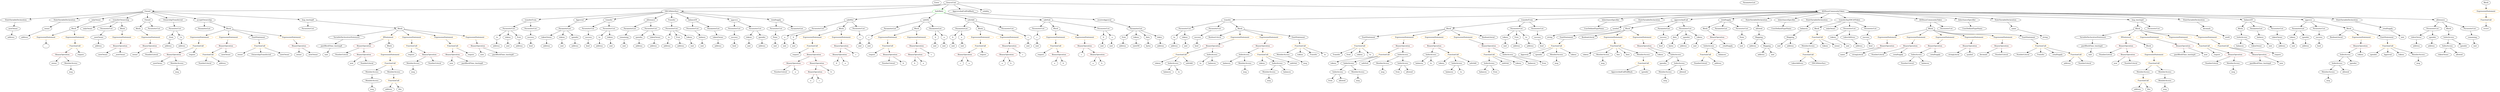 strict digraph {
	graph [bb="0,0,17636,756"];
	node [label="\N"];
	Enter	[height=0.5,
		pos="6613.5,738",
		width=0.83628];
	FunctionCall_Unnamed_28	[color=orange,
		height=0.5,
		label=FunctionCall,
		pos="11452,378",
		width=1.6125];
	Identifier_tokens_11	[color=black,
		height=0.5,
		label=tokens,
		pos="11296,306",
		width=0.97489];
	FunctionCall_Unnamed_28 -> Identifier_tokens_11	[pos="e,11322,318.54 11421,362.67 11395,351.2 11359,335.14 11333,323.21"];
	MemberAccess_Unnamed_20	[color=black,
		height=0.5,
		label=MemberAccess,
		pos="11418,306",
		width=1.9174];
	FunctionCall_Unnamed_28 -> MemberAccess_Unnamed_20	[pos="e,11427,324.1 11444,359.7 11440,352.07 11436,342.92 11432,334.4"];
	Identifier_this_2	[color=black,
		height=0.5,
		label=this,
		pos="11532,306",
		width=0.75];
	FunctionCall_Unnamed_28 -> Identifier_this_2	[pos="e,11516,321.02 11471,360.76 11482,351.17 11496,338.91 11508,328.52"];
	Identifier_data	[color=black,
		height=0.5,
		label=data,
		pos="11604,306",
		width=0.75];
	FunctionCall_Unnamed_28 -> Identifier_data	[pos="e,11583,317.29 11484,362.71 11507,352.1 11540,337.25 11568,324 11570,323.39 11571,322.77 11572,322.15"];
	MemberAccess_Unnamed_19	[color=black,
		height=0.5,
		label=MemberAccess,
		pos="11718,306",
		width=1.9174];
	FunctionCall_Unnamed_28 -> MemberAccess_Unnamed_19	[pos="e,11671,319.46 11496,365.6 11541,353.82 11611,335.37 11660,322.32"];
	Identifier_balances_8	[color=black,
		height=0.5,
		label=balances,
		pos="10553,162",
		width=1.1828];
	Parameter__newOwner	[color=black,
		height=0.5,
		label=_newOwner,
		pos="676.46,450",
		width=1.5432];
	ElementaryTypeName_address_17	[color=black,
		height=0.5,
		label=address,
		pos="676.46,378",
		width=1.0996];
	Parameter__newOwner -> ElementaryTypeName_address_17	[pos="e,676.46,396.1 676.46,431.7 676.46,424.41 676.46,415.73 676.46,407.54"];
	ExpressionStatement_Unnamed_20	[color=orange,
		height=0.5,
		label=ExpressionStatement,
		pos="13410,450",
		width=2.458];
	BinaryOperation_Unnamed_27	[color=brown,
		height=0.5,
		label=BinaryOperation,
		pos="13408,378",
		width=1.9867];
	ExpressionStatement_Unnamed_20 -> BinaryOperation_Unnamed_27	[pos="e,13409,396.1 13410,431.7 13410,424.41 13410,415.73 13409,407.54"];
	NumberLiteral_Unnamed	[color=black,
		height=0.5,
		label=NumberLiteral,
		pos="5505.5,162",
		width=1.765];
	VariableDeclaration_balances	[color=black,
		height=0.5,
		label=balances,
		pos="12818,522",
		width=1.1828];
	Mapping_Unnamed	[color=black,
		height=0.5,
		label=Mapping,
		pos="12706,450",
		width=1.2105];
	VariableDeclaration_balances -> Mapping_Unnamed	[pos="e,12730,465.49 12795,506.5 12779,496.36 12757,482.68 12739,471.44"];
	Identifier_balances_3	[color=black,
		height=0.5,
		label=balances,
		pos="8676.5,234",
		width=1.1828];
	VariableDeclarationStatement_Unnamed	[color=black,
		height=0.5,
		label=VariableDeclarationStatement,
		pos="2408.5,450",
		width=3.3174];
	VariableDeclaration_pastBlockTime_tmstmp8	[color=black,
		height=0.5,
		label=pastBlockTime_tmstmp8,
		pos="2308.5,378",
		width=2.9016];
	VariableDeclarationStatement_Unnamed -> VariableDeclaration_pastBlockTime_tmstmp8	[pos="e,2332.4,395.79 2384.3,432.05 2371.5,423.11 2355.6,412.01 2341.7,402.27"];
	ElementaryTypeName_uint_20	[color=black,
		height=0.5,
		label=uint,
		pos="2274.5,306",
		width=0.75];
	FunctionDefinition_transfer_1	[color=black,
		height=0.5,
		label=transfer,
		pos="8656.5,594",
		width=1.0719];
	ParameterList_Unnamed_33	[color=black,
		height=0.5,
		label=ParameterList,
		pos="8392.5,522",
		width=1.7095];
	FunctionDefinition_transfer_1 -> ParameterList_Unnamed_33	[pos="e,8436.8,534.76 8623.6,584.28 8579.6,572.61 8500.9,551.76 8447.7,537.66"];
	ParameterList_Unnamed_34	[color=black,
		height=0.5,
		label=ParameterList,
		pos="8600.5,522",
		width=1.7095];
	FunctionDefinition_transfer_1 -> ParameterList_Unnamed_34	[pos="e,8613.8,539.63 8643.5,576.76 8636.8,568.4 8628.5,558.02 8620.9,548.61"];
	Block_Unnamed_13	[color=black,
		height=0.5,
		label=Block,
		pos="8778.5,522",
		width=0.90558];
	FunctionDefinition_transfer_1 -> Block_Unnamed_13	[pos="e,8756.4,535.69 8680.3,579.34 8699.1,568.51 8725.7,553.29 8746.4,541.39"];
	ParameterList_Unnamed_11	[color=black,
		height=0.5,
		label=ParameterList,
		pos="4881.5,522",
		width=1.7095];
	Parameter_balance	[color=black,
		height=0.5,
		label=balance,
		pos="4943.5,450",
		width=1.0719];
	ParameterList_Unnamed_11 -> Parameter_balance	[pos="e,4929.4,466.83 4896.5,504.05 4904.1,495.47 4913.4,484.89 4921.8,475.44"];
	Identifier_tokens_1	[color=black,
		height=0.5,
		label=tokens,
		pos="8167.5,234",
		width=0.97489];
	FunctionCall_Unnamed_16	[color=orange,
		height=0.5,
		label=FunctionCall,
		pos="8339.5,306",
		width=1.6125];
	FunctionCall_Unnamed_16 -> Identifier_tokens_1	[pos="e,8194.3,245.93 8305.5,291.17 8276.4,279.35 8234.7,262.38 8204.8,250.19"];
	IndexAccess_Unnamed_6	[color=black,
		height=0.5,
		label=IndexAccess,
		pos="8279.5,234",
		width=1.6402];
	FunctionCall_Unnamed_16 -> IndexAccess_Unnamed_6	[pos="e,8293.6,251.47 8325.2,288.41 8318,279.95 8309,269.49 8301,260.08"];
	Identifier_safeAdd	[color=black,
		height=0.5,
		label=safeAdd,
		pos="8398.5,234",
		width=1.1689];
	FunctionCall_Unnamed_16 -> Identifier_safeAdd	[pos="e,8384.6,251.47 8353.4,288.41 8360.6,279.95 8369.4,269.49 8377.3,260.08"];
	ParameterList_Unnamed	[color=black,
		height=0.5,
		label=ParameterList,
		pos="6803.5,522",
		width=1.7095];
	Parameter_b	[color=black,
		height=0.5,
		label=b,
		pos="6731.5,450",
		width=0.75];
	ParameterList_Unnamed -> Parameter_b	[pos="e,6746,465.11 6786.4,504.41 6776.8,495.06 6764.6,483.26 6754.2,473.13"];
	Parameter_a	[color=black,
		height=0.5,
		label=a,
		pos="6803.5,450",
		width=0.75];
	ParameterList_Unnamed -> Parameter_a	[pos="e,6803.5,468.1 6803.5,503.7 6803.5,496.41 6803.5,487.73 6803.5,479.54"];
	Parameter_tokens_1	[color=black,
		height=0.5,
		label=tokens,
		pos="5263.5,450",
		width=0.97489];
	ElementaryTypeName_uint_16	[color=black,
		height=0.5,
		label=uint,
		pos="5263.5,378",
		width=0.75];
	Parameter_tokens_1 -> ElementaryTypeName_uint_16	[pos="e,5263.5,396.1 5263.5,431.7 5263.5,424.41 5263.5,415.73 5263.5,407.54"];
	ParameterList_Unnamed_13	[color=black,
		height=0.5,
		label=ParameterList,
		pos="4427.5,522",
		width=1.7095];
	Parameter_remaining	[color=black,
		height=0.5,
		label=remaining,
		pos="4376.5,450",
		width=1.2798];
	ParameterList_Unnamed_13 -> Parameter_remaining	[pos="e,4388.7,467.79 4415.1,504.05 4409.2,495.89 4401.9,485.91 4395.3,476.82"];
	IfStatement_Unnamed	[color=orange,
		height=0.5,
		label=IfStatement,
		pos="2702.5,450",
		width=1.4739];
	BinaryOperation_Unnamed_24	[color=brown,
		height=0.5,
		label=BinaryOperation,
		pos="2536.5,378",
		width=1.9867];
	IfStatement_Unnamed -> BinaryOperation_Unnamed_24	[pos="e,2571.9,393.96 2670.1,435.34 2645,424.79 2610.1,410.06 2582.2,398.31"];
	Block_Unnamed_9	[color=black,
		height=0.5,
		label=Block,
		pos="2710.5,378",
		width=0.90558];
	IfStatement_Unnamed -> Block_Unnamed_9	[pos="e,2708.5,396.1 2704.4,431.7 2705.3,424.41 2706.3,415.73 2707.2,407.54"];
	Identifier_spender_3	[color=black,
		height=0.5,
		label=spender,
		pos="11836,234",
		width=1.1135];
	Identifier_balances_10	[color=black,
		height=0.5,
		label=balances,
		pos="10315,162",
		width=1.1828];
	ParameterList_Unnamed_36	[color=black,
		height=0.5,
		label=ParameterList,
		pos="16239,522",
		width=1.7095];
	Parameter_tokens_5	[color=black,
		height=0.5,
		label=tokens,
		pos="16189,450",
		width=0.97489];
	ParameterList_Unnamed_36 -> Parameter_tokens_5	[pos="e,16201,467.31 16227,504.05 16221,495.77 16214,485.62 16208,476.42"];
	Parameter_spender_2	[color=black,
		height=0.5,
		label=spender,
		pos="16282,450",
		width=1.1135];
	ParameterList_Unnamed_36 -> Parameter_spender_2	[pos="e,16272,467.79 16250,504.05 16255,496.06 16261,486.33 16266,477.4"];
	VariableDeclaration_to	[color=black,
		height=0.5,
		label=to,
		pos="4695.5,450",
		width=0.75];
	ElementaryTypeName_address_8	[color=black,
		height=0.5,
		label=address,
		pos="4681.5,378",
		width=1.0996];
	VariableDeclaration_to -> ElementaryTypeName_address_8	[pos="e,4684.9,396.1 4692,431.7 4690.5,424.32 4688.8,415.52 4687.1,407.25"];
	Block_Unnamed_17	[color=black,
		height=0.5,
		label=Block,
		pos="10266,522",
		width=0.90558];
	EmitStatement_Unnamed_4	[color=black,
		height=0.5,
		label=EmitStatement,
		pos="9714.5,450",
		width=1.7788];
	Block_Unnamed_17 -> EmitStatement_Unnamed_4	[pos="e,9772,458.3 10235,516.99 10148,505.95 9903.6,474.99 9783.3,459.72"];
	ExpressionStatement_Unnamed_32	[color=orange,
		height=0.5,
		label=ExpressionStatement,
		pos="9966.5,450",
		width=2.458];
	Block_Unnamed_17 -> ExpressionStatement_Unnamed_32	[pos="e,10023,464.24 10237,514.03 10190,503.1 10098,481.65 10034,466.83"];
	ExpressionStatement_Unnamed_33	[color=orange,
		height=0.5,
		label=ExpressionStatement,
		pos="10169,450",
		width=2.458];
	Block_Unnamed_17 -> ExpressionStatement_Unnamed_33	[pos="e,10193,467.76 10247,507.17 10234,497.8 10217,485.19 10202,474.29"];
	ExpressionStatement_Unnamed_31	[color=orange,
		height=0.5,
		label=ExpressionStatement,
		pos="10364,450",
		width=2.458];
	Block_Unnamed_17 -> ExpressionStatement_Unnamed_31	[pos="e,10341,467.76 10286,507.17 10299,497.8 10317,485.19 10332,474.29"];
	BooleanLiteral_Unnamed_2	[color=black,
		height=0.5,
		label=BooleanLiteral,
		pos="10535,450",
		width=1.7788];
	Block_Unnamed_17 -> BooleanLiteral_Unnamed_2	[pos="e,10490,462.95 10296,513.44 10339,502.07 10423,480.36 10479,465.77"];
	Parameter_to	[color=black,
		height=0.5,
		label=to,
		pos="4197.5,450",
		width=0.75];
	ElementaryTypeName_address_3	[color=black,
		height=0.5,
		label=address,
		pos="4197.5,378",
		width=1.0996];
	Parameter_to -> ElementaryTypeName_address_3	[pos="e,4197.5,396.1 4197.5,431.7 4197.5,424.41 4197.5,415.73 4197.5,407.54"];
	NumberLiteral_Unnamed_11	[color=black,
		height=0.5,
		label=NumberLiteral,
		pos="14338,306",
		width=1.765];
	MemberAccess_Unnamed_21	[color=black,
		height=0.5,
		label=MemberAccess,
		pos="12833,378",
		width=1.9174];
	FunctionCall_Unnamed_32	[color=orange,
		height=0.5,
		label=FunctionCall,
		pos="12833,306",
		width=1.6125];
	MemberAccess_Unnamed_21 -> FunctionCall_Unnamed_32	[pos="e,12833,324.1 12833,359.7 12833,352.41 12833,343.73 12833,335.54"];
	FunctionDefinition_transferFrom_1	[color=black,
		height=0.5,
		label=transferFrom,
		pos="10830,594",
		width=1.6402];
	FunctionDefinition_transferFrom_1 -> Block_Unnamed_17	[pos="e,10298,526.92 10776,586.29 10665,572.43 10411,540.9 10309,528.32"];
	ParameterList_Unnamed_38	[color=black,
		height=0.5,
		label=ParameterList,
		pos="10755,522",
		width=1.7095];
	FunctionDefinition_transferFrom_1 -> ParameterList_Unnamed_38	[pos="e,10773,539.71 10813,576.41 10803,567.76 10792,557 10782,547.42"];
	ParameterList_Unnamed_39	[color=black,
		height=0.5,
		label=ParameterList,
		pos="10905,522",
		width=1.7095];
	FunctionDefinition_transferFrom_1 -> ParameterList_Unnamed_39	[pos="e,10888,539.71 10848,576.41 10858,567.76 10869,557 10879,547.42"];
	MemberAccess_Unnamed_11	[color=black,
		height=0.5,
		label=MemberAccess,
		pos="15335,90",
		width=1.9174];
	Identifier_msg_8	[color=black,
		height=0.5,
		label=msg,
		pos="15335,18",
		width=0.75];
	MemberAccess_Unnamed_11 -> Identifier_msg_8	[pos="e,15335,36.104 15335,71.697 15335,64.407 15335,55.726 15335,47.536"];
	Parameter_success	[color=black,
		height=0.5,
		label=success,
		pos="4112.5,450",
		width=1.1135];
	ElementaryTypeName_bool	[color=black,
		height=0.5,
		label=bool,
		pos="4112.5,378",
		width=0.76697];
	Parameter_success -> ElementaryTypeName_bool	[pos="e,4112.5,396.1 4112.5,431.7 4112.5,424.41 4112.5,415.73 4112.5,407.54"];
	MemberAccess_Unnamed_15	[color=black,
		height=0.5,
		label=MemberAccess,
		pos="9813.5,234",
		width=1.9174];
	Identifier_msg_11	[color=black,
		height=0.5,
		label=msg,
		pos="9813.5,162",
		width=0.75];
	MemberAccess_Unnamed_15 -> Identifier_msg_11	[pos="e,9813.5,180.1 9813.5,215.7 9813.5,208.41 9813.5,199.73 9813.5,191.54"];
	Identifier_newOwner	[color=black,
		height=0.5,
		label=newOwner,
		pos="699.46,306",
		width=1.4046];
	ParameterList_Unnamed_3	[color=black,
		height=0.5,
		label=ParameterList,
		pos="7346.5,522",
		width=1.7095];
	Parameter_c_1	[color=black,
		height=0.5,
		label=c,
		pos="7336.5,450",
		width=0.75];
	ParameterList_Unnamed_3 -> Parameter_c_1	[pos="e,7338.9,468.1 7344,503.7 7342.9,496.32 7341.7,487.52 7340.5,479.25"];
	ElementaryTypeName_address_32	[color=black,
		height=0.5,
		label=address,
		pos="17160,378",
		width=1.0996];
	Identifier_tokens_9	[color=black,
		height=0.5,
		label=tokens,
		pos="11840,306",
		width=0.97489];
	ElementaryTypeName_string	[color=black,
		height=0.5,
		label=string,
		pos="10998,450",
		width=0.864];
	ElementaryTypeName_uint_14	[color=black,
		height=0.5,
		label=uint,
		pos="4376.5,378",
		width=0.75];
	Identifier_msg_10	[color=black,
		height=0.5,
		label=msg,
		pos="17078,234",
		width=0.75];
	ExpressionStatement_Unnamed_1	[color=orange,
		height=0.5,
		label=ExpressionStatement,
		pos="6936.5,450",
		width=2.458];
	FunctionCall_Unnamed	[color=orange,
		height=0.5,
		label=FunctionCall,
		pos="6936.5,378",
		width=1.6125];
	ExpressionStatement_Unnamed_1 -> FunctionCall_Unnamed	[pos="e,6936.5,396.1 6936.5,431.7 6936.5,424.41 6936.5,415.73 6936.5,407.54"];
	Identifier_ApproveAndCallFallBack	[color=black,
		height=0.5,
		label=ApproveAndCallFallBack,
		pos="11606,162",
		width=2.957];
	FunctionDefinition_safeMul	[color=black,
		height=0.5,
		label=safeMul,
		pos="5982.5,594",
		width=1.1135];
	ParameterList_Unnamed_4	[color=black,
		height=0.5,
		label=ParameterList,
		pos="5727.5,522",
		width=1.7095];
	FunctionDefinition_safeMul -> ParameterList_Unnamed_4	[pos="e,5771,534.94 5948.9,583.78 5906.4,572.11 5832.6,551.87 5782,537.98"];
	Block_Unnamed_2	[color=black,
		height=0.5,
		label=Block,
		pos="5921.5,522",
		width=0.90558];
	FunctionDefinition_safeMul -> Block_Unnamed_2	[pos="e,5935.1,538.67 5968.3,576.76 5960.7,567.98 5951.1,556.96 5942.5,547.19"];
	ParameterList_Unnamed_5	[color=black,
		height=0.5,
		label=ParameterList,
		pos="6043.5,522",
		width=1.7095];
	FunctionDefinition_safeMul -> ParameterList_Unnamed_5	[pos="e,6029,539.63 5996.6,576.76 6004,568.32 6013.1,557.8 6021.4,548.31"];
	FunctionDefinition_safeDiv	[color=black,
		height=0.5,
		label=safeDiv,
		pos="6521.5,594",
		width=1.0719];
	ParameterList_Unnamed_7	[color=black,
		height=0.5,
		label=ParameterList,
		pos="6263.5,522",
		width=1.7095];
	FunctionDefinition_safeDiv -> ParameterList_Unnamed_7	[pos="e,6307.4,534.92 6488.5,584.06 6445.6,572.42 6370,551.91 6318.4,537.9"];
	Block_Unnamed_3	[color=black,
		height=0.5,
		label=Block,
		pos="6454.5,522",
		width=0.90558];
	FunctionDefinition_safeDiv -> Block_Unnamed_3	[pos="e,6469.1,538.34 6506.3,577.12 6497.6,568.04 6486.5,556.49 6476.9,546.39"];
	ParameterList_Unnamed_6	[color=black,
		height=0.5,
		label=ParameterList,
		pos="6587.5,522",
		width=1.7095];
	FunctionDefinition_safeDiv -> ParameterList_Unnamed_6	[pos="e,6571.6,539.8 6536.4,577.12 6544.6,568.51 6554.8,557.67 6563.9,547.96"];
	ElementaryTypeName_uint_24	[color=black,
		height=0.5,
		label=uint,
		pos="12346,378",
		width=0.75];
	ExpressionStatement_Unnamed_11	[color=orange,
		height=0.5,
		label=ExpressionStatement,
		pos="838.46,450",
		width=2.458];
	BinaryOperation_Unnamed_17	[color=brown,
		height=0.5,
		label=BinaryOperation,
		pos="823.46,378",
		width=1.9867];
	ExpressionStatement_Unnamed_11 -> BinaryOperation_Unnamed_17	[pos="e,827.13,396.1 834.75,431.7 833.17,424.32 831.29,415.52 829.52,407.25"];
	IndexAccess_Unnamed_19	[color=black,
		height=0.5,
		label=IndexAccess,
		pos="11952,306",
		width=1.6402];
	IndexAccess_Unnamed_19 -> Identifier_spender_3	[pos="e,11860,249.07 11927,289.46 11910,279.27 11888,265.84 11869,254.87"];
	IndexAccess_Unnamed_20	[color=black,
		height=0.5,
		label=IndexAccess,
		pos="11953,234",
		width=1.6402];
	IndexAccess_Unnamed_19 -> IndexAccess_Unnamed_20	[pos="e,11953,252.1 11953,287.7 11953,280.41 11953,271.73 11953,263.54"];
	ElementaryTypeName_uint_29	[color=black,
		height=0.5,
		label=uint,
		pos="10665,378",
		width=0.75];
	ContractDefinition_Owned	[color=black,
		height=0.5,
		label=Owned,
		pos="999.46,666",
		width=1.0442];
	StateVariableDeclaration_Unnamed_1	[color=black,
		height=0.5,
		label=StateVariableDeclaration,
		pos="101.46,594",
		width=2.8184];
	ContractDefinition_Owned -> StateVariableDeclaration_Unnamed_1	[pos="e,192.72,602.11 962.3,662.1 833.48,652.06 403.09,618.51 204.04,603"];
	StateVariableDeclaration_Unnamed	[color=black,
		height=0.5,
		label=StateVariableDeclaration,
		pos="432.46,594",
		width=2.8184];
	ContractDefinition_Owned -> StateVariableDeclaration_Unnamed	[pos="e,513.95,605.06 963.13,660.51 875.94,649.75 652.63,622.18 525.21,606.45"];
	ModifierDefinition_onlyOwner	[color=black,
		height=0.5,
		label=onlyOwner,
		pos="657.46,594",
		width=1.4323];
	ContractDefinition_Owned -> ModifierDefinition_onlyOwner	[pos="e,701.24,603.96 965.42,658.03 906.16,645.9 783.58,620.81 712.23,606.21"];
	FunctionDefinition_transferOwnership	[color=black,
		height=0.5,
		label=transferOwnership,
		pos="833.46,594",
		width=2.1947];
	ContractDefinition_Owned -> FunctionDefinition_transferOwnership	[pos="e,869.94,610.38 972.05,653.44 947.2,642.96 910.05,627.29 880.46,614.82"];
	FunctionDefinition_Owned	[color=black,
		height=0.5,
		label=Owned,
		pos="999.46,594",
		width=1.0442];
	ContractDefinition_Owned -> FunctionDefinition_Owned	[pos="e,999.46,612.1 999.46,647.7 999.46,640.41 999.46,631.73 999.46,623.54"];
	EventDefinition_OwnershipTransferred	[color=black,
		height=0.5,
		label=OwnershipTransferred,
		pos="1200.5,594",
		width=2.6243];
	ContractDefinition_Owned -> EventDefinition_OwnershipTransferred	[pos="e,1156.6,610.29 1029.1,654.67 1059.7,644.01 1108.2,627.14 1145.8,614.05"];
	FunctionDefinition_acceptOwnership	[color=black,
		height=0.5,
		label=acceptOwnership,
		pos="1441.5,594",
		width=2.0976];
	ContractDefinition_Owned -> FunctionDefinition_acceptOwnership	[pos="e,1379.8,604.76 1034.9,659.39 1107,647.96 1272.3,621.79 1368.4,606.56"];
	FunctionDefinition_bug_tmstmp8	[color=black,
		height=0.5,
		label=bug_tmstmp8,
		pos="2150.5,594",
		width=1.7234];
	ContractDefinition_Owned -> FunctionDefinition_bug_tmstmp8	[pos="e,2090,598.68 1036.8,662.73 1200.7,652.76 1858.8,612.74 2078.6,599.37"];
	NumberLiteral_Unnamed_15	[color=black,
		height=0.5,
		label=NumberLiteral,
		pos="14926,306",
		width=1.765];
	Block_Unnamed_10	[color=black,
		height=0.5,
		label=Block,
		pos="13657,522",
		width=0.90558];
	Block_Unnamed_10 -> ExpressionStatement_Unnamed_20	[pos="e,13461,465.22 13629,512.97 13591,502.15 13522,482.61 13472,468.36"];
	ExpressionStatement_Unnamed_22	[color=orange,
		height=0.5,
		label=ExpressionStatement,
		pos="13605,450",
		width=2.458];
	Block_Unnamed_10 -> ExpressionStatement_Unnamed_22	[pos="e,13618,468.29 13646,505.12 13640,496.89 13632,486.62 13625,477.26"];
	ExpressionStatement_Unnamed_23	[color=orange,
		height=0.5,
		label=ExpressionStatement,
		pos="13800,450",
		width=2.458];
	Block_Unnamed_10 -> ExpressionStatement_Unnamed_23	[pos="e,13768,467.09 13681,509.28 13702,499.17 13732,484.31 13757,472.12"];
	ExpressionStatement_Unnamed_19	[color=orange,
		height=0.5,
		label=ExpressionStatement,
		pos="13995,450",
		width=2.458];
	Block_Unnamed_10 -> ExpressionStatement_Unnamed_19	[pos="e,13930,462.5 13682,509.87 13687,507.7 13693,505.6 13698,504 13704,502.44 13833,479.63 13919,464.45"];
	ExpressionStatement_Unnamed_21	[color=orange,
		height=0.5,
		label=ExpressionStatement,
		pos="14190,450",
		width=2.458];
	Block_Unnamed_10 -> ExpressionStatement_Unnamed_21	[pos="e,14127,462.86 13682,509.51 13687,507.36 13693,505.37 13698,504 13869,461.85 13918,491.05 14092,468 14100,467.02 14108,465.88 14115,\
464.67"];
	EmitStatement_Unnamed_1	[color=black,
		height=0.5,
		label=EmitStatement,
		pos="14361,450",
		width=1.7788];
	Block_Unnamed_10 -> EmitStatement_Unnamed_1	[pos="e,14315,462.79 13681,509.56 13687,507.35 13693,505.32 13698,504 13954,444.96 14028,505.49 14287,468 14293,467.2 14299,466.19 14305,\
465.07"];
	ElementaryTypeName_address_13	[color=black,
		height=0.5,
		label=address,
		pos="173.46,450",
		width=1.0996];
	BinaryOperation_Unnamed_30	[color=brown,
		height=0.5,
		label=BinaryOperation,
		pos="13730,378",
		width=1.9867];
	IndexAccess_Unnamed	[color=black,
		height=0.5,
		label=IndexAccess,
		pos="13594,306",
		width=1.6402];
	BinaryOperation_Unnamed_30 -> IndexAccess_Unnamed	[pos="e,13623,321.94 13700,361.29 13680,351.18 13655,337.93 13633,327.06"];
	Identifier__totalSupply_1	[color=black,
		height=0.5,
		label=_totalSupply,
		pos="13729,306",
		width=1.6125];
	BinaryOperation_Unnamed_30 -> Identifier__totalSupply_1	[pos="e,13730,324.1 13730,359.7 13730,352.41 13730,343.73 13730,335.54"];
	ElementaryTypeName_address	[color=black,
		height=0.5,
		label=address,
		pos="5056.5,378",
		width=1.0996];
	MemberAccess_Unnamed_17	[color=black,
		height=0.5,
		label=MemberAccess,
		pos="11926,162",
		width=1.9174];
	Identifier_msg_13	[color=black,
		height=0.5,
		label=msg,
		pos="11926,90",
		width=0.75];
	MemberAccess_Unnamed_17 -> Identifier_msg_13	[pos="e,11926,108.1 11926,143.7 11926,136.41 11926,127.73 11926,119.54"];
	FunctionCall_Unnamed_27	[color=orange,
		height=0.5,
		label=FunctionCall,
		pos="11086,378",
		width=1.6125];
	Identifier_Approval_1	[color=black,
		height=0.5,
		label=Approval,
		pos="10855,306",
		width=1.266];
	FunctionCall_Unnamed_27 -> Identifier_Approval_1	[pos="e,10891,317.92 11046,364.87 11010,354.19 10957,338.16 10910,324 10908,323.11 10905,322.2 10902,321.28"];
	Identifier_spender_4	[color=black,
		height=0.5,
		label=spender,
		pos="10959,306",
		width=1.1135];
	FunctionCall_Unnamed_27 -> Identifier_spender_4	[pos="e,10984,320.5 11059,361.81 11040,351.29 11014,337.19 10994,325.94"];
	MemberAccess_Unnamed_18	[color=black,
		height=0.5,
		label=MemberAccess,
		pos="11086,306",
		width=1.9174];
	FunctionCall_Unnamed_27 -> MemberAccess_Unnamed_18	[pos="e,11086,324.1 11086,359.7 11086,352.41 11086,343.73 11086,335.54"];
	Identifier_tokens_10	[color=black,
		height=0.5,
		label=tokens,
		pos="11208,306",
		width=0.97489];
	FunctionCall_Unnamed_27 -> Identifier_tokens_10	[pos="e,11186,319.98 11113,361.64 11132,351.01 11156,336.82 11176,325.56"];
	ElementaryTypeName_uint_13	[color=black,
		height=0.5,
		label=uint,
		pos="4943.5,378",
		width=0.75];
	ParameterList_Unnamed_44	[color=black,
		height=0.5,
		label=ParameterList,
		pos="12103,738",
		width=1.7095];
	ElementaryTypeName_address_31	[color=black,
		height=0.5,
		label=address,
		pos="17054,378",
		width=1.0996];
	ElementaryTypeName_bool_5	[color=black,
		height=0.5,
		label=bool,
		pos="10932,378",
		width=0.76697];
	ElementaryTypeName_address_27	[color=black,
		height=0.5,
		label=address,
		pos="15136,18",
		width=1.0996];
	Parameter_a_2	[color=black,
		height=0.5,
		label=a,
		pos="5521.5,450",
		width=0.75];
	ParameterList_Unnamed_4 -> Parameter_a_2	[pos="e,5542.6,461.57 5683.6,509.13 5648.9,499.33 5599.5,484.39 5557.5,468 5555.9,467.4 5554.4,466.77 5552.8,466.12"];
	Parameter_b_2	[color=black,
		height=0.5,
		label=b,
		pos="5593.5,450",
		width=0.75];
	ParameterList_Unnamed_4 -> Parameter_b_2	[pos="e,5614.2,461.82 5698.4,505.81 5676.5,494.36 5646.4,478.68 5624.1,467.03"];
	ElementaryTypeName_uint_26	[color=black,
		height=0.5,
		label=uint,
		pos="8397.5,378",
		width=0.75];
	Identifier_tokens_6	[color=black,
		height=0.5,
		label=tokens,
		pos="9455.5,234",
		width=0.97489];
	Identifier_a_6	[color=black,
		height=0.5,
		label=a,
		pos="5717.5,90",
		width=0.75];
	ElementaryTypeName_uint_1	[color=black,
		height=0.5,
		label=uint,
		pos="6731.5,378",
		width=0.75];
	VariableDeclaration_newOwner	[color=black,
		height=0.5,
		label=newOwner,
		pos="94.462,522",
		width=1.4046];
	StateVariableDeclaration_Unnamed_1 -> VariableDeclaration_newOwner	[pos="e,96.173,540.1 99.732,575.7 99.003,568.41 98.135,559.73 97.316,551.54"];
	FunctionCall_Unnamed_4	[color=orange,
		height=0.5,
		label=FunctionCall,
		pos="514.46,378",
		width=1.6125];
	BinaryOperation_Unnamed_16	[color=brown,
		height=0.5,
		label=BinaryOperation,
		pos="421.46,306",
		width=1.9867];
	FunctionCall_Unnamed_4 -> BinaryOperation_Unnamed_16	[pos="e,443.45,323.55 493.36,361.12 481.25,352 465.84,340.4 452.39,330.28"];
	Identifier_require_4	[color=black,
		height=0.5,
		label=require,
		pos="547.46,306",
		width=1.0026];
	FunctionCall_Unnamed_4 -> Identifier_require_4	[pos="e,539.63,323.62 522.62,359.7 526.27,351.95 530.66,342.64 534.73,334.02"];
	ElementaryTypeName_uint_27	[color=black,
		height=0.5,
		label=uint,
		pos="14817,306",
		width=0.75];
	Identifier_tokenAddress	[color=black,
		height=0.5,
		label=tokenAddress,
		pos="12757,234",
		width=1.7372];
	FunctionCall_Unnamed_32 -> Identifier_tokenAddress	[pos="e,12776,251.71 12815,288.41 12806,279.76 12794,269 12784,259.42"];
	Identifier_ERC20Interface	[color=black,
		height=0.5,
		label=ERC20Interface,
		pos="12908,234",
		width=1.959];
	FunctionCall_Unnamed_32 -> Identifier_ERC20Interface	[pos="e,12891,251.71 12851,288.41 12861,279.76 12872,269 12882,259.42"];
	ParameterList_Unnamed_18	[color=black,
		height=0.5,
		label=ParameterList,
		pos="3543.5,522",
		width=1.7095];
	Parameter_to_1	[color=black,
		height=0.5,
		label=to,
		pos="3449.5,450",
		width=0.75];
	ParameterList_Unnamed_18 -> Parameter_to_1	[pos="e,3467.1,464.1 3521.7,504.76 3508,494.63 3490.4,481.51 3476,470.76"];
	Parameter_tokens_2	[color=black,
		height=0.5,
		label=tokens,
		pos="3529.5,450",
		width=0.97489];
	ParameterList_Unnamed_18 -> Parameter_tokens_2	[pos="e,3532.9,468.1 3540,503.7 3538.5,496.32 3536.8,487.52 3535.1,479.25"];
	Parameter_from	[color=black,
		height=0.5,
		label=from,
		pos="3611.5,450",
		width=0.7947];
	ParameterList_Unnamed_18 -> Parameter_from	[pos="e,3597.3,465.57 3559.6,504.41 3568.5,495.19 3579.8,483.58 3589.6,473.54"];
	NumberLiteral_Unnamed_13	[color=black,
		height=0.5,
		label=NumberLiteral,
		pos="15665,234",
		width=1.765];
	Identifier_require_2	[color=black,
		height=0.5,
		label=require,
		pos="5608.5,306",
		width=1.0026];
	VariableDeclaration_owner	[color=black,
		height=0.5,
		label=owner,
		pos="319.46,522",
		width=0.93331];
	VariableDeclaration_owner -> ElementaryTypeName_address_13	[pos="e,199.96,463.7 295.03,509.28 271.81,498.15 236.59,481.27 210.03,468.53"];
	BinaryOperation_Unnamed_11	[color=brown,
		height=0.5,
		label=BinaryOperation,
		pos="5753.5,162",
		width=1.9867];
	BinaryOperation_Unnamed_11 -> Identifier_a_6	[pos="e,5725.8,107.14 5744.6,143.7 5740.5,135.75 5735.5,126.16 5731,117.34"];
	Identifier_c_4	[color=black,
		height=0.5,
		label=c,
		pos="5789.5,90",
		width=0.75];
	BinaryOperation_Unnamed_11 -> Identifier_c_4	[pos="e,5781.2,107.14 5762.4,143.7 5766.4,135.75 5771.4,126.16 5775.9,117.34"];
	IndexAccess_Unnamed_18	[color=black,
		height=0.5,
		label=IndexAccess,
		pos="17277,378",
		width=1.6402];
	Identifier_tokenOwner_1	[color=black,
		height=0.5,
		label=tokenOwner,
		pos="17259,306",
		width=1.5571];
	IndexAccess_Unnamed_18 -> Identifier_tokenOwner_1	[pos="e,17264,324.1 17273,359.7 17271,352.32 17269,343.52 17267,335.25"];
	Identifier_allowed_3	[color=black,
		height=0.5,
		label=allowed,
		pos="17372,306",
		width=1.0858];
	IndexAccess_Unnamed_18 -> Identifier_allowed_3	[pos="e,17352,321.86 17299,361.12 17312,351.45 17329,338.99 17343,328.46"];
	Identifier_require_8	[color=black,
		height=0.5,
		label=require,
		pos="15698,306",
		width=1.0026];
	BinaryOperation_Unnamed_39	[color=brown,
		height=0.5,
		label=BinaryOperation,
		pos="16660,378",
		width=1.9867];
	IndexAccess_Unnamed_7	[color=black,
		height=0.5,
		label=IndexAccess,
		pos="16548,306",
		width=1.6402];
	BinaryOperation_Unnamed_39 -> IndexAccess_Unnamed_7	[pos="e,16574,322.67 16634,360.76 16619,351.18 16600,338.92 16583,328.53"];
	Identifier_tokens_3	[color=black,
		height=0.5,
		label=tokens,
		pos="16660,306",
		width=0.97489];
	BinaryOperation_Unnamed_39 -> Identifier_tokens_3	[pos="e,16660,324.1 16660,359.7 16660,352.41 16660,343.73 16660,335.54"];
	BinaryOperation_Unnamed_9	[color=brown,
		height=0.5,
		label=BinaryOperation,
		pos="5603.5,234",
		width=1.9867];
	BinaryOperation_Unnamed_9 -> NumberLiteral_Unnamed	[pos="e,5528.1,179.15 5580.7,216.76 5567.7,207.49 5551.3,195.71 5537,185.55"];
	Identifier_a_5	[color=black,
		height=0.5,
		label=a,
		pos="5614.5,162",
		width=0.75];
	BinaryOperation_Unnamed_9 -> Identifier_a_5	[pos="e,5611.8,180.1 5606.2,215.7 5607.3,208.32 5608.7,199.52 5610,191.25"];
	BinaryOperation_Unnamed_36	[color=brown,
		height=0.5,
		label=BinaryOperation,
		pos="15404,378",
		width=1.9867];
	Identifier_pastBlockTime_tmstmp4_1	[color=black,
		height=0.5,
		label=pastBlockTime_tmstmp4,
		pos="15468,306",
		width=2.9016];
	BinaryOperation_Unnamed_36 -> Identifier_pastBlockTime_tmstmp4_1	[pos="e,15453,324.28 15420,360.05 15427,351.84 15437,341.79 15445,332.66"];
	Identifier_now_4	[color=black,
		height=0.5,
		label=now,
		pos="15617,306",
		width=0.75];
	BinaryOperation_Unnamed_36 -> Identifier_now_4	[pos="e,15596,317.61 15453,364.53 15489,354.83 15539,340.3 15581,324 15583,323.41 15585,322.79 15586,322.14"];
	Identifier_tokens_12	[color=black,
		height=0.5,
		label=tokens,
		pos="12955,378",
		width=0.97489];
	StateVariableDeclaration_Unnamed -> VariableDeclaration_owner	[pos="e,340.66,536.13 405.4,576.23 388.8,565.95 367.51,552.77 350.27,542.09"];
	BinaryOperation_Unnamed_14	[color=brown,
		height=0.5,
		label=BinaryOperation,
		pos="6441.5,306",
		width=1.9867];
	Identifier_b_6	[color=black,
		height=0.5,
		label=b,
		pos="6405.5,234",
		width=0.75];
	BinaryOperation_Unnamed_14 -> Identifier_b_6	[pos="e,6413.8,251.14 6432.6,287.7 6428.5,279.75 6423.5,270.16 6419,261.34"];
	Identifier_a_7	[color=black,
		height=0.5,
		label=a,
		pos="6477.5,234",
		width=0.75];
	BinaryOperation_Unnamed_14 -> Identifier_a_7	[pos="e,6469.2,251.14 6450.4,287.7 6454.4,279.75 6459.4,270.16 6463.9,261.34"];
	BinaryOperation_Unnamed_6	[color=brown,
		height=0.5,
		label=BinaryOperation,
		pos="5921.5,378",
		width=1.9867];
	BinaryOperation_Unnamed_7	[color=brown,
		height=0.5,
		label=BinaryOperation,
		pos="5912.5,306",
		width=1.9867];
	BinaryOperation_Unnamed_6 -> BinaryOperation_Unnamed_7	[pos="e,5914.7,324.1 5919.2,359.7 5918.3,352.32 5917.2,343.52 5916.1,335.25"];
	Identifier_c_3	[color=black,
		height=0.5,
		label=c,
		pos="6029.5,306",
		width=0.75];
	BinaryOperation_Unnamed_6 -> Identifier_c_3	[pos="e,6010.6,319.21 5946.5,360.76 5962.9,350.16 5984.3,336.3 6001.2,325.31"];
	ExpressionStatement_Unnamed_12	[color=orange,
		height=0.5,
		label=ExpressionStatement,
		pos="1385.5,450",
		width=2.458];
	FunctionCall_Unnamed_5	[color=orange,
		height=0.5,
		label=FunctionCall,
		pos="1371.5,378",
		width=1.6125];
	ExpressionStatement_Unnamed_12 -> FunctionCall_Unnamed_5	[pos="e,1374.9,396.1 1382,431.7 1380.5,424.32 1378.8,415.52 1377.1,407.25"];
	ElementaryTypeName_uint_31	[color=black,
		height=0.5,
		label=uint,
		pos="12004,378",
		width=0.75];
	Identifier_from_3	[color=black,
		height=0.5,
		label=from,
		pos="9432.5,90",
		width=0.7947];
	ElementaryTypeName_address_1	[color=black,
		height=0.5,
		label=address,
		pos="4584.5,378",
		width=1.0996];
	FunctionCall_Unnamed_1	[color=orange,
		height=0.5,
		label=FunctionCall,
		pos="7469.5,378",
		width=1.6125];
	Identifier_require_1	[color=black,
		height=0.5,
		label=require,
		pos="7362.5,306",
		width=1.0026];
	FunctionCall_Unnamed_1 -> Identifier_require_1	[pos="e,7383.9,321 7445.4,361.29 7430,351.18 7409.8,337.95 7393.2,327.08"];
	BinaryOperation_Unnamed_3	[color=brown,
		height=0.5,
		label=BinaryOperation,
		pos="7488.5,306",
		width=1.9867];
	FunctionCall_Unnamed_1 -> BinaryOperation_Unnamed_3	[pos="e,7483.8,324.1 7474.2,359.7 7476.2,352.24 7478.6,343.32 7480.9,334.97"];
	Identifier_c_2	[color=black,
		height=0.5,
		label=c,
		pos="7644.5,306",
		width=0.75];
	BinaryOperation_Unnamed_2	[color=brown,
		height=0.5,
		label=BinaryOperation,
		pos="6827.5,306",
		width=1.9867];
	Identifier_c_1	[color=black,
		height=0.5,
		label=c,
		pos="6791.5,234",
		width=0.75];
	BinaryOperation_Unnamed_2 -> Identifier_c_1	[pos="e,6799.8,251.14 6818.6,287.7 6814.5,279.75 6809.5,270.16 6805,261.34"];
	Identifier_a_1	[color=black,
		height=0.5,
		label=a,
		pos="6863.5,234",
		width=0.75];
	BinaryOperation_Unnamed_2 -> Identifier_a_1	[pos="e,6855.2,251.14 6836.4,287.7 6840.4,279.75 6845.4,270.16 6849.9,261.34"];
	Identifier_newOwner_1	[color=black,
		height=0.5,
		label=newOwner,
		pos="1082.5,234",
		width=1.4046];
	Parameter_tokens_6	[color=black,
		height=0.5,
		label=tokens,
		pos="10666,450",
		width=0.97489];
	Parameter_tokens_6 -> ElementaryTypeName_uint_29	[pos="e,10666,396.1 10666,431.7 10666,424.41 10666,415.73 10666,407.54"];
	ElementaryTypeName_bool_1	[color=black,
		height=0.5,
		label=bool,
		pos="5170.5,378",
		width=0.76697];
	Identifier_b_3	[color=black,
		height=0.5,
		label=b,
		pos="5897.5,234",
		width=0.75];
	ElementaryTypeName_address_12	[color=black,
		height=0.5,
		label=address,
		pos="8215.5,378",
		width=1.0996];
	FunctionCall_Unnamed_29	[color=orange,
		height=0.5,
		label=FunctionCall,
		pos="11718,234",
		width=1.6125];
	FunctionCall_Unnamed_29 -> Identifier_ApproveAndCallFallBack	[pos="e,11633,179.71 11694,217.46 11679,208.1 11659,196.02 11643,185.61"];
	Identifier_spender_5	[color=black,
		height=0.5,
		label=spender,
		pos="11771,162",
		width=1.1135];
	FunctionCall_Unnamed_29 -> Identifier_spender_5	[pos="e,11759,179.31 11731,216.05 11738,207.77 11745,197.62 11752,188.42"];
	ContractDefinition_ERC20Interface	[color=black,
		height=0.5,
		label=ERC20Interface,
		pos="4740.5,666",
		width=1.959];
	FunctionDefinition_transferFrom	[color=black,
		height=0.5,
		label=transferFrom,
		pos="3698.5,594",
		width=1.6402];
	ContractDefinition_ERC20Interface -> FunctionDefinition_transferFrom	[pos="e,3755.8,598.85 4672.9,660.46 4484.8,647.83 3956.7,612.35 3767.2,599.62"];
	EventDefinition_Approval	[color=black,
		height=0.5,
		label=Approval,
		pos="4079.5,594",
		width=1.266];
	ContractDefinition_ERC20Interface -> EventDefinition_Approval	[pos="e,4122.6,600.27 4675.5,658.67 4577.5,649.04 4386,629.93 4223.5,612 4193.8,608.73 4160.7,604.84 4133.8,601.61"];
	FunctionDefinition_transfer	[color=black,
		height=0.5,
		label=transfer,
		pos="4271.5,594",
		width=1.0719];
	ContractDefinition_ERC20Interface -> FunctionDefinition_transfer	[pos="e,4308.1,600.46 4680.6,656.06 4586.4,642 4405.4,615 4319.3,602.14"];
	FunctionDefinition_allowance	[color=black,
		height=0.5,
		label=allowance,
		pos="4577.5,594",
		width=1.3076];
	ContractDefinition_ERC20Interface -> FunctionDefinition_allowance	[pos="e,4608,608.11 4705.5,649.98 4679.9,638.99 4645.1,624.04 4618.2,612.5"];
	EventDefinition_Transfer	[color=black,
		height=0.5,
		label=Transfer,
		pos="4740.5,594",
		width=1.1689];
	ContractDefinition_ERC20Interface -> EventDefinition_Transfer	[pos="e,4740.5,612.1 4740.5,647.7 4740.5,640.41 4740.5,631.73 4740.5,623.54"];
	FunctionDefinition_balanceOf	[color=black,
		height=0.5,
		label=balanceOf,
		pos="4881.5,594",
		width=1.3491];
	ContractDefinition_ERC20Interface -> FunctionDefinition_balanceOf	[pos="e,4853.1,609.07 4771.8,649.46 4792.8,639.03 4820.6,625.22 4843,614.11"];
	FunctionDefinition_approve	[color=black,
		height=0.5,
		label=approve,
		pos="5163.5,594",
		width=1.1412];
	ContractDefinition_ERC20Interface -> FunctionDefinition_approve	[pos="e,5125.3,601.31 4798.4,655.41 4882.2,641.55 5035.7,616.14 5114.3,603.14"];
	FunctionDefinition_totalSupply	[color=black,
		height=0.5,
		label=totalSupply,
		pos="5445.5,594",
		width=1.4739];
	ContractDefinition_ERC20Interface -> FunctionDefinition_totalSupply	[pos="e,5395.1,600 4805.2,658.57 4940.5,645.14 5251.5,614.26 5383.9,601.11"];
	ElementaryTypeName_address_6	[color=black,
		height=0.5,
		label=address,
		pos="3444.5,378",
		width=1.0996];
	Parameter_to_1 -> ElementaryTypeName_address_6	[pos="e,3445.7,396.1 3448.2,431.7 3447.7,424.41 3447.1,415.73 3446.5,407.54"];
	Identifier_now	[color=black,
		height=0.5,
		label=now,
		pos="3137.5,234",
		width=0.75];
	Identifier_balances_6	[color=black,
		height=0.5,
		label=balances,
		pos="8235.5,162",
		width=1.1828];
	IndexAccess_Unnamed_6 -> Identifier_balances_6	[pos="e,8246,179.79 8268.8,216.05 8263.8,208.06 8257.7,198.33 8252.1,189.4"];
	Identifier_to_1	[color=black,
		height=0.5,
		label=to,
		pos="8323.5,162",
		width=0.75];
	IndexAccess_Unnamed_6 -> Identifier_to_1	[pos="e,8313.5,178.83 8290.1,216.05 8295.3,207.73 8301.8,197.54 8307.5,188.32"];
	Identifier_this_1	[color=black,
		height=0.5,
		label=this,
		pos="15221,18",
		width=0.75];
	FunctionCall_Unnamed_26	[color=orange,
		height=0.5,
		label=FunctionCall,
		pos="9641.5,378",
		width=1.6125];
	EmitStatement_Unnamed_4 -> FunctionCall_Unnamed_26	[pos="e,9658.6,395.47 9697.2,432.41 9688.1,423.69 9676.8,412.85 9666.7,403.21"];
	Parameter_c_2	[color=black,
		height=0.5,
		label=c,
		pos="6054.5,450",
		width=0.75];
	ElementaryTypeName_uint_8	[color=black,
		height=0.5,
		label=uint,
		pos="6054.5,378",
		width=0.75];
	Parameter_c_2 -> ElementaryTypeName_uint_8	[pos="e,6054.5,396.1 6054.5,431.7 6054.5,424.41 6054.5,415.73 6054.5,407.54"];
	Parameter_c_3	[color=black,
		height=0.5,
		label=c,
		pos="6126.5,450",
		width=0.75];
	ParameterList_Unnamed_7 -> Parameter_c_3	[pos="e,6147.2,461.61 6233.7,505.81 6211.2,494.29 6180.3,478.49 6157.4,466.81"];
	InheritanceSpecifier_Unnamed_1	[color=black,
		height=0.5,
		label=InheritanceSpecifier,
		pos="11317,594",
		width=2.3333];
	UserDefinedTypeName_Unnamed_1	[color=black,
		height=0.5,
		label=UserDefinedTypeName,
		pos="11283,522",
		width=2.7214];
	InheritanceSpecifier_Unnamed_1 -> UserDefinedTypeName_Unnamed_1	[pos="e,11292,540.1 11309,575.7 11305,568.07 11301,558.92 11297,550.4"];
	NumberLiteral_Unnamed_1	[color=black,
		height=0.5,
		label=NumberLiteral,
		pos="6199.5,234",
		width=1.765];
	ParameterList_Unnamed_19	[color=black,
		height=0.5,
		label=ParameterList,
		pos="3698.5,522",
		width=1.7095];
	Parameter_success_2	[color=black,
		height=0.5,
		label=success,
		pos="3698.5,450",
		width=1.1135];
	ParameterList_Unnamed_19 -> Parameter_success_2	[pos="e,3698.5,468.1 3698.5,503.7 3698.5,496.41 3698.5,487.73 3698.5,479.54"];
	Identifier_a	[color=black,
		height=0.5,
		label=a,
		pos="7061.5,234",
		width=0.75];
	FunctionCall_Unnamed_22	[color=orange,
		height=0.5,
		label=FunctionCall,
		pos="16857,378",
		width=1.6125];
	Identifier_spender_1	[color=black,
		height=0.5,
		label=spender,
		pos="16753,306",
		width=1.1135];
	FunctionCall_Unnamed_22 -> Identifier_spender_1	[pos="e,16775,321.39 16834,361.12 16819,351.23 16800,338.4 16784,327.72"];
	Identifier_Approval	[color=black,
		height=0.5,
		label=Approval,
		pos="16857,306",
		width=1.266];
	FunctionCall_Unnamed_22 -> Identifier_Approval	[pos="e,16857,324.1 16857,359.7 16857,352.41 16857,343.73 16857,335.54"];
	Identifier_tokens_4	[color=black,
		height=0.5,
		label=tokens,
		pos="16956,306",
		width=0.97489];
	FunctionCall_Unnamed_22 -> Identifier_tokens_4	[pos="e,16936,321.16 16880,361.12 16894,351.16 16912,338.23 16927,327.51"];
	MemberAccess_Unnamed_14	[color=black,
		height=0.5,
		label=MemberAccess,
		pos="17078,306",
		width=1.9174];
	FunctionCall_Unnamed_22 -> MemberAccess_Unnamed_14	[pos="e,17036,320.48 16897,364.49 16933,353.16 16986,336.39 17025,323.89"];
	BinaryOperation_Unnamed_10	[color=brown,
		height=0.5,
		label=BinaryOperation,
		pos="5764.5,234",
		width=1.9867];
	BinaryOperation_Unnamed_10 -> BinaryOperation_Unnamed_11	[pos="e,5756.2,180.1 5761.7,215.7 5760.6,208.32 5759.2,199.52 5757.9,191.25"];
	Identifier_b_4	[color=black,
		height=0.5,
		label=b,
		pos="5870.5,162",
		width=0.75];
	BinaryOperation_Unnamed_10 -> Identifier_b_4	[pos="e,5851.6,175.43 5789,216.76 5805,206.23 5825.8,192.48 5842.4,181.52"];
	Block_Unnamed_5	[color=black,
		height=0.5,
		label=Block,
		pos="503.46,522",
		width=0.90558];
	ModifierDefinition_onlyOwner -> Block_Unnamed_5	[pos="e,528.24,534.26 627.04,579.17 601.61,567.61 565.34,551.13 538.66,539"];
	EmitStatement_Unnamed_5	[color=black,
		height=0.5,
		label=EmitStatement,
		pos="11111,450",
		width=1.7788];
	EmitStatement_Unnamed_5 -> FunctionCall_Unnamed_27	[pos="e,11093,396.1 11105,431.7 11103,424.15 11099,415.12 11096,406.68"];
	BinaryOperation_Unnamed	[color=brown,
		height=0.5,
		label=BinaryOperation,
		pos="7131.5,378",
		width=1.9867];
	BinaryOperation_Unnamed_1	[color=brown,
		height=0.5,
		label=BinaryOperation,
		pos="7097.5,306",
		width=1.9867];
	BinaryOperation_Unnamed -> BinaryOperation_Unnamed_1	[pos="e,7105.8,324.1 7123.1,359.7 7119.4,352.07 7114.9,342.92 7110.8,334.4"];
	Identifier_c	[color=black,
		height=0.5,
		label=c,
		pos="7214.5,306",
		width=0.75];
	BinaryOperation_Unnamed -> Identifier_c	[pos="e,7198.3,320.65 7151.1,360.41 7162.7,350.65 7177.4,338.22 7189.8,327.81"];
	ElementaryTypeName_address_34	[color=black,
		height=0.5,
		label=address,
		pos="13206,378",
		width=1.0996];
	BinaryOperation_Unnamed_18	[color=brown,
		height=0.5,
		label=BinaryOperation,
		pos="1198.5,306",
		width=1.9867];
	FunctionCall_Unnamed_5 -> BinaryOperation_Unnamed_18	[pos="e,1235.3,321.89 1337.3,363.17 1311.1,352.56 1274.6,337.79 1245.6,326.06"];
	Identifier_require_5	[color=black,
		height=0.5,
		label=require,
		pos="1324.5,306",
		width=1.0026];
	FunctionCall_Unnamed_5 -> Identifier_require_5	[pos="e,1335.4,323.31 1360.1,360.05 1354.6,351.85 1347.8,341.83 1341.7,332.71"];
	MemberAccess_Unnamed_8	[color=black,
		height=0.5,
		label=MemberAccess,
		pos="9079.5,306",
		width=1.9174];
	Identifier_msg_6	[color=black,
		height=0.5,
		label=msg,
		pos="9244.5,234",
		width=0.75];
	MemberAccess_Unnamed_8 -> Identifier_msg_6	[pos="e,9222.8,245.43 9116.4,290.42 9142.3,280.04 9177.7,265.58 9208.5,252 9209.8,251.42 9211.1,250.82 9212.5,250.21"];
	ElementaryTypeName_address_14	[color=black,
		height=0.5,
		label=address,
		pos="76.462,450",
		width=1.0996];
	VariableDeclaration_newOwner -> ElementaryTypeName_address_14	[pos="e,80.861,468.1 90.013,503.7 88.117,496.32 85.854,487.52 83.727,479.25"];
	FunctionCall_Unnamed_20	[color=orange,
		height=0.5,
		label=FunctionCall,
		pos="15257,234",
		width=1.6125];
	MemberAccess_Unnamed_12	[color=black,
		height=0.5,
		label=MemberAccess,
		pos="15179,162",
		width=1.9174];
	FunctionCall_Unnamed_20 -> MemberAccess_Unnamed_12	[pos="e,15198,179.63 15239,216.76 15230,207.97 15217,196.93 15206,187.14"];
	MemberAccess_Unnamed_10	[color=black,
		height=0.5,
		label=MemberAccess,
		pos="15335,162",
		width=1.9174];
	FunctionCall_Unnamed_20 -> MemberAccess_Unnamed_10	[pos="e,15317,179.63 15276,216.76 15285,207.97 15298,196.93 15309,187.14"];
	ContractDefinition_SafeMath	[color=green,
		height=0.5,
		label=SafeMath,
		pos="6629.5,666",
		width=1.2798];
	ContractDefinition_SafeMath -> FunctionDefinition_safeMul	[pos="e,6021,599.17 6585.2,660.22 6468.9,647.63 6154.7,613.64 6032.3,600.39"];
	ContractDefinition_SafeMath -> FunctionDefinition_safeDiv	[pos="e,6543.5,609.27 6606.3,649.98 6590.8,639.91 6570.1,626.51 6553,615.47"];
	FunctionDefinition_safeAdd	[color=black,
		height=0.5,
		label=safeAdd,
		pos="6869.5,594",
		width=1.1689];
	ContractDefinition_SafeMath -> FunctionDefinition_safeAdd	[pos="e,6835.2,604.72 6665,654.13 6671.8,652.08 6678.8,649.96 6685.5,648 6732.7,634.03 6786.9,618.48 6824.2,607.85"];
	FunctionDefinition_safeSub	[color=black,
		height=0.5,
		label=safeSub,
		pos="7412.5,594",
		width=1.1274];
	ContractDefinition_SafeMath -> FunctionDefinition_safeSub	[pos="e,7371.5,594.82 6663.2,653.44 6670.5,651.32 6678.2,649.36 6685.5,648 6935,601.62 7239.8,595.38 7360.1,594.86"];
	VariableDeclarationStatement_Unnamed_1	[color=black,
		height=0.5,
		label=VariableDeclarationStatement,
		pos="14853,450",
		width=3.3174];
	VariableDeclaration_pastBlockTime_tmstmp4	[color=black,
		height=0.5,
		label=pastBlockTime_tmstmp4,
		pos="14846,378",
		width=2.9016];
	VariableDeclarationStatement_Unnamed_1 -> VariableDeclaration_pastBlockTime_tmstmp4	[pos="e,14848,396.1 14852,431.7 14851,424.41 14850,415.73 14849,407.54"];
	BinaryOperation_Unnamed_31	[color=brown,
		height=0.5,
		label=BinaryOperation,
		pos="12158,450",
		width=1.9867];
	IndexAccess_Unnamed_1	[color=black,
		height=0.5,
		label=IndexAccess,
		pos="12108,378",
		width=1.6402];
	BinaryOperation_Unnamed_31 -> IndexAccess_Unnamed_1	[pos="e,12120,395.79 12146,432.05 12141,423.97 12134,414.12 12127,405.11"];
	Identifier__totalSupply_3	[color=black,
		height=0.5,
		label=_totalSupply,
		pos="12243,378",
		width=1.6125];
	BinaryOperation_Unnamed_31 -> Identifier__totalSupply_3	[pos="e,12224,395.23 12179,432.41 12189,423.45 12203,412.25 12215,402.42"];
	Identifier_msg_1	[color=black,
		height=0.5,
		label=msg,
		pos="1220.5,162",
		width=0.75];
	FunctionCall_Unnamed_14	[color=orange,
		height=0.5,
		label=FunctionCall,
		pos="12103,306",
		width=1.6125];
	IndexAccess_Unnamed_1 -> FunctionCall_Unnamed_14	[pos="e,12105,324.1 12107,359.7 12107,352.41 12106,343.73 12106,335.54"];
	Identifier_balances_1	[color=black,
		height=0.5,
		label=balances,
		pos="12222,306",
		width=1.1828];
	IndexAccess_Unnamed_1 -> Identifier_balances_1	[pos="e,12199,321.3 12134,361.46 12150,351.34 12172,338.02 12190,327.09"];
	ElementaryTypeName_uint_32	[color=black,
		height=0.5,
		label=uint,
		pos="13121,378",
		width=0.75];
	IndexAccess_Unnamed_10	[color=black,
		height=0.5,
		label=IndexAccess,
		pos="10597,234",
		width=1.6402];
	IndexAccess_Unnamed_10 -> Identifier_balances_8	[pos="e,10564,179.79 10587,216.05 10582,208.06 10576,198.33 10570,189.4"];
	Identifier_from_1	[color=black,
		height=0.5,
		label=from,
		pos="10642,162",
		width=0.7947];
	IndexAccess_Unnamed_10 -> Identifier_from_1	[pos="e,10632,178.83 10608,216.05 10614,207.73 10620,197.54 10626,188.32"];
	StateVariableDeclaration_Unnamed_2	[color=black,
		height=0.5,
		label=StateVariableDeclaration,
		pos="11635,594",
		width=2.8184];
	VariableDeclaration_symbol	[color=black,
		height=0.5,
		label=symbol,
		pos="11437,522",
		width=1.0581];
	StateVariableDeclaration_Unnamed_2 -> VariableDeclaration_symbol	[pos="e,11467,533.74 11591,577.46 11561,566.95 11520,552.73 11484,540 11482,539.21 11480,538.41 11478,537.59"];
	Identifier_name	[color=black,
		height=0.5,
		label=name,
		pos="13081,306",
		width=0.83628];
	IndexAccess_Unnamed_3	[color=black,
		height=0.5,
		label=IndexAccess,
		pos="8799.5,306",
		width=1.6402];
	IndexAccess_Unnamed_3 -> Identifier_balances_3	[pos="e,8700.9,248.9 8772.5,289.64 8754.4,279.34 8730.4,265.68 8710.9,254.59"];
	MemberAccess_Unnamed_6	[color=black,
		height=0.5,
		label=MemberAccess,
		pos="8806.5,234",
		width=1.9174];
	IndexAccess_Unnamed_3 -> MemberAccess_Unnamed_6	[pos="e,8804.8,252.1 8801.2,287.7 8801.9,280.41 8802.8,271.73 8803.6,263.54"];
	Block_Unnamed_14	[color=black,
		height=0.5,
		label=Block,
		pos="15130,522",
		width=0.90558];
	Block_Unnamed_14 -> VariableDeclarationStatement_Unnamed_1	[pos="e,14913,466.05 15101,513.58 15059,503 14981,483.27 14924,468.78"];
	IfStatement_Unnamed_1	[color=orange,
		height=0.5,
		label=IfStatement,
		pos="15050,450",
		width=1.4739];
	Block_Unnamed_14 -> IfStatement_Unnamed_1	[pos="e,15069,467.29 15113,506.15 15103,497.07 15090,485.24 15078,474.87"];
	ExpressionStatement_Unnamed_28	[color=orange,
		height=0.5,
		label=ExpressionStatement,
		pos="15210,450",
		width=2.458];
	Block_Unnamed_14 -> ExpressionStatement_Unnamed_28	[pos="e,15191,468.04 15147,506.15 15158,497.26 15171,485.74 15182,475.53"];
	ExpressionStatement_Unnamed_26	[color=orange,
		height=0.5,
		label=ExpressionStatement,
		pos="15405,450",
		width=2.458];
	Block_Unnamed_14 -> ExpressionStatement_Unnamed_26	[pos="e,15341,462.6 15155,509.88 15161,507.76 15166,505.68 15171,504 15223,487.5 15283,474.03 15329,464.8"];
	ExpressionStatement_Unnamed_27	[color=orange,
		height=0.5,
		label=ExpressionStatement,
		pos="15600,450",
		width=2.458];
	Block_Unnamed_14 -> ExpressionStatement_Unnamed_27	[pos="e,15536,462.74 15155,509.59 15160,507.43 15166,505.41 15171,504 15315,467.29 15356,488.66 15502,468 15510,466.96 15517,465.8 15525,\
464.57"];
	BinaryOperation_Unnamed_5	[color=brown,
		height=0.5,
		label=BinaryOperation,
		pos="7761.5,306",
		width=1.9867];
	Identifier_a_3	[color=black,
		height=0.5,
		label=a,
		pos="7725.5,234",
		width=0.75];
	BinaryOperation_Unnamed_5 -> Identifier_a_3	[pos="e,7733.8,251.14 7752.6,287.7 7748.5,279.75 7743.5,270.16 7739,261.34"];
	Identifier_b_2	[color=black,
		height=0.5,
		label=b,
		pos="7797.5,234",
		width=0.75];
	BinaryOperation_Unnamed_5 -> Identifier_b_2	[pos="e,7789.2,251.14 7770.4,287.7 7774.4,279.75 7779.4,270.16 7783.9,261.34"];
	FunctionCall_Unnamed_6	[color=orange,
		height=0.5,
		label=FunctionCall,
		pos="1799.5,378",
		width=1.6125];
	Identifier_owner_2	[color=black,
		height=0.5,
		label=owner,
		pos="1665.5,306",
		width=0.93331];
	FunctionCall_Unnamed_6 -> Identifier_owner_2	[pos="e,1688.8,319.2 1770.7,361.98 1749.6,350.95 1720.9,335.95 1698.8,324.4"];
	Identifier_OwnershipTransferred	[color=black,
		height=0.5,
		label=OwnershipTransferred,
		pos="1811.5,306",
		width=2.6243];
	FunctionCall_Unnamed_6 -> Identifier_OwnershipTransferred	[pos="e,1808.5,324.1 1802.4,359.7 1803.7,352.32 1805.2,343.52 1806.6,335.25"];
	Identifier_newOwner_2	[color=black,
		height=0.5,
		label=newOwner,
		pos="1974.5,306",
		width=1.4046];
	FunctionCall_Unnamed_6 -> Identifier_newOwner_2	[pos="e,1941.7,320.09 1834,363.17 1861.9,352.03 1901.2,336.3 1931.2,324.32"];
	ParameterList_Unnamed_23	[color=black,
		height=0.5,
		label=ParameterList,
		pos="1226.5,522",
		width=1.7095];
	VariableDeclaration__from	[color=black,
		height=0.5,
		label=_from,
		pos="1173.5,450",
		width=0.93331];
	ParameterList_Unnamed_23 -> VariableDeclaration__from	[pos="e,1185.4,466.83 1213.6,504.05 1207.2,495.56 1199.3,485.11 1192.2,475.73"];
	VariableDeclaration__to	[color=black,
		height=0.5,
		label=_to,
		pos="1252.5,450",
		width=0.75];
	ParameterList_Unnamed_23 -> VariableDeclaration__to	[pos="e,1246.3,467.62 1232.9,503.7 1235.7,496.04 1239.1,486.85 1242.3,478.3"];
	Parameter_from_2	[color=black,
		height=0.5,
		label=from,
		pos="10750,450",
		width=0.7947];
	ElementaryTypeName_address_29	[color=black,
		height=0.5,
		label=address,
		pos="10750,378",
		width=1.0996];
	Parameter_from_2 -> ElementaryTypeName_address_29	[pos="e,10750,396.1 10750,431.7 10750,424.41 10750,415.73 10750,407.54"];
	Identifier_owner_1	[color=black,
		height=0.5,
		label=owner,
		pos="361.46,234",
		width=0.93331];
	ElementaryTypeName_address_21	[color=black,
		height=0.5,
		label=address,
		pos="12431,378",
		width=1.0996];
	ParameterList_Unnamed_17	[color=black,
		height=0.5,
		label=ParameterList,
		pos="5163.5,522",
		width=1.7095];
	Parameter_success_1	[color=black,
		height=0.5,
		label=success,
		pos="5170.5,450",
		width=1.1135];
	ParameterList_Unnamed_17 -> Parameter_success_1	[pos="e,5168.8,468.1 5165.2,503.7 5165.9,496.41 5166.8,487.73 5167.6,479.54"];
	BooleanLiteral_Unnamed_3	[color=black,
		height=0.5,
		label=BooleanLiteral,
		pos="11257,450",
		width=1.7788];
	MemberAccess_Unnamed_7	[color=black,
		height=0.5,
		label=MemberAccess,
		pos="8980.5,162",
		width=1.9174];
	Identifier_msg_5	[color=black,
		height=0.5,
		label=msg,
		pos="8980.5,90",
		width=0.75];
	MemberAccess_Unnamed_7 -> Identifier_msg_5	[pos="e,8980.5,108.1 8980.5,143.7 8980.5,136.41 8980.5,127.73 8980.5,119.54"];
	FunctionDefinition_approveAndCall	[color=black,
		height=0.5,
		label=approveAndCall,
		pos="11909,594",
		width=1.9867];
	Block_Unnamed_19	[color=black,
		height=0.5,
		label=Block,
		pos="11526,522",
		width=0.90558];
	FunctionDefinition_approveAndCall -> Block_Unnamed_19	[pos="e,11557,528.57 11853,582.67 11775,568.47 11637,543.25 11568,530.63"];
	ParameterList_Unnamed_43	[color=black,
		height=0.5,
		label=ParameterList,
		pos="11777,522",
		width=1.7095];
	FunctionDefinition_approveAndCall -> ParameterList_Unnamed_43	[pos="e,11806,538.18 11880,577.29 11861,567.29 11836,554.23 11816,543.43"];
	ParameterList_Unnamed_42	[color=black,
		height=0.5,
		label=ParameterList,
		pos="11926,522",
		width=1.7095];
	FunctionDefinition_approveAndCall -> ParameterList_Unnamed_42	[pos="e,11922,540.1 11914,575.7 11915,568.32 11918,559.52 11920,551.25"];
	ElementaryTypeName_bool_6	[color=black,
		height=0.5,
		label=bool,
		pos="11755,378",
		width=0.76697];
	ElementaryTypeName_bool_3	[color=black,
		height=0.5,
		label=bool,
		pos="8478.5,378",
		width=0.76697];
	Identifier_spender_2	[color=black,
		height=0.5,
		label=spender,
		pos="17394,378",
		width=1.1135];
	NumberLiteral_Unnamed_6	[color=black,
		height=0.5,
		label=NumberLiteral,
		pos="2383.5,306",
		width=1.765];
	MemberAccess_Unnamed_2	[color=black,
		height=0.5,
		label=MemberAccess,
		pos="2871.5,234",
		width=1.9174];
	Identifier_msg_2	[color=black,
		height=0.5,
		label=msg,
		pos="2871.5,162",
		width=0.75];
	MemberAccess_Unnamed_2 -> Identifier_msg_2	[pos="e,2871.5,180.1 2871.5,215.7 2871.5,208.41 2871.5,199.73 2871.5,191.54"];
	FunctionDefinition_totalSupply_1	[color=black,
		height=0.5,
		label=totalSupply,
		pos="12287,594",
		width=1.4739];
	Block_Unnamed_11	[color=black,
		height=0.5,
		label=Block,
		pos="12132,522",
		width=0.90558];
	FunctionDefinition_totalSupply_1 -> Block_Unnamed_11	[pos="e,12157,534.21 12256,579 12231,567.43 12194,551 12168,538.93"];
	ParameterList_Unnamed_29	[color=black,
		height=0.5,
		label=ParameterList,
		pos="12244,522",
		width=1.7095];
	FunctionDefinition_totalSupply_1 -> ParameterList_Unnamed_29	[pos="e,12255,539.79 12277,576.05 12272,568.06 12266,558.33 12261,549.4"];
	ParameterList_Unnamed_30	[color=black,
		height=0.5,
		label=ParameterList,
		pos="12385,522",
		width=1.7095];
	FunctionDefinition_totalSupply_1 -> ParameterList_Unnamed_30	[pos="e,12363,538.98 12309,577.46 12322,568.08 12339,555.96 12354,545.54"];
	Identifier_revert	[color=black,
		height=0.5,
		label=revert,
		pos="17547,522",
		width=0.87786];
	ElementaryTypeName_uint_28	[color=black,
		height=0.5,
		label=uint,
		pos="16193,378",
		width=0.75];
	ExpressionStatement_Unnamed_6	[color=orange,
		height=0.5,
		label=ExpressionStatement,
		pos="6259.5,450",
		width=2.458];
	FunctionCall_Unnamed_3	[color=orange,
		height=0.5,
		label=FunctionCall,
		pos="6259.5,378",
		width=1.6125];
	ExpressionStatement_Unnamed_6 -> FunctionCall_Unnamed_3	[pos="e,6259.5,396.1 6259.5,431.7 6259.5,424.41 6259.5,415.73 6259.5,407.54"];
	Identifier_owner_4	[color=black,
		height=0.5,
		label=owner,
		pos="13042,378",
		width=0.93331];
	ContractDefinition_ApproveAndCallFallBack	[color=black,
		height=0.5,
		label=ApproveAndCallFallBack,
		pos="6800.5,666",
		width=2.957];
	FunctionDefinition_receiveApproval	[color=black,
		height=0.5,
		label=receiveApproval,
		pos="7754.5,594",
		width=1.9867];
	ContractDefinition_ApproveAndCallFallBack -> FunctionDefinition_receiveApproval	[pos="e,7685.3,599.03 6875.8,652.94 6889,651.09 6902.6,649.35 6915.5,648 6989.5,640.2 7478.6,611.16 7674,599.7"];
	BinaryOperation_Unnamed_41	[color=brown,
		height=0.5,
		label=BinaryOperation,
		pos="9959.5,378",
		width=1.9867];
	ExpressionStatement_Unnamed_32 -> BinaryOperation_Unnamed_41	[pos="e,9961.2,396.1 9964.7,431.7 9964,424.41 9963.1,415.73 9962.3,407.54"];
	BooleanLiteral_Unnamed_1	[color=black,
		height=0.5,
		label=BooleanLiteral,
		pos="16502,450",
		width=1.7788];
	MemberAccess_Unnamed_9	[color=black,
		height=0.5,
		label=MemberAccess,
		pos="15816,234",
		width=1.9174];
	Identifier_msg_7	[color=black,
		height=0.5,
		label=msg,
		pos="15816,162",
		width=0.75];
	MemberAccess_Unnamed_9 -> Identifier_msg_7	[pos="e,15816,180.1 15816,215.7 15816,208.41 15816,199.73 15816,191.54"];
	StateVariableDeclaration_Unnamed_7	[color=black,
		height=0.5,
		label=StateVariableDeclaration,
		pos="12504,594",
		width=2.8184];
	VariableDeclaration_allowed	[color=black,
		height=0.5,
		label=allowed,
		pos="12504,522",
		width=1.0858];
	StateVariableDeclaration_Unnamed_7 -> VariableDeclaration_allowed	[pos="e,12504,540.1 12504,575.7 12504,568.41 12504,559.73 12504,551.54"];
	ElementaryTypeName_address_7	[color=black,
		height=0.5,
		label=address,
		pos="4778.5,378",
		width=1.0996];
	Identifier_tokens_2	[color=black,
		height=0.5,
		label=tokens,
		pos="9201.5,306",
		width=0.97489];
	ElementaryTypeName_bytes_1	[color=black,
		height=0.5,
		label=bytes,
		pos="11831,378",
		width=0.85014];
	ExpressionStatement_Unnamed_5	[color=orange,
		height=0.5,
		label=ExpressionStatement,
		pos="5726.5,450",
		width=2.458];
	FunctionCall_Unnamed_2	[color=orange,
		height=0.5,
		label=FunctionCall,
		pos="5726.5,378",
		width=1.6125];
	ExpressionStatement_Unnamed_5 -> FunctionCall_Unnamed_2	[pos="e,5726.5,396.1 5726.5,431.7 5726.5,424.41 5726.5,415.73 5726.5,407.54"];
	NumberLiteral_Unnamed_9	[color=black,
		height=0.5,
		label=NumberLiteral,
		pos="13532,234",
		width=1.765];
	ElementaryTypeName_uint_15	[color=black,
		height=0.5,
		label=uint,
		pos="4282.5,378",
		width=0.75];
	Identifier_Transfer	[color=black,
		height=0.5,
		label=Transfer,
		pos="14462,306",
		width=1.1689];
	VariableDeclaration_pastBlockTime_tmstmp4 -> ElementaryTypeName_uint_27	[pos="e,14824,323.62 14839,359.7 14836,351.95 14832,342.64 14829,334.02"];
	IndexAccess_Unnamed_5	[color=black,
		height=0.5,
		label=IndexAccess,
		pos="8573.5,306",
		width=1.6402];
	Identifier_to	[color=black,
		height=0.5,
		label=to,
		pos="8485.5,234",
		width=0.75];
	IndexAccess_Unnamed_5 -> Identifier_to	[pos="e,8502.2,248.33 8553.1,288.76 8540.5,278.79 8524.3,265.93 8511,255.28"];
	Identifier_balances_5	[color=black,
		height=0.5,
		label=balances,
		pos="8573.5,234",
		width=1.1828];
	IndexAccess_Unnamed_5 -> Identifier_balances_5	[pos="e,8573.5,252.1 8573.5,287.7 8573.5,280.41 8573.5,271.73 8573.5,263.54"];
	BinaryOperation_Unnamed_37	[color=brown,
		height=0.5,
		label=BinaryOperation,
		pos="15050,378",
		width=1.9867];
	IfStatement_Unnamed_1 -> BinaryOperation_Unnamed_37	[pos="e,15050,396.1 15050,431.7 15050,424.41 15050,415.73 15050,407.54"];
	Block_Unnamed_15	[color=black,
		height=0.5,
		label=Block,
		pos="15227,378",
		width=0.90558];
	IfStatement_Unnamed_1 -> Block_Unnamed_15	[pos="e,15201,389.32 15084,435.67 15115,423.6 15160,405.88 15191,393.47"];
	ExpressionStatement_Unnamed_28 -> BinaryOperation_Unnamed_36	[pos="e,15365,393.32 15253,433.81 15282,423.06 15322,408.58 15354,397.21"];
	ModifierInvocation_onlyOwner	[color=black,
		height=0.5,
		label=onlyOwner,
		pos="605.46,522",
		width=1.4323];
	BooleanLiteral_Unnamed	[color=black,
		height=0.5,
		label=BooleanLiteral,
		pos="8607.5,450",
		width=1.7788];
	InheritanceSpecifier_Unnamed_2	[color=black,
		height=0.5,
		label=InheritanceSpecifier,
		pos="12707,594",
		width=2.3333];
	UserDefinedTypeName_Unnamed_2	[color=black,
		height=0.5,
		label=UserDefinedTypeName,
		pos="12659,522",
		width=2.7214];
	InheritanceSpecifier_Unnamed_2 -> UserDefinedTypeName_Unnamed_2	[pos="e,12671,540.1 12696,575.7 12690,567.81 12684,558.3 12678,549.55"];
	BinaryOperation_Unnamed_7 -> Identifier_b_3	[pos="e,5901.1,252.1 5908.8,287.7 5907.2,280.32 5905.3,271.52 5903.5,263.25"];
	Identifier_a_4	[color=black,
		height=0.5,
		label=a,
		pos="5969.5,234",
		width=0.75];
	BinaryOperation_Unnamed_7 -> Identifier_a_4	[pos="e,5957,250.36 5926.3,288.05 5933.4,279.35 5942.1,268.59 5949.9,259.03"];
	FunctionCall_Unnamed_7	[color=orange,
		height=0.5,
		label=FunctionCall,
		pos="1436.5,306",
		width=1.6125];
	NumberLiteral_Unnamed_3	[color=black,
		height=0.5,
		label=NumberLiteral,
		pos="1414.5,234",
		width=1.765];
	FunctionCall_Unnamed_7 -> NumberLiteral_Unnamed_3	[pos="e,1419.8,252.1 1431,287.7 1428.7,280.24 1425.9,271.32 1423.3,262.97"];
	ElementaryTypeName_address_18	[color=black,
		height=0.5,
		label=address,
		pos="1535.5,234",
		width=1.0996];
	FunctionCall_Unnamed_7 -> ElementaryTypeName_address_18	[pos="e,1514.8,249.63 1458.9,289.12 1472.7,279.39 1490.5,266.82 1505.4,256.24"];
	Identifier_Transfer_1	[color=black,
		height=0.5,
		label=Transfer,
		pos="9296.5,306",
		width=1.1689];
	Identifier_to_2	[color=black,
		height=0.5,
		label=to,
		pos="9383.5,306",
		width=0.75];
	ExpressionStatement_Unnamed_25	[color=orange,
		height=0.5,
		label=ExpressionStatement,
		pos="8778.5,450",
		width=2.458];
	BinaryOperation_Unnamed_33	[color=brown,
		height=0.5,
		label=BinaryOperation,
		pos="8595.5,378",
		width=1.9867];
	ExpressionStatement_Unnamed_25 -> BinaryOperation_Unnamed_33	[pos="e,8633.7,393.61 8738.3,433.64 8710.6,423.03 8673.5,408.86 8644.1,397.61"];
	Identifier_allowed_4	[color=black,
		height=0.5,
		label=allowed,
		pos="12052,162",
		width=1.0858];
	MemberAccess_Unnamed_3	[color=black,
		height=0.5,
		label=MemberAccess,
		pos="2580.5,162",
		width=1.9174];
	MemberAccess_Unnamed_4	[color=black,
		height=0.5,
		label=MemberAccess,
		pos="2580.5,90",
		width=1.9174];
	MemberAccess_Unnamed_3 -> MemberAccess_Unnamed_4	[pos="e,2580.5,108.1 2580.5,143.7 2580.5,136.41 2580.5,127.73 2580.5,119.54"];
	Identifier_require_3	[color=black,
		height=0.5,
		label=require,
		pos="6139.5,306",
		width=1.0026];
	Identifier_msg_15	[color=black,
		height=0.5,
		label=msg,
		pos="11418,234",
		width=0.75];
	MemberAccess_Unnamed_20 -> Identifier_msg_15	[pos="e,11418,252.1 11418,287.7 11418,280.41 11418,271.73 11418,263.54"];
	Parameter_to_3	[color=black,
		height=0.5,
		label=to,
		pos="10824,450",
		width=0.75];
	ElementaryTypeName_address_30	[color=black,
		height=0.5,
		label=address,
		pos="10847,378",
		width=1.0996];
	Parameter_to_3 -> ElementaryTypeName_address_30	[pos="e,10842,396.28 10830,432.05 10833,424.52 10835,415.44 10838,406.94"];
	Identifier_tokens_7	[color=black,
		height=0.5,
		label=tokens,
		pos="10247,234",
		width=0.97489];
	ParameterList_Unnamed_9	[color=black,
		height=0.5,
		label=ParameterList,
		pos="5445.5,522",
		width=1.7095];
	Parameter_None	[color=black,
		height=0.5,
		label=None,
		pos="5445.5,450",
		width=0.85014];
	ParameterList_Unnamed_9 -> Parameter_None	[pos="e,5445.5,468.1 5445.5,503.7 5445.5,496.41 5445.5,487.73 5445.5,479.54"];
	Parameter_spender	[color=black,
		height=0.5,
		label=spender,
		pos="4480.5,450",
		width=1.1135];
	ElementaryTypeName_address_2	[color=black,
		height=0.5,
		label=address,
		pos="4480.5,378",
		width=1.0996];
	Parameter_spender -> ElementaryTypeName_address_2	[pos="e,4480.5,396.1 4480.5,431.7 4480.5,424.41 4480.5,415.73 4480.5,407.54"];
	Parameter_b_3	[color=black,
		height=0.5,
		label=b,
		pos="6587.5,450",
		width=0.75];
	ElementaryTypeName_uint_10	[color=black,
		height=0.5,
		label=uint,
		pos="6587.5,378",
		width=0.75];
	Parameter_b_3 -> ElementaryTypeName_uint_10	[pos="e,6587.5,396.1 6587.5,431.7 6587.5,424.41 6587.5,415.73 6587.5,407.54"];
	BinaryOperation_Unnamed_18 -> Identifier_newOwner_1	[pos="e,1107.4,250.03 1171.8,288.94 1155.5,279.06 1134.3,266.31 1116.7,255.68"];
	MemberAccess_Unnamed_1	[color=black,
		height=0.5,
		label=MemberAccess,
		pos="1220.5,234",
		width=1.9174];
	BinaryOperation_Unnamed_18 -> MemberAccess_Unnamed_1	[pos="e,1215.1,252.1 1203.9,287.7 1206.2,280.24 1209,271.32 1211.7,262.97"];
	ExpressionStatement_Unnamed_15	[color=orange,
		height=0.5,
		label=ExpressionStatement,
		pos="2862.5,450",
		width=2.458];
	FunctionCall_Unnamed_8	[color=orange,
		height=0.5,
		label=FunctionCall,
		pos="2862.5,378",
		width=1.6125];
	ExpressionStatement_Unnamed_15 -> FunctionCall_Unnamed_8	[pos="e,2862.5,396.1 2862.5,431.7 2862.5,424.41 2862.5,415.73 2862.5,407.54"];
	BinaryOperation_Unnamed_29	[color=brown,
		height=0.5,
		label=BinaryOperation,
		pos="13569,378",
		width=1.9867];
	ExpressionStatement_Unnamed_22 -> BinaryOperation_Unnamed_29	[pos="e,13578,396.1 13597,431.7 13593,423.98 13588,414.71 13583,406.11"];
	Parameter_tokenOwner	[color=black,
		height=0.5,
		label=tokenOwner,
		pos="5056.5,450",
		width=1.5571];
	Parameter_tokenOwner -> ElementaryTypeName_address	[pos="e,5056.5,396.1 5056.5,431.7 5056.5,424.41 5056.5,415.73 5056.5,407.54"];
	ParameterList_Unnamed_26	[color=black,
		height=0.5,
		label=ParameterList,
		pos="1441.5,522",
		width=1.7095];
	ParameterList_Unnamed_10	[color=black,
		height=0.5,
		label=ParameterList,
		pos="5022.5,522",
		width=1.7095];
	ParameterList_Unnamed_10 -> Parameter_tokenOwner	[pos="e,5048.2,468.1 5030.9,503.7 5034.6,496.07 5039,486.92 5043.2,478.4"];
	FunctionDefinition_safeAdd -> ParameterList_Unnamed	[pos="e,6819.1,539.63 6854.2,576.76 6846,568.14 6835.9,557.36 6826.8,547.73"];
	Block_Unnamed	[color=black,
		height=0.5,
		label=Block,
		pos="6936.5,522",
		width=0.90558];
	FunctionDefinition_safeAdd -> Block_Unnamed	[pos="e,6921.8,538.34 6884.7,577.12 6893.4,568.04 6904.4,556.49 6914.1,546.39"];
	ParameterList_Unnamed_1	[color=black,
		height=0.5,
		label=ParameterList,
		pos="7132.5,522",
		width=1.7095];
	FunctionDefinition_safeAdd -> ParameterList_Unnamed_1	[pos="e,7088.3,534.76 6904.7,583.63 6948.9,571.87 7025.2,551.55 7077.2,537.7"];
	ElementaryTypeName_uint_6	[color=black,
		height=0.5,
		label=uint,
		pos="5521.5,378",
		width=0.75];
	Parameter_a_3	[color=black,
		height=0.5,
		label=a,
		pos="6659.5,450",
		width=0.75];
	ElementaryTypeName_uint_9	[color=black,
		height=0.5,
		label=uint,
		pos="6659.5,378",
		width=0.75];
	Parameter_a_3 -> ElementaryTypeName_uint_9	[pos="e,6659.5,396.1 6659.5,431.7 6659.5,424.41 6659.5,415.73 6659.5,407.54"];
	BinaryOperation_Unnamed_17 -> Identifier_newOwner	[pos="e,725.37,321.63 795.32,361.12 777.52,351.06 754.33,337.98 735.23,327.19"];
	Identifier__newOwner	[color=black,
		height=0.5,
		label=_newOwner,
		pos="823.46,306",
		width=1.5432];
	BinaryOperation_Unnamed_17 -> Identifier__newOwner	[pos="e,823.46,324.1 823.46,359.7 823.46,352.41 823.46,343.73 823.46,335.54"];
	ParameterList_Unnamed_21	[color=black,
		height=0.5,
		label=ParameterList,
		pos="3952.5,522",
		width=1.7095];
	VariableDeclaration_tokenOwner	[color=black,
		height=0.5,
		label=tokenOwner,
		pos="3812.5,450",
		width=1.5571];
	ParameterList_Unnamed_21 -> VariableDeclaration_tokenOwner	[pos="e,3842,465.75 3922.4,505.98 3901.9,495.72 3874.5,482 3852.1,470.84"];
	VariableDeclaration_tokens_1	[color=black,
		height=0.5,
		label=tokens,
		pos="3921.5,450",
		width=0.97489];
	ParameterList_Unnamed_21 -> VariableDeclaration_tokens_1	[pos="e,3928.8,467.62 3944.8,503.7 3941.4,495.95 3937.2,486.64 3933.4,478.02"];
	VariableDeclaration_spender	[color=black,
		height=0.5,
		label=spender,
		pos="4014.5,450",
		width=1.1135];
	ParameterList_Unnamed_21 -> VariableDeclaration_spender	[pos="e,4000.4,466.83 3967.5,504.05 3975.1,495.47 3984.4,484.89 3992.8,475.44"];
	BinaryOperation_Unnamed_24 -> NumberLiteral_Unnamed_6	[pos="e,2415.9,321.85 2502.9,361.64 2480.4,351.33 2450.5,337.66 2426.3,326.58"];
	BinaryOperation_Unnamed_25	[color=brown,
		height=0.5,
		label=BinaryOperation,
		pos="2536.5,306",
		width=1.9867];
	BinaryOperation_Unnamed_24 -> BinaryOperation_Unnamed_25	[pos="e,2536.5,324.1 2536.5,359.7 2536.5,352.41 2536.5,343.73 2536.5,335.54"];
	BinaryOperation_Unnamed_23	[color=brown,
		height=0.5,
		label=BinaryOperation,
		pos="3315.5,378",
		width=1.9867];
	Identifier_now_1	[color=black,
		height=0.5,
		label=now,
		pos="3351.5,306",
		width=0.75];
	BinaryOperation_Unnamed_23 -> Identifier_now_1	[pos="e,3343.2,323.14 3324.4,359.7 3328.4,351.75 3333.4,342.16 3337.9,333.34"];
	Identifier_pastBlockTime_tmstmp8_1	[color=black,
		height=0.5,
		label=pastBlockTime_tmstmp8,
		pos="3500.5,306",
		width=2.9016];
	BinaryOperation_Unnamed_23 -> Identifier_pastBlockTime_tmstmp8_1	[pos="e,3458.6,322.83 3353.8,362.5 3381,352.19 3418,338.22 3447.9,326.88"];
	Parameter_None_1	[color=black,
		height=0.5,
		label=None,
		pos="12362,450",
		width=0.85014];
	Parameter_None_1 -> ElementaryTypeName_uint_24	[pos="e,12350,396.1 12359,431.7 12357,424.32 12355,415.52 12353,407.25"];
	FunctionDefinition_transferOwnership -> ModifierInvocation_onlyOwner	[pos="e,643.32,534.62 787.6,578.92 748.93,567.05 693.75,550.1 654.27,537.98"];
	ParameterList_Unnamed_25	[color=black,
		height=0.5,
		label=ParameterList,
		pos="736.46,522",
		width=1.7095];
	FunctionDefinition_transferOwnership -> ParameterList_Unnamed_25	[pos="e,758.95,539.23 810.47,576.41 797.82,567.28 781.93,555.81 768.11,545.84"];
	Block_Unnamed_6	[color=black,
		height=0.5,
		label=Block,
		pos="848.46,522",
		width=0.90558];
	FunctionDefinition_transferOwnership -> Block_Unnamed_6	[pos="e,844.8,540.1 837.17,575.7 838.75,568.32 840.64,559.52 842.41,551.25"];
	ElementaryTypeName_uint_22	[color=black,
		height=0.5,
		label=uint,
		pos="12621,378",
		width=0.75];
	Parameter_spender_1	[color=black,
		height=0.5,
		label=spender,
		pos="5356.5,450",
		width=1.1135];
	ElementaryTypeName_address_4	[color=black,
		height=0.5,
		label=address,
		pos="5356.5,378",
		width=1.0996];
	Parameter_spender_1 -> ElementaryTypeName_address_4	[pos="e,5356.5,396.1 5356.5,431.7 5356.5,424.41 5356.5,415.73 5356.5,407.54"];
	Identifier_tokens	[color=black,
		height=0.5,
		label=tokens,
		pos="8928.5,234",
		width=0.97489];
	StateVariableDeclaration_Unnamed_6	[color=black,
		height=0.5,
		label=StateVariableDeclaration,
		pos="12910,594",
		width=2.8184];
	StateVariableDeclaration_Unnamed_6 -> VariableDeclaration_balances	[pos="e,12838,538.12 12888,576.05 12876,566.74 12861,555.08 12847,545.07"];
	Parameter_a_2 -> ElementaryTypeName_uint_6	[pos="e,5521.5,396.1 5521.5,431.7 5521.5,424.41 5521.5,415.73 5521.5,407.54"];
	Parameter_tokens_8	[color=black,
		height=0.5,
		label=tokens,
		pos="13026,450",
		width=0.97489];
	Parameter_tokens_8 -> ElementaryTypeName_uint_32	[pos="e,13104,391.96 13046,434.83 13060,424.45 13079,410.21 13095,398.71"];
	IndexAccess_Unnamed_15	[color=black,
		height=0.5,
		label=IndexAccess,
		pos="10167,306",
		width=1.6402];
	Identifier_balances_9	[color=black,
		height=0.5,
		label=balances,
		pos="10079,234",
		width=1.1828];
	IndexAccess_Unnamed_15 -> Identifier_balances_9	[pos="e,10099,250.43 10147,288.76 10135,279.47 10121,267.67 10108,257.49"];
	Identifier_to_3	[color=black,
		height=0.5,
		label=to,
		pos="10167,234",
		width=0.75];
	IndexAccess_Unnamed_15 -> Identifier_to_3	[pos="e,10167,252.1 10167,287.7 10167,280.41 10167,271.73 10167,263.54"];
	Block_Unnamed_4	[color=black,
		height=0.5,
		label=Block,
		pos="973.46,522",
		width=0.90558];
	ExpressionStatement_Unnamed_8	[color=orange,
		height=0.5,
		label=ExpressionStatement,
		pos="1033.5,450",
		width=2.458];
	Block_Unnamed_4 -> ExpressionStatement_Unnamed_8	[pos="e,1018.9,467.96 986.78,505.46 994.07,496.95 1003.3,486.19 1011.6,476.48"];
	ParameterList_Unnamed_37	[color=black,
		height=0.5,
		label=ParameterList,
		pos="16380,522",
		width=1.7095];
	Parameter_success_4	[color=black,
		height=0.5,
		label=success,
		pos="16380,450",
		width=1.1135];
	ParameterList_Unnamed_37 -> Parameter_success_4	[pos="e,16380,468.1 16380,503.7 16380,496.41 16380,487.73 16380,479.54"];
	Identifier_balances_4	[color=black,
		height=0.5,
		label=balances,
		pos="9110.5,162",
		width=1.1828];
	Block_Unnamed -> ExpressionStatement_Unnamed_1	[pos="e,6936.5,468.1 6936.5,503.7 6936.5,496.41 6936.5,487.73 6936.5,479.54"];
	ExpressionStatement_Unnamed	[color=orange,
		height=0.5,
		label=ExpressionStatement,
		pos="7131.5,450",
		width=2.458];
	Block_Unnamed -> ExpressionStatement_Unnamed	[pos="e,7089,466.24 6963.2,511.41 6992.7,500.81 7041,483.47 7078.3,470.08"];
	NumberLiteral_Unnamed_12	[color=black,
		height=0.5,
		label=NumberLiteral,
		pos="12101,234",
		width=1.765];
	ElementaryTypeName_address_9	[color=black,
		height=0.5,
		label=address,
		pos="3812.5,378",
		width=1.0996];
	VariableDeclaration_tokenOwner -> ElementaryTypeName_address_9	[pos="e,3812.5,396.1 3812.5,431.7 3812.5,424.41 3812.5,415.73 3812.5,407.54"];
	Identifier_a_2	[color=black,
		height=0.5,
		label=a,
		pos="7452.5,234",
		width=0.75];
	BinaryOperation_Unnamed_3 -> Identifier_a_2	[pos="e,7460.8,251.14 7479.6,287.7 7475.5,279.75 7470.5,270.16 7466,261.34"];
	Identifier_b_1	[color=black,
		height=0.5,
		label=b,
		pos="7524.5,234",
		width=0.75];
	BinaryOperation_Unnamed_3 -> Identifier_b_1	[pos="e,7516.2,251.14 7497.4,287.7 7501.4,279.75 7506.4,270.16 7510.9,261.34"];
	ElementaryTypeName_uint_25	[color=black,
		height=0.5,
		label=uint,
		pos="16023,378",
		width=0.75];
	ParameterList_Unnamed_15	[color=black,
		height=0.5,
		label=ParameterList,
		pos="4118.5,522",
		width=1.7095];
	ParameterList_Unnamed_15 -> Parameter_success	[pos="e,4113.9,468.1 4117,503.7 4116.4,496.41 4115.6,487.73 4114.9,479.54"];
	FunctionDefinition_transferAnyERC20Token	[color=black,
		height=0.5,
		label=transferAnyERC20Token,
		pos="13135,594",
		width=2.9293];
	Block_Unnamed_21	[color=black,
		height=0.5,
		label=Block,
		pos="12911,522",
		width=0.90558];
	FunctionDefinition_transferAnyERC20Token -> Block_Unnamed_21	[pos="e,12936,533.88 13079,578.36 13042,568.51 12994,554.68 12952,540 12951,539.37 12949,538.7 12947,538.01"];
	ModifierInvocation_onlyOwner_1	[color=black,
		height=0.5,
		label=onlyOwner,
		pos="13013,522",
		width=1.4323];
	FunctionDefinition_transferAnyERC20Token -> ModifierInvocation_onlyOwner_1	[pos="e,13040,537.96 13106,576.23 13089,566.45 13068,554.03 13049,543.65"];
	ParameterList_Unnamed_45	[color=black,
		height=0.5,
		label=ParameterList,
		pos="13144,522",
		width=1.7095];
	FunctionDefinition_transferAnyERC20Token -> ParameterList_Unnamed_45	[pos="e,13142,540.1 13138,575.7 13139,568.32 13140,559.52 13141,551.25"];
	ParameterList_Unnamed_46	[color=black,
		height=0.5,
		label=ParameterList,
		pos="13285,522",
		width=1.7095];
	FunctionDefinition_transferAnyERC20Token -> ParameterList_Unnamed_46	[pos="e,13254,537.76 13171,576.59 13192,566.39 13221,553.23 13244,542.5"];
	ElementaryTypeName_uint8	[color=black,
		height=0.5,
		label=uint8,
		pos="15735,450",
		width=0.7947];
	ParameterList_Unnamed_38 -> Parameter_tokens_6	[pos="e,10685,465.72 10735,504.76 10723,495.18 10707,482.94 10694,472.55"];
	ParameterList_Unnamed_38 -> Parameter_from_2	[pos="e,10752,468.1 10754,503.7 10754,496.41 10753,487.73 10753,479.54"];
	ParameterList_Unnamed_38 -> Parameter_to_3	[pos="e,10810,465.57 10772,504.41 10781,495.19 10792,483.58 10802,473.54"];
	BinaryOperation_Unnamed_15	[color=brown,
		height=0.5,
		label=BinaryOperation,
		pos="1029.5,378",
		width=1.9867];
	Identifier_owner	[color=black,
		height=0.5,
		label=owner,
		pos="930.46,306",
		width=0.93331];
	BinaryOperation_Unnamed_15 -> Identifier_owner	[pos="e,950.19,320.95 1006.3,360.59 992.28,350.71 974.37,338.05 959.47,327.51"];
	NumberLiteral_Unnamed_2	[color=black,
		height=0.5,
		label=NumberLiteral,
		pos="1045.5,306",
		width=1.765];
	BinaryOperation_Unnamed_15 -> NumberLiteral_Unnamed_2	[pos="e,1041.6,324.1 1033.4,359.7 1035.1,352.32 1037.1,343.52 1039,335.25"];
	Identifier_newOwner_4	[color=black,
		height=0.5,
		label=newOwner,
		pos="1563.5,306",
		width=1.4046];
	IndexAccess_Unnamed_17	[color=black,
		height=0.5,
		label=IndexAccess,
		pos="17285,450",
		width=1.6402];
	IndexAccess_Unnamed_17 -> IndexAccess_Unnamed_18	[pos="e,17279,396.1 17283,431.7 17283,424.41 17282,415.73 17281,407.54"];
	IndexAccess_Unnamed_17 -> Identifier_spender_2	[pos="e,17372,393.23 17310,433.29 17326,423.25 17346,410.13 17363,399.3"];
	BinaryOperation_Unnamed_26	[color=brown,
		height=0.5,
		label=BinaryOperation,
		pos="13969,378",
		width=1.9867];
	stringLiteral_Unnamed	[color=black,
		height=0.5,
		label=stringLiteral,
		pos="13859,306",
		width=1.5016];
	BinaryOperation_Unnamed_26 -> stringLiteral_Unnamed	[pos="e,13884,322.43 13944,360.76 13929,351.2 13910,338.98 13893,328.61"];
	Identifier_symbol	[color=black,
		height=0.5,
		label=symbol,
		pos="13969,306",
		width=1.0581];
	BinaryOperation_Unnamed_26 -> Identifier_symbol	[pos="e,13969,324.1 13969,359.7 13969,352.41 13969,343.73 13969,335.54"];
	MemberAccess_Unnamed_5	[color=black,
		height=0.5,
		label=MemberAccess,
		pos="2736.5,162",
		width=1.9174];
	FunctionCall_Unnamed_11	[color=orange,
		height=0.5,
		label=FunctionCall,
		pos="2736.5,90",
		width=1.6125];
	MemberAccess_Unnamed_5 -> FunctionCall_Unnamed_11	[pos="e,2736.5,108.1 2736.5,143.7 2736.5,136.41 2736.5,127.73 2736.5,119.54"];
	NumberLiteral_Unnamed_8	[color=black,
		height=0.5,
		label=NumberLiteral,
		pos="13319,306",
		width=1.765];
	BinaryOperation_Unnamed_29 -> NumberLiteral_Unnamed_8	[pos="e,13364,319.35 13523,364 13481,352.22 13419,334.87 13374,322.4"];
	Identifier__totalSupply	[color=black,
		height=0.5,
		label=_totalSupply,
		pos="13459,306",
		width=1.6125];
	BinaryOperation_Unnamed_29 -> Identifier__totalSupply	[pos="e,13484,322.67 13544,360.76 13529,351.27 13510,339.15 13494,328.82"];
	ElementaryTypeName_uint_19	[color=black,
		height=0.5,
		label=uint,
		pos="3921.5,378",
		width=0.75];
	VariableDeclaration_tokens_1 -> ElementaryTypeName_uint_19	[pos="e,3921.5,396.1 3921.5,431.7 3921.5,424.41 3921.5,415.73 3921.5,407.54"];
	FunctionDefinition_Owned -> Block_Unnamed_4	[pos="e,979.7,539.79 993.17,576.05 990.33,568.4 986.89,559.16 983.7,550.56"];
	ParameterList_Unnamed_24	[color=black,
		height=0.5,
		label=ParameterList,
		pos="1085.5,522",
		width=1.7095];
	FunctionDefinition_Owned -> ParameterList_Unnamed_24	[pos="e,1065.4,539.29 1017.7,578.15 1029.1,568.89 1044,556.78 1056.9,546.26"];
	ElementaryTypeName_address_22	[color=black,
		height=0.5,
		label=address,
		pos="12490,306",
		width=1.0996];
	Block_Unnamed_2 -> ExpressionStatement_Unnamed_5	[pos="e,5768.9,466.24 5894.8,511.41 5865.2,500.81 5816.9,483.47 5779.6,470.08"];
	ExpressionStatement_Unnamed_4	[color=orange,
		height=0.5,
		label=ExpressionStatement,
		pos="5921.5,450",
		width=2.458];
	Block_Unnamed_2 -> ExpressionStatement_Unnamed_4	[pos="e,5921.5,468.1 5921.5,503.7 5921.5,496.41 5921.5,487.73 5921.5,479.54"];
	FunctionCall_Unnamed_19	[color=orange,
		height=0.5,
		label=FunctionCall,
		pos="15686,378",
		width=1.6125];
	BinaryOperation_Unnamed_35	[color=brown,
		height=0.5,
		label=BinaryOperation,
		pos="16000,306",
		width=1.9867];
	FunctionCall_Unnamed_19 -> BinaryOperation_Unnamed_35	[pos="e,15946,318 15730,365.7 15738,363.75 15746,361.78 15753,360 15815,345.63 15885,330.68 15935,320.34"];
	Identifier_require_9	[color=black,
		height=0.5,
		label=require,
		pos="16126,306",
		width=1.0026];
	FunctionCall_Unnamed_19 -> Identifier_require_9	[pos="e,16100,318.38 15729,365.31 15737,363.33 15745,361.45 15753,360 15898,333.9 15939,358.18 16081,324 16084,323.41 16086,322.73 16089,\
321.98"];
	ExpressionStatement_Unnamed_18	[color=orange,
		height=0.5,
		label=ExpressionStatement,
		pos="2714.5,306",
		width=2.458];
	FunctionCall_Unnamed_10	[color=orange,
		height=0.5,
		label=FunctionCall,
		pos="2714.5,234",
		width=1.6125];
	ExpressionStatement_Unnamed_18 -> FunctionCall_Unnamed_10	[pos="e,2714.5,252.1 2714.5,287.7 2714.5,280.41 2714.5,271.73 2714.5,263.54"];
	Parameter_tokens_5 -> ElementaryTypeName_uint_28	[pos="e,16192,396.1 16190,431.7 16191,424.41 16191,415.73 16192,407.54"];
	Parameter_tokenAddress	[color=black,
		height=0.5,
		label=tokenAddress,
		pos="13142,450",
		width=1.7372];
	Parameter_tokenAddress -> ElementaryTypeName_address_34	[pos="e,13192,394.99 13158,432.41 13166,423.74 13175,412.97 13184,403.38"];
	IndexAccess_Unnamed_8	[color=black,
		height=0.5,
		label=IndexAccess,
		pos="16489,234",
		width=1.6402];
	MemberAccess_Unnamed_13	[color=black,
		height=0.5,
		label=MemberAccess,
		pos="16426,162",
		width=1.9174];
	IndexAccess_Unnamed_8 -> MemberAccess_Unnamed_13	[pos="e,16442,179.96 16475,216.41 16467,208.08 16458,197.8 16449,188.49"];
	Identifier_allowed	[color=black,
		height=0.5,
		label=allowed,
		pos="16552,162",
		width=1.0858];
	IndexAccess_Unnamed_8 -> Identifier_allowed	[pos="e,16538,178.99 16504,216.41 16512,207.74 16522,196.97 16531,187.38"];
	Parameter_balance_1	[color=black,
		height=0.5,
		label=balance,
		pos="15964,450",
		width=1.0719];
	Parameter_balance_1 -> ElementaryTypeName_uint_25	[pos="e,16011,394.19 15978,432.76 15986,423.86 15995,412.65 16003,402.78"];
	FunctionCall_Unnamed_31	[color=orange,
		height=0.5,
		label=FunctionCall,
		pos="12914,450",
		width=1.6125];
	Block_Unnamed_21 -> FunctionCall_Unnamed_31	[pos="e,12914,468.1 12912,503.7 12913,496.41 12913,487.73 12913,479.54"];
	VariableDeclaration_from	[color=black,
		height=0.5,
		label=from,
		pos="4769.5,450",
		width=0.7947];
	VariableDeclaration_from -> ElementaryTypeName_address_7	[pos="e,4776.3,396.1 4771.7,431.7 4772.6,424.32 4773.8,415.52 4774.8,407.25"];
	Identifier_allowed_2	[color=black,
		height=0.5,
		label=allowed,
		pos="9518.5,90",
		width=1.0858];
	BinaryOperation_Unnamed_16 -> Identifier_owner_1	[pos="e,375.03,250.83 406.94,288.05 399.58,279.47 390.51,268.89 382.41,259.44"];
	MemberAccess_Unnamed	[color=black,
		height=0.5,
		label=MemberAccess,
		pos="482.46,234",
		width=1.9174];
	BinaryOperation_Unnamed_16 -> MemberAccess_Unnamed	[pos="e,467.83,251.79 436.23,288.05 443.5,279.71 452.41,269.49 460.46,260.25"];
	FunctionDefinition_ADZbuzzCommunityToken	[color=black,
		height=0.5,
		label=ADZbuzzCommunityToken,
		pos="13657,594",
		width=3.1649];
	FunctionDefinition_ADZbuzzCommunityToken -> Block_Unnamed_10	[pos="e,13657,540.1 13657,575.7 13657,568.41 13657,559.73 13657,551.54"];
	ParameterList_Unnamed_28	[color=black,
		height=0.5,
		label=ParameterList,
		pos="13769,522",
		width=1.7095];
	FunctionDefinition_ADZbuzzCommunityToken -> ParameterList_Unnamed_28	[pos="e,13744,538.83 13685,576.05 13700,566.67 13718,554.91 13735,544.84"];
	BinaryOperation_Unnamed_8	[color=brown,
		height=0.5,
		label=BinaryOperation,
		pos="5734.5,306",
		width=1.9867];
	BinaryOperation_Unnamed_8 -> BinaryOperation_Unnamed_9	[pos="e,5632.8,250.66 5705.1,289.29 5686.7,279.47 5662.8,266.71 5642.8,256.03"];
	BinaryOperation_Unnamed_8 -> BinaryOperation_Unnamed_10	[pos="e,5757.1,252.1 5741.9,287.7 5745.1,280.15 5749,271.12 5752.6,262.68"];
	ElementaryTypeName_uint_3	[color=black,
		height=0.5,
		label=uint,
		pos="7861.5,378",
		width=0.75];
	ElementaryTypeName_uint_21	[color=black,
		height=0.5,
		label=uint,
		pos="16953,450",
		width=0.75];
	Identifier_msg_14	[color=black,
		height=0.5,
		label=msg,
		pos="11086,234",
		width=0.75];
	MemberAccess_Unnamed_18 -> Identifier_msg_14	[pos="e,11086,252.1 11086,287.7 11086,280.41 11086,271.73 11086,263.54"];
	Identifier_b_5	[color=black,
		height=0.5,
		label=b,
		pos="6308.5,234",
		width=0.75];
	IndexAccess_Unnamed_2	[color=black,
		height=0.5,
		label=IndexAccess,
		pos="15841,450",
		width=1.6402];
	Identifier_balances_2	[color=black,
		height=0.5,
		label=balances,
		pos="15805,378",
		width=1.1828];
	IndexAccess_Unnamed_2 -> Identifier_balances_2	[pos="e,15814,395.79 15833,432.05 15829,424.23 15824,414.75 15819,405.98"];
	Identifier_tokenOwner	[color=black,
		height=0.5,
		label=tokenOwner,
		pos="15922,378",
		width=1.5571];
	IndexAccess_Unnamed_2 -> Identifier_tokenOwner	[pos="e,15903,395.39 15860,432.76 15871,423.82 15884,412.55 15895,402.64"];
	FunctionCall_Unnamed -> BinaryOperation_Unnamed_2	[pos="e,6852.6,323.14 6912,361.29 6897.3,351.88 6878.5,339.76 6862.3,329.36"];
	Identifier_require	[color=black,
		height=0.5,
		label=require,
		pos="6953.5,306",
		width=1.0026];
	FunctionCall_Unnamed -> Identifier_require	[pos="e,6949.3,324.1 6940.7,359.7 6942.5,352.32 6944.6,343.52 6946.6,335.25"];
	ExpressionStatement_Unnamed_2	[color=orange,
		height=0.5,
		label=ExpressionStatement,
		pos="7469.5,450",
		width=2.458];
	ExpressionStatement_Unnamed_2 -> FunctionCall_Unnamed_1	[pos="e,7469.5,396.1 7469.5,431.7 7469.5,424.41 7469.5,415.73 7469.5,407.54"];
	BinaryOperation_Unnamed_1 -> Identifier_a	[pos="e,7069.8,251.14 7088.6,287.7 7084.5,279.75 7079.5,270.16 7075,261.34"];
	Identifier_b	[color=black,
		height=0.5,
		label=b,
		pos="7133.5,234",
		width=0.75];
	BinaryOperation_Unnamed_1 -> Identifier_b	[pos="e,7125.2,251.14 7106.4,287.7 7110.4,279.75 7115.4,270.16 7119.9,261.34"];
	Parameter_from_1	[color=black,
		height=0.5,
		label=from,
		pos="7953.5,450",
		width=0.7947];
	ElementaryTypeName_address_11	[color=black,
		height=0.5,
		label=address,
		pos="7946.5,378",
		width=1.0996];
	Parameter_from_1 -> ElementaryTypeName_address_11	[pos="e,7948.2,396.1 7951.7,431.7 7951,424.41 7950.1,415.73 7949.3,407.54"];
	Identifier_from_2	[color=black,
		height=0.5,
		label=from,
		pos="9923.5,162",
		width=0.7947];
	FunctionCall_Unnamed_10 -> MemberAccess_Unnamed_3	[pos="e,2610.1,178.48 2685.7,217.98 2666.6,207.97 2641.1,194.68 2620,183.67"];
	FunctionCall_Unnamed_10 -> MemberAccess_Unnamed_5	[pos="e,2731.1,180.1 2719.9,215.7 2722.2,208.24 2725,199.32 2727.7,190.97"];
	IndexAccess_Unnamed_7 -> IndexAccess_Unnamed_8	[pos="e,16504,251.79 16534,288.05 16527,279.8 16519,269.7 16511,260.54"];
	Identifier_spender	[color=black,
		height=0.5,
		label=spender,
		pos="16606,234",
		width=1.1135];
	IndexAccess_Unnamed_7 -> Identifier_spender	[pos="e,16593,251.31 16563,288.05 16569,279.68 16578,269.4 16586,260.13"];
	Parameter_to_2	[color=black,
		height=0.5,
		label=to,
		pos="8312.5,450",
		width=0.75];
	ParameterList_Unnamed_33 -> Parameter_to_2	[pos="e,8328.3,464.88 8373.5,504.41 8362.5,494.81 8348.6,482.63 8336.8,472.32"];
	Parameter_tokens_4	[color=black,
		height=0.5,
		label=tokens,
		pos="8392.5,450",
		width=0.97489];
	ParameterList_Unnamed_33 -> Parameter_tokens_4	[pos="e,8392.5,468.1 8392.5,503.7 8392.5,496.41 8392.5,487.73 8392.5,479.54"];
	FunctionCall_Unnamed_14 -> NumberLiteral_Unnamed_12	[pos="e,12102,252.1 12103,287.7 12103,280.41 12103,271.73 12102,263.54"];
	ElementaryTypeName_address_24	[color=black,
		height=0.5,
		label=address,
		pos="12222,234",
		width=1.0996];
	FunctionCall_Unnamed_14 -> ElementaryTypeName_address_24	[pos="e,12199,248.9 12130,289.64 12147,279.34 12170,265.68 12189,254.59"];
	ParameterList_Unnamed_22	[color=black,
		height=0.5,
		label=ParameterList,
		pos="8041.5,522",
		width=1.7095];
	ParameterList_Unnamed_22 -> Parameter_from_1	[pos="e,7970.8,464.79 8021.1,504.76 8008.7,494.92 7992.8,482.26 7979.5,471.7"];
	Parameter_tokens_3	[color=black,
		height=0.5,
		label=tokens,
		pos="8041.5,450",
		width=0.97489];
	ParameterList_Unnamed_22 -> Parameter_tokens_3	[pos="e,8041.5,468.1 8041.5,503.7 8041.5,496.41 8041.5,487.73 8041.5,479.54"];
	Parameter_data	[color=black,
		height=0.5,
		label=data,
		pos="8124.5,450",
		width=0.75];
	ParameterList_Unnamed_22 -> Parameter_data	[pos="e,8108.1,464.79 8060.7,504.76 8072.3,495.01 8087.1,482.51 8099.6,472.01"];
	Parameter_token	[color=black,
		height=0.5,
		label=token,
		pos="8207.5,450",
		width=0.864];
	ParameterList_Unnamed_22 -> Parameter_token	[pos="e,8182.7,461.45 8075.5,506.67 8103.7,494.75 8143.8,477.85 8172.4,465.81"];
	InheritanceSpecifier_Unnamed	[color=black,
		height=0.5,
		label=InheritanceSpecifier,
		pos="13910,594",
		width=2.3333];
	UserDefinedTypeName_Unnamed	[color=black,
		height=0.5,
		label=UserDefinedTypeName,
		pos="13947,522",
		width=2.7214];
	InheritanceSpecifier_Unnamed -> UserDefinedTypeName_Unnamed	[pos="e,13938,540.1 13920,575.7 13924,567.98 13929,558.71 13933,550.11"];
	ExpressionStatement_Unnamed_23 -> BinaryOperation_Unnamed_30	[pos="e,13747,395.79 13784,432.05 13775,423.54 13765,413.07 13755,403.68"];
	Identifier_pastBlockTime_tmstmp4	[color=black,
		height=0.5,
		label=pastBlockTime_tmstmp4,
		pos="16007,234",
		width=2.9016];
	BinaryOperation_Unnamed_35 -> Identifier_pastBlockTime_tmstmp4	[pos="e,16006,252.1 16002,287.7 16003,280.41 16004,271.73 16005,263.54"];
	Identifier_now_3	[color=black,
		height=0.5,
		label=now,
		pos="16156,234",
		width=0.75];
	BinaryOperation_Unnamed_35 -> Identifier_now_3	[pos="e,16135,245.34 16035,289.92 16059,279.44 16092,265.06 16120,252 16122,251.4 16123,250.79 16124,250.17"];
	Identifier_msg_9	[color=black,
		height=0.5,
		label=msg,
		pos="16426,90",
		width=0.75];
	MemberAccess_Unnamed_13 -> Identifier_msg_9	[pos="e,16426,108.1 16426,143.7 16426,136.41 16426,127.73 16426,119.54"];
	IndexAccess_Unnamed_20 -> MemberAccess_Unnamed_17	[pos="e,11933,180.1 11947,215.7 11944,208.15 11940,199.12 11937,190.68"];
	IndexAccess_Unnamed_20 -> Identifier_allowed_4	[pos="e,12032,177.63 11976,217.12 11990,207.39 12007,194.82 12022,184.24"];
	ElementaryTypeName_address_19	[color=black,
		height=0.5,
		label=address,
		pos="2701.5,18",
		width=1.0996];
	FunctionCall_Unnamed_11 -> ElementaryTypeName_address_19	[pos="e,2709.9,35.789 2728,72.055 2724.1,64.231 2719.3,54.748 2715,45.977"];
	Identifier_this	[color=black,
		height=0.5,
		label=this,
		pos="2786.5,18",
		width=0.75];
	FunctionCall_Unnamed_11 -> Identifier_this	[pos="e,2775.2,34.829 2748.6,72.055 2754.6,63.646 2761.9,53.323 2768.6,44.025"];
	ElementaryTypeName_bool_4	[color=black,
		height=0.5,
		label=bool,
		pos="16380,378",
		width=0.76697];
	Parameter_success_4 -> ElementaryTypeName_bool_4	[pos="e,16380,396.1 16380,431.7 16380,424.41 16380,415.73 16380,407.54"];
	FunctionCall_Unnamed_3 -> Identifier_require_3	[pos="e,6162.1,320.21 6233.1,361.64 6215.1,351.13 6191.1,337.13 6171.9,325.94"];
	BinaryOperation_Unnamed_12	[color=brown,
		height=0.5,
		label=BinaryOperation,
		pos="6265.5,306",
		width=1.9867];
	FunctionCall_Unnamed_3 -> BinaryOperation_Unnamed_12	[pos="e,6264,324.1 6260.9,359.7 6261.6,352.41 6262.3,343.73 6263,335.54"];
	NumberLiteral_Unnamed_4	[color=black,
		height=0.5,
		label=NumberLiteral,
		pos="3022.5,234",
		width=1.765];
	Block_Unnamed_12	[color=black,
		height=0.5,
		label=Block,
		pos="15834,522",
		width=0.90558];
	Block_Unnamed_12 -> IndexAccess_Unnamed_2	[pos="e,15840,468.1 15836,503.7 15837,496.41 15838,487.73 15839,479.54"];
	ParameterList_Unnamed_25 -> Parameter__newOwner	[pos="e,690.85,467.79 721.94,504.05 714.79,495.71 706.03,485.49 698.11,476.25"];
	ElementaryTypeName_uint_30	[color=black,
		height=0.5,
		label=uint,
		pos="17479,378",
		width=0.75];
	Parameter_c	[color=black,
		height=0.5,
		label=c,
		pos="7264.5,450",
		width=0.75];
	ElementaryTypeName_uint_2	[color=black,
		height=0.5,
		label=uint,
		pos="7264.5,378",
		width=0.75];
	Parameter_c -> ElementaryTypeName_uint_2	[pos="e,7264.5,396.1 7264.5,431.7 7264.5,424.41 7264.5,415.73 7264.5,407.54"];
	Identifier_decimals	[color=black,
		height=0.5,
		label=decimals,
		pos="14068,306",
		width=1.1967];
	Identifier_Transfer_2	[color=black,
		height=0.5,
		label=Transfer,
		pos="9470.5,306",
		width=1.1689];
	ExpressionStatement_Unnamed_10	[color=orange,
		height=0.5,
		label=ExpressionStatement,
		pos="319.46,450",
		width=2.458];
	Identifier__	[color=black,
		height=0.5,
		label=_,
		pos="319.46,378",
		width=0.75];
	ExpressionStatement_Unnamed_10 -> Identifier__	[pos="e,319.46,396.1 319.46,431.7 319.46,424.41 319.46,415.73 319.46,407.54"];
	ExpressionStatement_Unnamed_8 -> BinaryOperation_Unnamed_15	[pos="e,1030.4,396.1 1032.5,431.7 1032.1,424.41 1031.6,415.73 1031.1,407.54"];
	IndexAccess_Unnamed_12	[color=black,
		height=0.5,
		label=IndexAccess,
		pos="9959.5,234",
		width=1.6402];
	IndexAccess_Unnamed_12 -> Identifier_from_2	[pos="e,9931.8,179.31 9950.7,216.05 9946.6,208.03 9941.6,198.26 9937,189.3"];
	Identifier_allowed_1	[color=black,
		height=0.5,
		label=allowed,
		pos="10009,162",
		width=1.0858];
	IndexAccess_Unnamed_12 -> Identifier_allowed_1	[pos="e,9997.8,179.31 9971.6,216.05 9977.5,207.77 9984.7,197.62 9991.3,188.42"];
	FunctionCall_Unnamed_21	[color=orange,
		height=0.5,
		label=FunctionCall,
		pos="15179,90",
		width=1.6125];
	MemberAccess_Unnamed_12 -> FunctionCall_Unnamed_21	[pos="e,15179,108.1 15179,143.7 15179,136.41 15179,127.73 15179,119.54"];
	BinaryOperation_Unnamed_42	[color=brown,
		height=0.5,
		label=BinaryOperation,
		pos="10169,378",
		width=1.9867];
	ExpressionStatement_Unnamed_33 -> BinaryOperation_Unnamed_42	[pos="e,10169,396.1 10169,431.7 10169,424.41 10169,415.73 10169,407.54"];
	Identifier_msg	[color=black,
		height=0.5,
		label=msg,
		pos="482.46,162",
		width=0.75];
	MemberAccess_Unnamed -> Identifier_msg	[pos="e,482.46,180.1 482.46,215.7 482.46,208.41 482.46,199.73 482.46,191.54"];
	StateVariableDeclaration_Unnamed_3	[color=black,
		height=0.5,
		label=StateVariableDeclaration,
		pos="14165,594",
		width=2.8184];
	VariableDeclaration_name	[color=black,
		height=0.5,
		label=name,
		pos="14268,522",
		width=0.83628];
	StateVariableDeclaration_Unnamed_3 -> VariableDeclaration_name	[pos="e,14249,536.13 14190,576.23 14205,566.05 14224,553.01 14240,542.39"];
	ParameterList_Unnamed_40	[color=black,
		height=0.5,
		label=ParameterList,
		pos="17168,522",
		width=1.7095];
	Parameter_tokenOwner_3	[color=black,
		height=0.5,
		label=tokenOwner,
		pos="17054,450",
		width=1.5571];
	ParameterList_Unnamed_40 -> Parameter_tokenOwner_3	[pos="e,17080,466.42 17143,505.29 17127,495.59 17107,483 17089,472.4"];
	Parameter_spender_3	[color=black,
		height=0.5,
		label=spender,
		pos="17168,450",
		width=1.1135];
	ParameterList_Unnamed_40 -> Parameter_spender_3	[pos="e,17168,468.1 17168,503.7 17168,496.41 17168,487.73 17168,479.54"];
	ExpressionStatement_Unnamed_9	[color=orange,
		height=0.5,
		label=ExpressionStatement,
		pos="514.46,450",
		width=2.458];
	ExpressionStatement_Unnamed_9 -> FunctionCall_Unnamed_4	[pos="e,514.46,396.1 514.46,431.7 514.46,424.41 514.46,415.73 514.46,407.54"];
	ParameterList_Unnamed_20	[color=black,
		height=0.5,
		label=ParameterList,
		pos="4740.5,522",
		width=1.7095];
	ParameterList_Unnamed_20 -> VariableDeclaration_to	[pos="e,4705.6,466.83 4729.6,504.05 4724.2,495.73 4717.7,485.54 4711.7,476.32"];
	ParameterList_Unnamed_20 -> VariableDeclaration_from	[pos="e,4762.6,467.62 4747.6,503.7 4750.8,495.95 4754.7,486.64 4758.3,478.02"];
	VariableDeclaration_tokens	[color=black,
		height=0.5,
		label=tokens,
		pos="4851.5,450",
		width=0.97489];
	ParameterList_Unnamed_20 -> VariableDeclaration_tokens	[pos="e,4830.1,464.47 4765.7,505.12 4781.9,494.87 4803.2,481.46 4820.5,470.55"];
	ParameterList_Unnamed_8	[color=black,
		height=0.5,
		label=ParameterList,
		pos="5586.5,522",
		width=1.7095];
	Identifier_now_5	[color=black,
		height=0.5,
		label=now,
		pos="14989,234",
		width=0.75];
	ElementaryTypeName_address_26	[color=black,
		height=0.5,
		label=address,
		pos="8312.5,378",
		width=1.0996];
	Parameter_to_2 -> ElementaryTypeName_address_26	[pos="e,8312.5,396.1 8312.5,431.7 8312.5,424.41 8312.5,415.73 8312.5,407.54"];
	FunctionCall_Unnamed_23	[color=orange,
		height=0.5,
		label=FunctionCall,
		pos="10597,306",
		width=1.6125];
	FunctionCall_Unnamed_23 -> IndexAccess_Unnamed_10	[pos="e,10597,252.1 10597,287.7 10597,280.41 10597,271.73 10597,263.54"];
	Identifier_safeSub_1	[color=black,
		height=0.5,
		label=safeSub,
		pos="10715,234",
		width=1.1274];
	FunctionCall_Unnamed_23 -> Identifier_safeSub_1	[pos="e,10692,249.07 10624,289.46 10641,279.27 10663,265.84 10682,254.87"];
	Identifier_tokens_5	[color=black,
		height=0.5,
		label=tokens,
		pos="10809,234",
		width=0.97489];
	FunctionCall_Unnamed_23 -> Identifier_tokens_5	[pos="e,10783,245.7 10638,292.86 10673,282.56 10722,267.07 10765,252 10768,251.27 10770,250.5 10772,249.72"];
	Block_Unnamed_1	[color=black,
		height=0.5,
		label=Block,
		pos="7469.5,522",
		width=0.90558];
	Block_Unnamed_1 -> ExpressionStatement_Unnamed_2	[pos="e,7469.5,468.1 7469.5,503.7 7469.5,496.41 7469.5,487.73 7469.5,479.54"];
	ExpressionStatement_Unnamed_3	[color=orange,
		height=0.5,
		label=ExpressionStatement,
		pos="7664.5,450",
		width=2.458];
	Block_Unnamed_1 -> ExpressionStatement_Unnamed_3	[pos="e,7622,466.24 7496.2,511.41 7525.7,500.81 7574,483.47 7611.3,470.08"];
	FunctionCall_Unnamed_24	[color=orange,
		height=0.5,
		label=FunctionCall,
		pos="9824.5,306",
		width=1.6125];
	FunctionCall_Unnamed_24 -> Identifier_tokens_6	[pos="e,9481.7,246.25 9781.7,293.41 9773.7,291.45 9765.4,289.55 9757.5,288 9643.8,265.73 9611.5,281.06 9499.5,252 9497.2,251.41 9494.8,\
250.73 9492.5,250"];
	IndexAccess_Unnamed_13	[color=black,
		height=0.5,
		label=IndexAccess,
		pos="9567.5,234",
		width=1.6402];
	FunctionCall_Unnamed_24 -> IndexAccess_Unnamed_13	[pos="e,9610.3,246.67 9781.7,293.36 9737.7,281.38 9669,262.67 9621.3,249.67"];
	Identifier_safeSub_2	[color=black,
		height=0.5,
		label=safeSub,
		pos="9685.5,234",
		width=1.1274];
	FunctionCall_Unnamed_24 -> Identifier_safeSub_2	[pos="e,9711.6,248.17 9795,290.15 9773.6,279.37 9744.4,264.7 9721.6,253.21"];
	ExpressionStatement_Unnamed_19 -> BinaryOperation_Unnamed_26	[pos="e,13976,396.1 13989,431.7 13986,424.15 13983,415.12 13980,406.68"];
	FunctionDefinition_safeSub -> ParameterList_Unnamed_3	[pos="e,7362.3,539.8 7397.5,577.12 7389.4,568.51 7379.1,557.67 7370,547.96"];
	FunctionDefinition_safeSub -> Block_Unnamed_1	[pos="e,7456.7,538.67 7425.7,576.76 7432.8,568.07 7441.6,557.19 7449.5,547.49"];
	ParameterList_Unnamed_2	[color=black,
		height=0.5,
		label=ParameterList,
		pos="7797.5,522",
		width=1.7095];
	FunctionDefinition_safeSub -> ParameterList_Unnamed_2	[pos="e,7746.3,532.31 7449.7,586.22 7515.9,574.2 7654.4,549.01 7735.2,534.31"];
	ElementaryTypeName_uint_23	[color=black,
		height=0.5,
		label=uint,
		pos="12575,306",
		width=0.75];
	IndexAccess_Unnamed_4	[color=black,
		height=0.5,
		label=IndexAccess,
		pos="9040.5,234",
		width=1.6402];
	IndexAccess_Unnamed_4 -> MemberAccess_Unnamed_7	[pos="e,8995,179.96 9026.2,216.41 9019.1,208.08 9010.3,197.8 9002.3,188.49"];
	IndexAccess_Unnamed_4 -> Identifier_balances_4	[pos="e,9094.5,178.99 9057.1,216.41 9065.8,207.66 9076.7,196.75 9086.4,187.08"];
	Identifier_from_4	[color=black,
		height=0.5,
		label=from,
		pos="9559.5,306",
		width=0.7947];
	Block_Unnamed_11 -> BinaryOperation_Unnamed_31	[pos="e,12152,468.28 12139,504.05 12142,496.52 12145,487.44 12148,478.94"];
	FunctionCall_Unnamed_17	[color=orange,
		height=0.5,
		label=FunctionCall,
		pos="9201.5,378",
		width=1.6125];
	FunctionCall_Unnamed_17 -> MemberAccess_Unnamed_8	[pos="e,9107,322.81 9174.7,361.64 9157.8,351.93 9135.6,339.23 9117,328.52"];
	FunctionCall_Unnamed_17 -> Identifier_tokens_2	[pos="e,9201.5,324.1 9201.5,359.7 9201.5,352.41 9201.5,343.73 9201.5,335.54"];
	FunctionCall_Unnamed_17 -> Identifier_Transfer_1	[pos="e,9276,322.1 9223,361.12 9236,351.52 9252.8,339.16 9267,328.67"];
	FunctionCall_Unnamed_17 -> Identifier_to_2	[pos="e,9362.3,317.4 9240,364.12 9269.6,353.94 9311.5,338.98 9347.5,324 9349,323.37 9350.5,322.71 9352.1,322.03"];
	ExpressionStatement_Unnamed_16	[color=orange,
		height=0.5,
		label=ExpressionStatement,
		pos="3074.5,450",
		width=2.458];
	FunctionCall_Unnamed_9	[color=orange,
		height=0.5,
		label=FunctionCall,
		pos="3144.5,378",
		width=1.6125];
	ExpressionStatement_Unnamed_16 -> FunctionCall_Unnamed_9	[pos="e,3128.2,395.31 3091.4,432.05 3100,423.42 3110.7,412.76 3120.2,403.27"];
	ElementaryTypeName_address_15	[color=black,
		height=0.5,
		label=address,
		pos="1158.5,378",
		width=1.0996];
	stringLiteral_Unnamed_1	[color=black,
		height=0.5,
		label=stringLiteral,
		pos="13183,306",
		width=1.5016];
	Parameter_tokenOwner_3 -> ElementaryTypeName_address_31	[pos="e,17054,396.1 17054,431.7 17054,424.41 17054,415.73 17054,407.54"];
	ElementaryTypeName_bytes	[color=black,
		height=0.5,
		label=bytes,
		pos="8127.5,378",
		width=0.85014];
	Parameter_b -> ElementaryTypeName_uint_1	[pos="e,6731.5,396.1 6731.5,431.7 6731.5,424.41 6731.5,415.73 6731.5,407.54"];
	ExpressionStatement_Unnamed_24	[color=orange,
		height=0.5,
		label=ExpressionStatement,
		pos="8973.5,450",
		width=2.458];
	BinaryOperation_Unnamed_32	[color=brown,
		height=0.5,
		label=BinaryOperation,
		pos="8934.5,378",
		width=1.9867];
	ExpressionStatement_Unnamed_24 -> BinaryOperation_Unnamed_32	[pos="e,8944,396.1 8963.8,431.7 8959.5,423.98 8954.4,414.71 8949.6,406.11"];
	BinaryOperation_Unnamed_13	[color=brown,
		height=0.5,
		label=BinaryOperation,
		pos="6454.5,378",
		width=1.9867];
	BinaryOperation_Unnamed_13 -> BinaryOperation_Unnamed_14	[pos="e,6444.6,324.1 6451.2,359.7 6449.9,352.32 6448.2,343.52 6446.7,335.25"];
	Identifier_c_5	[color=black,
		height=0.5,
		label=c,
		pos="6558.5,306",
		width=0.75];
	BinaryOperation_Unnamed_13 -> Identifier_c_5	[pos="e,6540,319.43 6478.6,360.76 6494.1,350.33 6514.3,336.73 6530.5,325.83"];
	Parameter_data_1	[color=black,
		height=0.5,
		label=data,
		pos="11855,450",
		width=0.75];
	Parameter_data_1 -> ElementaryTypeName_bytes_1	[pos="e,11837,395.79 11850,432.05 11847,424.4 11844,415.16 11841,406.56"];
	ElementaryTypeName_address_25	[color=black,
		height=0.5,
		label=address,
		pos="16108,378",
		width=1.0996];
	Parameter_tokens	[color=black,
		height=0.5,
		label=tokens,
		pos="4277.5,450",
		width=0.97489];
	Parameter_tokens -> ElementaryTypeName_uint_15	[pos="e,4281.2,396.1 4278.7,431.7 4279.2,424.41 4279.8,415.73 4280.4,407.54"];
	Identifier__totalSupply_2	[color=black,
		height=0.5,
		label=_totalSupply,
		pos="14580,306",
		width=1.6125];
	ElementaryTypeName_uint_5	[color=black,
		height=0.5,
		label=uint,
		pos="7336.5,378",
		width=0.75];
	Parameter_c_1 -> ElementaryTypeName_uint_5	[pos="e,7336.5,396.1 7336.5,431.7 7336.5,424.41 7336.5,415.73 7336.5,407.54"];
	FunctionCall_Unnamed_26 -> Identifier_Transfer_2	[pos="e,9500,319.11 9607.3,363 9579.3,351.56 9539.8,335.37 9510.4,323.33"];
	FunctionCall_Unnamed_26 -> Identifier_from_4	[pos="e,9575.9,321.02 9622.4,360.76 9611.1,351.08 9596.6,338.67 9584.3,328.22"];
	Identifier_tokens_8	[color=black,
		height=0.5,
		label=tokens,
		pos="9641.5,306",
		width=0.97489];
	FunctionCall_Unnamed_26 -> Identifier_tokens_8	[pos="e,9641.5,324.1 9641.5,359.7 9641.5,352.41 9641.5,343.73 9641.5,335.54"];
	Identifier_to_5	[color=black,
		height=0.5,
		label=to,
		pos="9721.5,306",
		width=0.75];
	FunctionCall_Unnamed_26 -> Identifier_to_5	[pos="e,9705.4,321.02 9660,360.76 9671,351.17 9685,338.91 9696.9,328.52"];
	Identifier_pastBlockTime_tmstmp8	[color=black,
		height=0.5,
		label=pastBlockTime_tmstmp8,
		pos="3286.5,234",
		width=2.9016];
	BinaryOperation_Unnamed_32 -> IndexAccess_Unnamed_3	[pos="e,8828.3,321.94 8904.2,361.29 8884.7,351.22 8859.4,338.05 8838.4,327.21"];
	FunctionCall_Unnamed_15	[color=orange,
		height=0.5,
		label=FunctionCall,
		pos="8934.5,306",
		width=1.6125];
	BinaryOperation_Unnamed_32 -> FunctionCall_Unnamed_15	[pos="e,8934.5,324.1 8934.5,359.7 8934.5,352.41 8934.5,343.73 8934.5,335.54"];
	Identifier_msg_4	[color=black,
		height=0.5,
		label=msg,
		pos="8806.5,162",
		width=0.75];
	Parameter_spender_4	[color=black,
		height=0.5,
		label=spender,
		pos="11940,450",
		width=1.1135];
	ElementaryTypeName_address_33	[color=black,
		height=0.5,
		label=address,
		pos="11919,378",
		width=1.0996];
	Parameter_spender_4 -> ElementaryTypeName_address_33	[pos="e,11925,396.1 11935,431.7 11933,424.24 11930,415.32 11928,406.97"];
	Identifier_msg_3	[color=black,
		height=0.5,
		label=msg,
		pos="2580.5,18",
		width=0.75];
	ElementaryTypeName_uint256	[color=black,
		height=0.5,
		label=uint256,
		pos="8041.5,378",
		width=1.0442];
	Parameter_tokens_3 -> ElementaryTypeName_uint256	[pos="e,8041.5,396.1 8041.5,431.7 8041.5,424.41 8041.5,415.73 8041.5,407.54"];
	FunctionDefinition_bug_tmstmp4	[color=black,
		height=0.5,
		label=bug_tmstmp4,
		pos="15130,594",
		width=1.7234];
	FunctionDefinition_bug_tmstmp4 -> Block_Unnamed_14	[pos="e,15130,540.1 15130,575.7 15130,568.41 15130,559.73 15130,551.54"];
	ParameterList_Unnamed_35	[color=black,
		height=0.5,
		label=ParameterList,
		pos="15242,522",
		width=1.7095];
	FunctionDefinition_bug_tmstmp4 -> ParameterList_Unnamed_35	[pos="e,15217,538.82 15156,577.12 15171,567.54 15191,555.21 15208,544.74"];
	ElementaryTypeName_uint_11	[color=black,
		height=0.5,
		label=uint,
		pos="6126.5,378",
		width=0.75];
	Parameter_c_3 -> ElementaryTypeName_uint_11	[pos="e,6126.5,396.1 6126.5,431.7 6126.5,424.41 6126.5,415.73 6126.5,407.54"];
	ElementaryTypeName_uint_17	[color=black,
		height=0.5,
		label=uint,
		pos="3529.5,378",
		width=0.75];
	Parameter_tokens_2 -> ElementaryTypeName_uint_17	[pos="e,3529.5,396.1 3529.5,431.7 3529.5,424.41 3529.5,415.73 3529.5,407.54"];
	Identifier_owner_3	[color=black,
		height=0.5,
		label=owner,
		pos="2076.5,306",
		width=0.93331];
	Block_Unnamed_3 -> ExpressionStatement_Unnamed_6	[pos="e,6301.9,466.24 6427.8,511.41 6398.2,500.81 6349.9,483.47 6312.6,470.08"];
	ExpressionStatement_Unnamed_7	[color=orange,
		height=0.5,
		label=ExpressionStatement,
		pos="6454.5,450",
		width=2.458];
	Block_Unnamed_3 -> ExpressionStatement_Unnamed_7	[pos="e,6454.5,468.1 6454.5,503.7 6454.5,496.41 6454.5,487.73 6454.5,479.54"];
	Parameter_b_1	[color=black,
		height=0.5,
		label=b,
		pos="7797.5,450",
		width=0.75];
	ParameterList_Unnamed_2 -> Parameter_b_1	[pos="e,7797.5,468.1 7797.5,503.7 7797.5,496.41 7797.5,487.73 7797.5,479.54"];
	Parameter_a_1	[color=black,
		height=0.5,
		label=a,
		pos="7869.5,450",
		width=0.75];
	ParameterList_Unnamed_2 -> Parameter_a_1	[pos="e,7855,465.11 7814.5,504.41 7824.1,495.06 7836.3,483.26 7846.7,473.13"];
	ElementaryTypeName_address_10	[color=black,
		height=0.5,
		label=address,
		pos="4014.5,378",
		width=1.0996];
	VariableDeclaration_spender -> ElementaryTypeName_address_10	[pos="e,4014.5,396.1 4014.5,431.7 4014.5,424.41 4014.5,415.73 4014.5,407.54"];
	FunctionCall_Unnamed_18	[color=orange,
		height=0.5,
		label=FunctionCall,
		pos="15552,378",
		width=1.6125];
	ExpressionStatement_Unnamed_26 -> FunctionCall_Unnamed_18	[pos="e,15522,393.56 15439,432.94 15461,422.7 15489,409.35 15512,398.5"];
	ParameterList_Unnamed_32	[color=black,
		height=0.5,
		label=ParameterList,
		pos="15946,522",
		width=1.7095];
	ParameterList_Unnamed_32 -> Parameter_balance_1	[pos="e,15960,468.1 15951,503.7 15953,496.32 15955,487.52 15957,479.25"];
	FunctionDefinition_transferFrom -> ParameterList_Unnamed_18	[pos="e,3576.1,537.73 3666.3,578.5 3643.2,568.05 3611.8,553.85 3586.5,542.43"];
	FunctionDefinition_transferFrom -> ParameterList_Unnamed_19	[pos="e,3698.5,540.1 3698.5,575.7 3698.5,568.41 3698.5,559.73 3698.5,551.54"];
	IndexAccess_Unnamed_16	[color=black,
		height=0.5,
		label=IndexAccess,
		pos="10359,234",
		width=1.6402];
	IndexAccess_Unnamed_16 -> Identifier_balances_10	[pos="e,10326,179.79 10349,216.05 10344,208.06 10338,198.33 10332,189.4"];
	Identifier_to_4	[color=black,
		height=0.5,
		label=to,
		pos="10403,162",
		width=0.75];
	IndexAccess_Unnamed_16 -> Identifier_to_4	[pos="e,10394,178.83 10370,216.05 10375,207.73 10382,197.54 10388,188.32"];
	BinaryOperation_Unnamed_41 -> FunctionCall_Unnamed_24	[pos="e,9853.3,321.94 9929.2,361.29 9909.7,351.22 9884.4,338.05 9863.4,327.21"];
	IndexAccess_Unnamed_11	[color=black,
		height=0.5,
		label=IndexAccess,
		pos="9959.5,306",
		width=1.6402];
	BinaryOperation_Unnamed_41 -> IndexAccess_Unnamed_11	[pos="e,9959.5,324.1 9959.5,359.7 9959.5,352.41 9959.5,343.73 9959.5,335.54"];
	IndexAccess_Unnamed -> NumberLiteral_Unnamed_9	[pos="e,13547,251.96 13580,288.41 13572,280.08 13563,269.8 13555,260.49"];
	Identifier_balances	[color=black,
		height=0.5,
		label=balances,
		pos="13656,234",
		width=1.1828];
	IndexAccess_Unnamed -> Identifier_balances	[pos="e,13642,250.99 13609,288.41 13617,279.74 13626,268.97 13635,259.38"];
	ExpressionStatement_Unnamed_14	[color=orange,
		height=0.5,
		label=ExpressionStatement,
		pos="1580.5,450",
		width=2.458];
	BinaryOperation_Unnamed_20	[color=brown,
		height=0.5,
		label=BinaryOperation,
		pos="1563.5,378",
		width=1.9867];
	ExpressionStatement_Unnamed_14 -> BinaryOperation_Unnamed_20	[pos="e,1567.6,396.1 1576.3,431.7 1574.5,424.32 1572.3,415.52 1570.3,407.25"];
	IndexAccess_Unnamed_14	[color=black,
		height=0.5,
		label=IndexAccess,
		pos="9487.5,162",
		width=1.6402];
	IndexAccess_Unnamed_13 -> IndexAccess_Unnamed_14	[pos="e,9506.2,179.39 9548.9,216.76 9538.8,207.91 9526.1,196.77 9514.8,186.93"];
	MemberAccess_Unnamed_16	[color=black,
		height=0.5,
		label=MemberAccess,
		pos="9633.5,162",
		width=1.9174];
	IndexAccess_Unnamed_13 -> MemberAccess_Unnamed_16	[pos="e,9617.5,179.96 9583.1,216.41 9591,207.99 9600.9,197.58 9609.7,188.2"];
	ParameterList_Unnamed_12	[color=black,
		height=0.5,
		label=ParameterList,
		pos="4577.5,522",
		width=1.7095];
	ParameterList_Unnamed_12 -> Parameter_spender	[pos="e,4500.9,465.72 4555,504.76 4541.6,495.09 4524.4,482.7 4509.9,472.25"];
	Parameter_tokenOwner_1	[color=black,
		height=0.5,
		label=tokenOwner,
		pos="4594.5,450",
		width=1.5571];
	ParameterList_Unnamed_12 -> Parameter_tokenOwner_1	[pos="e,4590.3,468.1 4581.7,503.7 4583.5,496.32 4585.6,487.52 4587.6,479.25"];
	Block_Unnamed_19 -> EmitStatement_Unnamed_5	[pos="e,11158,462.65 11502,509.82 11496,507.59 11490,505.49 11484,504 11354,470.51 11317,491.26 11184,468 11179,467.13 11174,466.13 11169,\
465.06"];
	Block_Unnamed_19 -> BooleanLiteral_Unnamed_3	[pos="e,11306,462.19 11501,510.11 11496,507.92 11490,505.76 11484,504 11480,502.71 11383,480.03 11317,464.76"];
	ExpressionStatement_Unnamed_35	[color=orange,
		height=0.5,
		label=ExpressionStatement,
		pos="11428,450",
		width=2.458];
	Block_Unnamed_19 -> ExpressionStatement_Unnamed_35	[pos="e,11452,467.76 11507,507.17 11494,497.8 11476,485.19 11461,474.29"];
	ExpressionStatement_Unnamed_34	[color=orange,
		height=0.5,
		label=ExpressionStatement,
		pos="11623,450",
		width=2.458];
	Block_Unnamed_19 -> ExpressionStatement_Unnamed_34	[pos="e,11600,467.76 11546,507.17 11559,497.8 11576,485.19 11591,474.29"];
	Parameter_data -> ElementaryTypeName_bytes	[pos="e,8126.7,396.1 8125.2,431.7 8125.5,424.41 8125.9,415.73 8126.2,407.54"];
	ElementaryTypeName_uint_7	[color=black,
		height=0.5,
		label=uint,
		pos="5593.5,378",
		width=0.75];
	Parameter_b_2 -> ElementaryTypeName_uint_7	[pos="e,5593.5,396.1 5593.5,431.7 5593.5,424.41 5593.5,415.73 5593.5,407.54"];
	FunctionCall_Unnamed_13	[color=orange,
		height=0.5,
		label=FunctionCall,
		pos="14714,306",
		width=1.6125];
	ElementaryTypeName_address_23	[color=black,
		height=0.5,
		label=address,
		pos="14653,234",
		width=1.0996];
	FunctionCall_Unnamed_13 -> ElementaryTypeName_address_23	[pos="e,14667,250.99 14700,288.41 14692,279.74 14683,268.97 14675,259.38"];
	NumberLiteral_Unnamed_10	[color=black,
		height=0.5,
		label=NumberLiteral,
		pos="14774,234",
		width=1.765];
	FunctionCall_Unnamed_13 -> NumberLiteral_Unnamed_10	[pos="e,14760,251.96 14729,288.41 14736,280.08 14745,269.8 14753,260.49"];
	ExpressionStatement_Unnamed_36	[color=orange,
		height=0.5,
		label=ExpressionStatement,
		pos="17547,666",
		width=2.458];
	FunctionCall_Unnamed_30	[color=orange,
		height=0.5,
		label=FunctionCall,
		pos="17547,594",
		width=1.6125];
	ExpressionStatement_Unnamed_36 -> FunctionCall_Unnamed_30	[pos="e,17547,612.1 17547,647.7 17547,640.41 17547,631.73 17547,623.54"];
	BinaryOperation_Unnamed_28	[color=brown,
		height=0.5,
		label=BinaryOperation,
		pos="14190,378",
		width=1.9867];
	ExpressionStatement_Unnamed_21 -> BinaryOperation_Unnamed_28	[pos="e,14190,396.1 14190,431.7 14190,424.41 14190,415.73 14190,407.54"];
	SourceUnit_Unnamed	[color=black,
		height=0.5,
		label=SourceUnit,
		pos="6714.5,738",
		width=1.46];
	SourceUnit_Unnamed -> ContractDefinition_Owned	[pos="e,1037.1,667.22 6676.8,725 6668.8,722.94 6660.4,721.11 6652.5,720 6505.6,699.53 1593.8,670.45 1048.5,667.28"];
	SourceUnit_Unnamed -> ContractDefinition_ERC20Interface	[pos="e,4811.3,666.69 6676.7,725.11 6668.8,723.04 6660.4,721.18 6652.5,720 6291.5,666.31 5141,665.74 4822.8,666.66"];
	SourceUnit_Unnamed -> ContractDefinition_SafeMath	[pos="e,6648.7,682.82 6695.2,721.12 6684,711.9 6669.7,700.13 6657.3,689.92"];
	SourceUnit_Unnamed -> ContractDefinition_ApproveAndCallFallBack	[pos="e,6779.5,684.04 6734,721.12 6744.8,712.31 6758.5,701.17 6770.6,691.29"];
	PragmaDirective_solidity	[color=black,
		height=0.5,
		label=solidity,
		pos="6962.5,666",
		width=1.0442];
	SourceUnit_Unnamed -> PragmaDirective_solidity	[pos="e,6933.5,677.93 6756.7,727.02 6797.6,717.09 6861.2,700.93 6915.5,684 6917.9,683.25 6920.3,682.46 6922.8,681.64"];
	ContractDefinition_ADZbuzzCommunityToken	[color=black,
		height=0.5,
		label=ADZbuzzCommunityToken,
		pos="13022,666",
		width=3.1649];
	SourceUnit_Unnamed -> ContractDefinition_ADZbuzzCommunityToken	[pos="e,12909,668.26 6767.1,736.42 7320.3,730.28 12064,677.64 12898,668.39"];
	FunctionCall_Unnamed_18 -> Identifier_require_8	[pos="e,15673,319.09 15583,362.33 15606,351.15 15639,335.74 15663,324.03"];
	BinaryOperation_Unnamed_34	[color=brown,
		height=0.5,
		label=BinaryOperation,
		pos="15824,306",
		width=1.9867];
	FunctionCall_Unnamed_18 -> BinaryOperation_Unnamed_34	[pos="e,15776,319.52 15596,365.75 15642,353.98 15714,335.42 15765,322.31"];
	BinaryOperation_Unnamed_40	[color=brown,
		height=0.5,
		label=BinaryOperation,
		pos="10548,378",
		width=1.9867];
	ExpressionStatement_Unnamed_31 -> BinaryOperation_Unnamed_40	[pos="e,10510,393.61 10405,433.64 10433,423.03 10470,408.86 10500,397.61"];
	BinaryOperation_Unnamed_20 -> FunctionCall_Unnamed_7	[pos="e,1463.9,322.1 1534.6,361.12 1516.7,351.2 1493.3,338.33 1473.9,327.63"];
	BinaryOperation_Unnamed_20 -> Identifier_newOwner_4	[pos="e,1563.5,324.1 1563.5,359.7 1563.5,352.41 1563.5,343.73 1563.5,335.54"];
	Parameter_success_7	[color=black,
		height=0.5,
		label=success,
		pos="13263,450",
		width=1.1135];
	ElementaryTypeName_bool_7	[color=black,
		height=0.5,
		label=bool,
		pos="13291,378",
		width=0.76697];
	Parameter_success_7 -> ElementaryTypeName_bool_7	[pos="e,13285,395.79 13270,432.05 13273,424.32 13277,414.96 13281,406.27"];
	BinaryOperation_Unnamed_22	[color=brown,
		height=0.5,
		label=BinaryOperation,
		pos="3144.5,306",
		width=1.9867];
	BinaryOperation_Unnamed_22 -> Identifier_now	[pos="e,3139.2,252.1 3142.7,287.7 3142,280.41 3141.1,271.73 3140.3,263.54"];
	BinaryOperation_Unnamed_22 -> Identifier_pastBlockTime_tmstmp8	[pos="e,3253.1,251.47 3176,289.46 3195.6,279.77 3221.2,267.16 3242.8,256.51"];
	Block_Unnamed_7	[color=black,
		height=0.5,
		label=Block,
		pos="1580.5,522",
		width=0.90558];
	Block_Unnamed_7 -> ExpressionStatement_Unnamed_12	[pos="e,1427.9,466.24 1553.8,511.41 1524.2,500.81 1475.9,483.47 1438.6,470.08"];
	Block_Unnamed_7 -> ExpressionStatement_Unnamed_14	[pos="e,1580.5,468.1 1580.5,503.7 1580.5,496.41 1580.5,487.73 1580.5,479.54"];
	EmitStatement_Unnamed	[color=black,
		height=0.5,
		label=EmitStatement,
		pos="1788.5,450",
		width=1.7788];
	Block_Unnamed_7 -> EmitStatement_Unnamed	[pos="e,1748.4,464.47 1607.7,511.85 1640.5,500.78 1696.6,481.93 1737.6,468.13"];
	ExpressionStatement_Unnamed_13	[color=orange,
		height=0.5,
		label=ExpressionStatement,
		pos="2018.5,450",
		width=2.458];
	Block_Unnamed_7 -> ExpressionStatement_Unnamed_13	[pos="e,1950.4,461.88 1611.6,516.02 1679.2,505.22 1841.1,479.35 1939.1,463.69"];
	Identifier_newOwner_3	[color=black,
		height=0.5,
		label=newOwner,
		pos="2178.5,306",
		width=1.4046];
	Mapping_Unnamed_1	[color=black,
		height=0.5,
		label=Mapping,
		pos="12504,450",
		width=1.2105];
	Mapping_Unnamed_1 -> ElementaryTypeName_address_21	[pos="e,12448,394.82 12488,433.12 12478,424.08 12466,412.58 12456,402.52"];
	Mapping_Unnamed_2	[color=black,
		height=0.5,
		label=Mapping,
		pos="12532,378",
		width=1.2105];
	Mapping_Unnamed_1 -> Mapping_Unnamed_2	[pos="e,12526,395.79 12511,432.05 12514,424.32 12518,414.96 12522,406.27"];
	Block_Unnamed_6 -> ExpressionStatement_Unnamed_11	[pos="e,840.91,468.1 845.99,503.7 844.94,496.32 843.68,487.52 842.5,479.25"];
	VariableDeclaration_allowed -> Mapping_Unnamed_1	[pos="e,12504,468.1 12504,503.7 12504,496.41 12504,487.73 12504,479.54"];
	Parameter_tokens_4 -> ElementaryTypeName_uint_26	[pos="e,8396.2,396.1 8393.7,431.7 8394.2,424.41 8394.8,415.73 8395.4,407.54"];
	ElementaryTypeName_address_28	[color=black,
		height=0.5,
		label=address,
		pos="16282,378",
		width=1.0996];
	VariableDeclaration__from -> ElementaryTypeName_address_15	[pos="e,1162.1,396.1 1169.8,431.7 1168.2,424.32 1166.3,415.52 1164.5,407.25"];
	Parameter_tokenOwner_2	[color=black,
		height=0.5,
		label=tokenOwner,
		pos="16080,450",
		width=1.5571];
	Parameter_tokenOwner_2 -> ElementaryTypeName_address_25	[pos="e,16102,396.1 16087,431.7 16090,424.15 16094,415.12 16097,406.68"];
	ElementaryTypeName_uint_4	[color=black,
		height=0.5,
		label=uint,
		pos="7789.5,378",
		width=0.75];
	BinaryOperation_Unnamed_37 -> NumberLiteral_Unnamed_15	[pos="e,14954,322.58 15022,361.12 15005,351.38 14983,338.8 14964,328.22"];
	BinaryOperation_Unnamed_38	[color=brown,
		height=0.5,
		label=BinaryOperation,
		pos="15079,306",
		width=1.9867];
	BinaryOperation_Unnamed_37 -> BinaryOperation_Unnamed_38	[pos="e,15072,324.1 15058,359.7 15061,352.15 15064,343.12 15068,334.68"];
	ExpressionStatement_Unnamed -> BinaryOperation_Unnamed	[pos="e,7131.5,396.1 7131.5,431.7 7131.5,424.41 7131.5,415.73 7131.5,407.54"];
	FunctionCall_Unnamed_12	[color=orange,
		height=0.5,
		label=FunctionCall,
		pos="14462,378",
		width=1.6125];
	FunctionCall_Unnamed_12 -> NumberLiteral_Unnamed_11	[pos="e,14366,322.57 14435,361.64 14418,351.81 14395,338.94 14376,328.15"];
	FunctionCall_Unnamed_12 -> Identifier_Transfer	[pos="e,14462,324.1 14462,359.7 14462,352.41 14462,343.73 14462,335.54"];
	FunctionCall_Unnamed_12 -> Identifier__totalSupply_2	[pos="e,14554,322.49 14489,361.46 14505,351.72 14526,339.03 14544,328.35"];
	FunctionCall_Unnamed_12 -> FunctionCall_Unnamed_13	[pos="e,14672,318.75 14505,365.28 14548,353.32 14615,334.72 14661,321.76"];
	MemberAccess_Unnamed_14 -> Identifier_msg_10	[pos="e,17078,252.1 17078,287.7 17078,280.41 17078,271.73 17078,263.54"];
	ExpressionStatement_Unnamed_30	[color=orange,
		height=0.5,
		label=ExpressionStatement,
		pos="16673,450",
		width=2.458];
	ExpressionStatement_Unnamed_30 -> BinaryOperation_Unnamed_39	[pos="e,16664,396.1 16670,431.7 16669,424.32 16667,415.52 16666,407.25"];
	Parameter_remaining_1	[color=black,
		height=0.5,
		label=remaining,
		pos="17458,450",
		width=1.2798];
	Parameter_remaining_1 -> ElementaryTypeName_uint_30	[pos="e,17474,396.1 17464,431.7 17466,424.24 17469,415.32 17471,406.97"];
	VariableDeclaration_symbol -> ElementaryTypeName_string	[pos="e,11022,462.27 11409,509.61 11403,507.45 11397,505.43 11390,504 11237,468.99 11191,507.2 11038,468 11036,467.49 11034,466.89 11032,\
466.23"];
	Identifier_safeAdd_1	[color=black,
		height=0.5,
		label=safeAdd,
		pos="10478,234",
		width=1.1689];
	ParameterList_Unnamed_14	[color=black,
		height=0.5,
		label=ParameterList,
		pos="4271.5,522",
		width=1.7095];
	ParameterList_Unnamed_14 -> Parameter_to	[pos="e,4212.4,465.11 4253.9,504.41 4243.9,494.97 4231.3,483.03 4220.5,472.83"];
	ParameterList_Unnamed_14 -> Parameter_tokens	[pos="e,4276,468.1 4272.9,503.7 4273.6,496.41 4274.3,487.73 4275,479.54"];
	EventDefinition_Approval -> ParameterList_Unnamed_21	[pos="e,3980.3,538.36 4053.8,578.83 4035.5,568.79 4010.8,555.14 3990.3,543.85"];
	StateVariableDeclaration_Unnamed_4	[color=black,
		height=0.5,
		label=StateVariableDeclaration,
		pos="15514,594",
		width=2.8184];
	VariableDeclaration_decimals	[color=black,
		height=0.5,
		label=decimals,
		pos="15599,522",
		width=1.1967];
	StateVariableDeclaration_Unnamed_4 -> VariableDeclaration_decimals	[pos="e,15581,538.59 15535,576.05 15546,566.96 15560,555.63 15572,545.78"];
	Parameter_spender_3 -> ElementaryTypeName_address_32	[pos="e,17162,396.1 17166,431.7 17166,424.41 17165,415.73 17164,407.54"];
	ElementaryTypeName_address_16	[color=black,
		height=0.5,
		label=address,
		pos="1255.5,378",
		width=1.0996];
	VariableDeclaration__to -> ElementaryTypeName_address_16	[pos="e,1254.7,396.1 1253.2,431.7 1253.5,424.41 1253.9,415.73 1254.2,407.54"];
	Parameter_success_5	[color=black,
		height=0.5,
		label=success,
		pos="10909,450",
		width=1.1135];
	Parameter_success_5 -> ElementaryTypeName_bool_5	[pos="e,10927,396.1 10915,431.7 10918,424.24 10921,415.32 10923,406.97"];
	FunctionCall_Unnamed_30 -> Identifier_revert	[pos="e,17547,540.1 17547,575.7 17547,568.41 17547,559.73 17547,551.54"];
	BinaryOperation_Unnamed_34 -> NumberLiteral_Unnamed_13	[pos="e,15699,249.68 15790,289.81 15766,279.4 15735,265.49 15709,254.29"];
	BinaryOperation_Unnamed_34 -> MemberAccess_Unnamed_9	[pos="e,15818,252.1 15822,287.7 15822,280.41 15821,271.73 15820,263.54"];
	ExpressionStatement_Unnamed_27 -> FunctionCall_Unnamed_19	[pos="e,15666,395.31 15621,432.05 15632,423.16 15646,412.11 15658,402.41"];
	ElementaryTypeName_address_5	[color=black,
		height=0.5,
		label=address,
		pos="3614.5,378",
		width=1.0996];
	Identifier_require_6	[color=black,
		height=0.5,
		label=require,
		pos="2857.5,306",
		width=1.0026];
	ElementaryTypeName_uint_18	[color=black,
		height=0.5,
		label=uint,
		pos="4863.5,378",
		width=0.75];
	VariableDeclaration_tokens -> ElementaryTypeName_uint_18	[pos="e,4860.5,396.1 4854.4,431.7 4855.7,424.32 4857.2,415.52 4858.6,407.25"];
	IndexAccess_Unnamed_11 -> MemberAccess_Unnamed_15	[pos="e,9845.5,250.38 9928.9,290.33 9907.7,280.17 9879.2,266.53 9855.9,255.33"];
	IndexAccess_Unnamed_11 -> IndexAccess_Unnamed_12	[pos="e,9959.5,252.1 9959.5,287.7 9959.5,280.41 9959.5,271.73 9959.5,263.54"];
	EventDefinition_OwnershipTransferred -> ParameterList_Unnamed_23	[pos="e,1220.1,540.1 1206.9,575.7 1209.7,568.15 1213,559.12 1216.2,550.68"];
	BinaryOperation_Unnamed_4	[color=brown,
		height=0.5,
		label=BinaryOperation,
		pos="7664.5,378",
		width=1.9867];
	ExpressionStatement_Unnamed_3 -> BinaryOperation_Unnamed_4	[pos="e,7664.5,396.1 7664.5,431.7 7664.5,424.41 7664.5,415.73 7664.5,407.54"];
	BinaryOperation_Unnamed_12 -> NumberLiteral_Unnamed_1	[pos="e,6215.3,251.79 6249.5,288.05 6241.5,279.63 6231.8,269.28 6223,259.97"];
	BinaryOperation_Unnamed_12 -> Identifier_b_5	[pos="e,6298.7,250.83 6275.9,288.05 6280.9,279.82 6287.1,269.76 6292.7,260.61"];
	FunctionDefinition_balanceOf_1	[color=black,
		height=0.5,
		label=balanceOf,
		pos="15890,594",
		width=1.3491];
	FunctionDefinition_balanceOf_1 -> Block_Unnamed_12	[pos="e,15847,538.99 15877,576.41 15870,567.92 15862,557.41 15854,547.96"];
	FunctionDefinition_balanceOf_1 -> ParameterList_Unnamed_32	[pos="e,15933,539.96 15904,576.41 15910,568.16 15918,558.01 15926,548.78"];
	ParameterList_Unnamed_31	[color=black,
		height=0.5,
		label=ParameterList,
		pos="16087,522",
		width=1.7095];
	FunctionDefinition_balanceOf_1 -> ParameterList_Unnamed_31	[pos="e,16050,536.49 15925,580.81 15956,569.59 16003,552.84 16039,540.25"];
	EmitStatement_Unnamed -> FunctionCall_Unnamed_6	[pos="e,1796.8,396.1 1791.2,431.7 1792.3,424.32 1793.7,415.52 1795,407.25"];
	Identifier_safeSub	[color=black,
		height=0.5,
		label=safeSub,
		pos="9158.5,234",
		width=1.1274];
	ExpressionStatement_Unnamed_35 -> FunctionCall_Unnamed_28	[pos="e,11447,396.1 11434,431.7 11437,424.24 11440,415.32 11443,406.97"];
	ElementaryTypeName_bool_2	[color=black,
		height=0.5,
		label=bool,
		pos="3699.5,378",
		width=0.76697];
	Parameter_success_2 -> ElementaryTypeName_bool_2	[pos="e,3699.2,396.1 3698.7,431.7 3698.8,424.41 3698.9,415.73 3699.1,407.54"];
	Parameter_success_6	[color=black,
		height=0.5,
		label=success,
		pos="11770,450",
		width=1.1135];
	ParameterList_Unnamed_43 -> Parameter_success_6	[pos="e,11772,468.1 11776,503.7 11775,496.41 11774,487.73 11773,479.54"];
	FunctionDefinition_transfer -> ParameterList_Unnamed_15	[pos="e,4150.8,537.78 4244.5,580.65 4221.4,570.08 4187.7,554.68 4161,542.46"];
	FunctionDefinition_transfer -> ParameterList_Unnamed_14	[pos="e,4271.5,540.1 4271.5,575.7 4271.5,568.41 4271.5,559.73 4271.5,551.54"];
	BinaryOperation_Unnamed_33 -> FunctionCall_Unnamed_16	[pos="e,8381.8,318.57 8548.2,364.08 8504.2,352.04 8438.6,334.1 8392.7,321.55"];
	BinaryOperation_Unnamed_33 -> IndexAccess_Unnamed_5	[pos="e,8578.8,324.1 8590,359.7 8587.7,352.24 8584.9,343.32 8582.3,334.97"];
	NumberLiteral_Unnamed_7	[color=black,
		height=0.5,
		label=NumberLiteral,
		pos="14193,306",
		width=1.765];
	VariableDeclaration__totalSupply	[color=black,
		height=0.5,
		label=_totalSupply,
		pos="16825,522",
		width=1.6125];
	VariableDeclaration__totalSupply -> ElementaryTypeName_uint_21	[pos="e,16933,462.26 16853,505.81 16874,494.6 16902,479.34 16923,467.77"];
	FunctionDefinition_allowance -> ParameterList_Unnamed_13	[pos="e,4459.1,537.79 4548.5,579.5 4526.1,569.04 4494.7,554.39 4469.5,542.63"];
	FunctionDefinition_allowance -> ParameterList_Unnamed_12	[pos="e,4577.5,540.1 4577.5,575.7 4577.5,568.41 4577.5,559.73 4577.5,551.54"];
	FunctionCall_Unnamed_9 -> BinaryOperation_Unnamed_22	[pos="e,3144.5,324.1 3144.5,359.7 3144.5,352.41 3144.5,343.73 3144.5,335.54"];
	Identifier_require_7	[color=black,
		height=0.5,
		label=require,
		pos="3270.5,306",
		width=1.0026];
	FunctionCall_Unnamed_9 -> Identifier_require_7	[pos="e,3247,320.04 3171.8,361.81 3191,351.15 3216.8,336.83 3237.2,325.5"];
	ParameterList_Unnamed_27	[color=black,
		height=0.5,
		label=ParameterList,
		pos="2150.5,522",
		width=1.7095];
	Parameter_remaining -> ElementaryTypeName_uint_14	[pos="e,4376.5,396.1 4376.5,431.7 4376.5,424.41 4376.5,415.73 4376.5,407.54"];
	Parameter_spender_2 -> ElementaryTypeName_address_28	[pos="e,16282,396.1 16282,431.7 16282,424.41 16282,415.73 16282,407.54"];
	VariableDeclaration_pastBlockTime_tmstmp8 -> ElementaryTypeName_uint_20	[pos="e,2282.5,323.62 2300.1,359.7 2296.3,351.87 2291.7,342.44 2287.4,333.73"];
	EmitStatement_Unnamed_1 -> FunctionCall_Unnamed_12	[pos="e,14440,394.91 14385,432.76 14398,423.42 14416,411.55 14430,401.33"];
	NumberLiteral_Unnamed_14	[color=black,
		height=0.5,
		label=NumberLiteral,
		pos="15098,234",
		width=1.765];
	ElementaryTypeName_string_1	[color=black,
		height=0.5,
		label=string,
		pos="14474,450",
		width=0.864];
	ExpressionStatement_Unnamed_29	[color=orange,
		height=0.5,
		label=ExpressionStatement,
		pos="15257,306",
		width=2.458];
	ExpressionStatement_Unnamed_29 -> FunctionCall_Unnamed_20	[pos="e,15257,252.1 15257,287.7 15257,280.41 15257,271.73 15257,263.54"];
	Parameter_tokenOwner_1 -> ElementaryTypeName_address_1	[pos="e,4586.9,396.1 4592,431.7 4590.9,424.32 4589.7,415.52 4588.5,407.25"];
	BinaryOperation_Unnamed_42 -> IndexAccess_Unnamed_15	[pos="e,10168,324.1 10169,359.7 10169,352.41 10169,343.73 10168,335.54"];
	FunctionCall_Unnamed_25	[color=orange,
		height=0.5,
		label=FunctionCall,
		pos="10331,306",
		width=1.6125];
	BinaryOperation_Unnamed_42 -> FunctionCall_Unnamed_25	[pos="e,10299,321.16 10204,361.98 10229,351.36 10262,337.03 10288,325.67"];
	FunctionCall_Unnamed_21 -> ElementaryTypeName_address_27	[pos="e,15147,35.789 15169,72.055 15164,64.059 15158,54.331 15153,45.4"];
	FunctionCall_Unnamed_21 -> Identifier_this_1	[pos="e,15212,34.829 15190,72.055 15195,63.823 15201,53.757 15206,44.614"];
	ExpressionStatement_Unnamed_4 -> BinaryOperation_Unnamed_6	[pos="e,5921.5,396.1 5921.5,431.7 5921.5,424.41 5921.5,415.73 5921.5,407.54"];
	EventDefinition_Transfer -> ParameterList_Unnamed_20	[pos="e,4740.5,540.1 4740.5,575.7 4740.5,568.41 4740.5,559.73 4740.5,551.54"];
	FunctionDefinition_approve_1	[color=black,
		height=0.5,
		label=approve,
		pos="16310,594",
		width=1.1412];
	FunctionDefinition_approve_1 -> ParameterList_Unnamed_36	[pos="e,16256,539.31 16294,577.12 16285,568.29 16274,557.13 16264,547.24"];
	FunctionDefinition_approve_1 -> ParameterList_Unnamed_37	[pos="e,16364,539.8 16326,577.12 16335,568.42 16346,557.45 16356,547.66"];
	Block_Unnamed_16	[color=black,
		height=0.5,
		label=Block,
		pos="16587,522",
		width=0.90558];
	FunctionDefinition_approve_1 -> Block_Unnamed_16	[pos="e,16558,530.41 16346,584.13 16397,571.12 16493,546.89 16547,533.17"];
	ElementaryTypeName_uint_12	[color=black,
		height=0.5,
		label=uint,
		pos="5445.5,378",
		width=0.75];
	Parameter_None -> ElementaryTypeName_uint_12	[pos="e,5445.5,396.1 5445.5,431.7 5445.5,424.41 5445.5,415.73 5445.5,407.54"];
	FunctionDefinition_acceptOwnership -> ParameterList_Unnamed_26	[pos="e,1441.5,540.1 1441.5,575.7 1441.5,568.41 1441.5,559.73 1441.5,551.54"];
	FunctionDefinition_acceptOwnership -> Block_Unnamed_7	[pos="e,1557.2,534.74 1472.7,577.29 1494.8,566.16 1524.4,551.23 1547,539.85"];
	FunctionCall_Unnamed_25 -> Identifier_tokens_7	[pos="e,10265,249.95 10312,288.76 10301,279.34 10286,267.34 10274,257.06"];
	FunctionCall_Unnamed_25 -> IndexAccess_Unnamed_16	[pos="e,10353,252.1 10338,287.7 10341,280.15 10345,271.12 10348,262.68"];
	FunctionCall_Unnamed_25 -> Identifier_safeAdd_1	[pos="e,10451,248 10362,290.33 10385,279.43 10416,264.51 10441,252.91"];
	BinaryOperation_Unnamed_40 -> FunctionCall_Unnamed_23	[pos="e,10586,323.79 10560,360.05 10566,351.97 10573,342.12 10579,333.11"];
	IndexAccess_Unnamed_9	[color=black,
		height=0.5,
		label=IndexAccess,
		pos="10732,306",
		width=1.6402];
	BinaryOperation_Unnamed_40 -> IndexAccess_Unnamed_9	[pos="e,10697,320.65 10587,362.5 10615,351.5 10655,336.33 10686,324.63"];
	MemberAccess_Unnamed_4 -> Identifier_msg_3	[pos="e,2580.5,36.104 2580.5,71.697 2580.5,64.407 2580.5,55.726 2580.5,47.536"];
	BinaryOperation_Unnamed_43	[color=brown,
		height=0.5,
		label=BinaryOperation,
		pos="11638,378",
		width=1.9867];
	BinaryOperation_Unnamed_43 -> Identifier_tokens_9	[pos="e,11813,317.8 11681,363.23 11713,352.83 11758,337.99 11796,324 11798,323.3 11800,322.58 11802,321.83"];
	BinaryOperation_Unnamed_43 -> IndexAccess_Unnamed_19	[pos="e,11908,318.28 11692,365.62 11758,351.38 11866,328.32 11884,324 11889,323.02 11893,321.98 11897,320.93"];
	ParameterList_Unnamed_31 -> Parameter_tokenOwner_2	[pos="e,16082,468.1 16086,503.7 16085,496.41 16084,487.73 16083,479.54"];
	Identifier_msg_12	[color=black,
		height=0.5,
		label=msg,
		pos="9633.5,90",
		width=0.75];
	BinaryOperation_Unnamed_19	[color=brown,
		height=0.5,
		label=BinaryOperation,
		pos="2076.5,378",
		width=1.9867];
	BinaryOperation_Unnamed_19 -> Identifier_owner_3	[pos="e,2076.5,324.1 2076.5,359.7 2076.5,352.41 2076.5,343.73 2076.5,335.54"];
	BinaryOperation_Unnamed_19 -> Identifier_newOwner_3	[pos="e,2156.1,322.35 2100.4,360.59 2114.2,351.11 2131.7,339.06 2146.7,328.8"];
	BinaryOperation_Unnamed_38 -> Identifier_now_5	[pos="e,15006,248.2 15058,288.41 15045,278.42 15029,265.64 15015,255.09"];
	BinaryOperation_Unnamed_38 -> NumberLiteral_Unnamed_14	[pos="e,15094,252.1 15084,287.7 15086,280.24 15089,271.32 15091,262.97"];
	ParameterList_Unnamed_45 -> Parameter_tokens_8	[pos="e,13049,464.3 13118,505.29 13100,494.88 13077,481.17 13059,470.12"];
	ParameterList_Unnamed_45 -> Parameter_tokenAddress	[pos="e,13143,468.1 13144,503.7 13144,496.41 13144,487.73 13143,479.54"];
	BinaryOperation_Unnamed_4 -> Identifier_c_2	[pos="e,7649.3,324.1 7659.5,359.7 7657.4,352.24 7654.8,343.32 7652.5,334.97"];
	BinaryOperation_Unnamed_4 -> BinaryOperation_Unnamed_5	[pos="e,7738.8,323.39 7687,360.76 7699.6,351.64 7715.6,340.1 7729.5,330.06"];
	ExpressionStatement_Unnamed_17	[color=orange,
		height=0.5,
		label=ExpressionStatement,
		pos="3298.5,450",
		width=2.458];
	ExpressionStatement_Unnamed_17 -> BinaryOperation_Unnamed_23	[pos="e,3311.3,396.1 3302.7,431.7 3304.5,424.32 3306.6,415.52 3308.6,407.25"];
	ParameterList_Unnamed_46 -> Parameter_success_7	[pos="e,13269,468.1 13280,503.7 13278,496.24 13275,487.32 13272,478.97"];
	Parameter_success_3	[color=black,
		height=0.5,
		label=success,
		pos="8485.5,450",
		width=1.1135];
	ParameterList_Unnamed_34 -> Parameter_success_3	[pos="e,8508.5,465 8574.7,505.29 8558,495.13 8536.1,481.83 8518.2,470.93"];
	Parameter_token -> ElementaryTypeName_address_12	[pos="e,8213.5,396.1 8209.4,431.7 8210.3,424.41 8211.3,415.73 8212.2,407.54"];
	ElementaryTypeName_uint	[color=black,
		height=0.5,
		label=uint,
		pos="6803.5,378",
		width=0.75];
	Parameter_a -> ElementaryTypeName_uint	[pos="e,6803.5,396.1 6803.5,431.7 6803.5,424.41 6803.5,415.73 6803.5,407.54"];
	StateVariableDeclaration_Unnamed_5	[color=black,
		height=0.5,
		label=StateVariableDeclaration,
		pos="16619,594",
		width=2.8184];
	StateVariableDeclaration_Unnamed_5 -> VariableDeclaration__totalSupply	[pos="e,16787,535.91 16665,577.46 16698,566.2 16743,550.98 16777,539.5"];
	MemberAccess_Unnamed_10 -> MemberAccess_Unnamed_11	[pos="e,15335,108.1 15335,143.7 15335,136.41 15335,127.73 15335,119.54"];
	Block_Unnamed_18	[color=black,
		height=0.5,
		label=Block,
		pos="17282,522",
		width=0.90558];
	Block_Unnamed_18 -> IndexAccess_Unnamed_17	[pos="e,17285,468.1 17283,503.7 17284,496.41 17284,487.73 17284,479.54"];
	Parameter_success_3 -> ElementaryTypeName_bool_3	[pos="e,8480.2,396.1 8483.7,431.7 8483,424.41 8482.1,415.73 8481.3,407.54"];
	Identifier_now_2	[color=black,
		height=0.5,
		label=now,
		pos="2446.5,234",
		width=0.75];
	BinaryOperation_Unnamed_25 -> Identifier_now_2	[pos="e,2463.4,248.2 2515.1,288.41 2502.3,278.42 2485.9,265.64 2472.3,255.09"];
	NumberLiteral_Unnamed_5	[color=black,
		height=0.5,
		label=NumberLiteral,
		pos="2555.5,234",
		width=1.765];
	BinaryOperation_Unnamed_25 -> NumberLiteral_Unnamed_5	[pos="e,2550.8,252.1 2541.2,287.7 2543.2,280.24 2545.6,271.32 2547.9,262.97"];
	Identifier_balances_7	[color=black,
		height=0.5,
		label=balances,
		pos="10905,234",
		width=1.1828];
	BinaryOperation_Unnamed_21	[color=brown,
		height=0.5,
		label=BinaryOperation,
		pos="2983.5,306",
		width=1.9867];
	BinaryOperation_Unnamed_21 -> MemberAccess_Unnamed_2	[pos="e,2897.3,251.15 2957.5,288.76 2942.4,279.31 2923.1,267.26 2906.6,256.97"];
	BinaryOperation_Unnamed_21 -> NumberLiteral_Unnamed_4	[pos="e,3012.9,252.1 2993.1,287.7 2997.4,279.98 3002.6,270.71 3007.4,262.11"];
	FunctionDefinition_bug_tmstmp8 -> ParameterList_Unnamed_27	[pos="e,2150.5,540.1 2150.5,575.7 2150.5,568.41 2150.5,559.73 2150.5,551.54"];
	Block_Unnamed_8	[color=black,
		height=0.5,
		label=Block,
		pos="2782.5,522",
		width=0.90558];
	FunctionDefinition_bug_tmstmp8 -> Block_Unnamed_8	[pos="e,2750.6,526.53 2207.7,586.66 2332.7,572.82 2628,540.1 2739.2,527.79"];
	FunctionDefinition_balanceOf -> ParameterList_Unnamed_11	[pos="e,4881.5,540.1 4881.5,575.7 4881.5,568.41 4881.5,559.73 4881.5,551.54"];
	FunctionDefinition_balanceOf -> ParameterList_Unnamed_10	[pos="e,4992.4,537.94 4909.7,579 4930.4,568.69 4959,554.52 4982.1,543.02"];
	IndexAccess_Unnamed_14 -> Identifier_from_3	[pos="e,9444.5,106.36 9474.1,144.05 9467.4,135.44 9459,124.81 9451.6,115.33"];
	IndexAccess_Unnamed_14 -> Identifier_allowed_2	[pos="e,9510.9,108.1 9495.1,143.7 9498.5,136.07 9502.6,126.92 9506.3,118.4"];
	Parameter_success_6 -> ElementaryTypeName_bool_6	[pos="e,11759,396.1 11767,431.7 11765,424.32 11763,415.52 11762,407.25"];
	FunctionCall_Unnamed_31 -> MemberAccess_Unnamed_21	[pos="e,12853,395.63 12896,432.76 12885,423.97 12873,412.93 12861,403.14"];
	FunctionCall_Unnamed_31 -> Identifier_tokens_12	[pos="e,12946,395.31 12924,432.05 12929,423.94 12935,414.04 12940,405.01"];
	FunctionCall_Unnamed_31 -> Identifier_owner_4	[pos="e,13019,391.59 12942,433.81 12962,423.01 12989,408.46 13009,397.06"];
	Block_Unnamed_5 -> ExpressionStatement_Unnamed_10	[pos="e,360.02,466.43 477.1,510.97 449.36,500.42 405.02,483.55 370.42,470.38"];
	Block_Unnamed_5 -> ExpressionStatement_Unnamed_9	[pos="e,511.77,468.1 506.18,503.7 507.34,496.32 508.72,487.52 510.02,479.25"];
	Mapping_Unnamed_2 -> ElementaryTypeName_address_22	[pos="e,12501,323.79 12522,360.05 12517,352.06 12512,342.33 12506,333.4"];
	Mapping_Unnamed_2 -> ElementaryTypeName_uint_23	[pos="e,12566,322.83 12543,360.05 12548,351.82 12554,341.76 12560,332.61"];
	FunctionDefinition_allowance_1	[color=black,
		height=0.5,
		label=allowance,
		pos="17225,594",
		width=1.3076];
	FunctionDefinition_allowance_1 -> ParameterList_Unnamed_40	[pos="e,17182,539.96 17212,576.41 17205,568.16 17197,558.01 17189,548.78"];
	FunctionDefinition_allowance_1 -> Block_Unnamed_18	[pos="e,17269,538.99 17239,576.41 17246,567.83 17255,557.19 17262,547.67"];
	ParameterList_Unnamed_41	[color=black,
		height=0.5,
		label=ParameterList,
		pos="17436,522",
		width=1.7095];
	FunctionDefinition_allowance_1 -> ParameterList_Unnamed_41	[pos="e,17397,536.13 17260,581.44 17295,570.05 17347,552.52 17386,539.63"];
	FunctionCall_Unnamed_8 -> Identifier_require_6	[pos="e,2858.7,324.1 2861.2,359.7 2860.7,352.41 2860.1,343.73 2859.5,335.54"];
	FunctionCall_Unnamed_8 -> BinaryOperation_Unnamed_21	[pos="e,2955.7,323.06 2889,361.64 2905.7,351.99 2927.4,339.41 2945.9,328.75"];
	ParameterList_Unnamed_42 -> Parameter_data_1	[pos="e,11870,465.57 11910,504.41 11900,495.19 11889,483.58 11878,473.54"];
	ParameterList_Unnamed_42 -> Parameter_spender_4	[pos="e,11937,468.1 11930,503.7 11931,496.32 11933,487.52 11935,479.25"];
	Parameter_tokens_7	[color=black,
		height=0.5,
		label=tokens,
		pos="12033,450",
		width=0.97489];
	ParameterList_Unnamed_42 -> Parameter_tokens_7	[pos="e,12013,464.7 11951,505.12 11966,494.93 11987,481.63 12003,470.77"];
	Mapping_Unnamed -> ElementaryTypeName_uint_22	[pos="e,12638,392.6 12688,433.46 12676,423.52 12660,410.49 12647,399.67"];
	ElementaryTypeName_address_20	[color=black,
		height=0.5,
		label=address,
		pos="12706,378",
		width=1.0996];
	Mapping_Unnamed -> ElementaryTypeName_address_20	[pos="e,12706,396.1 12706,431.7 12706,424.41 12706,415.73 12706,407.54"];
	Parameter_b_1 -> ElementaryTypeName_uint_4	[pos="e,7791.4,396.1 7795.5,431.7 7794.7,424.41 7793.7,415.73 7792.7,407.54"];
	ParameterList_Unnamed_1 -> Parameter_c	[pos="e,7243.6,462.04 7161.1,505.81 7182.5,494.48 7211.6,479.01 7233.5,467.4"];
	MemberAccess_Unnamed_6 -> Identifier_msg_4	[pos="e,8806.5,180.1 8806.5,215.7 8806.5,208.41 8806.5,199.73 8806.5,191.54"];
	FunctionCall_Unnamed_15 -> Identifier_tokens	[pos="e,8929.9,252.1 8933,287.7 8932.4,280.41 8931.6,271.73 8930.9,263.54"];
	FunctionCall_Unnamed_15 -> IndexAccess_Unnamed_4	[pos="e,9016.4,250.9 8958.3,289.29 8972.6,279.81 8991.1,267.58 9006.9,257.14"];
	FunctionCall_Unnamed_15 -> Identifier_safeSub	[pos="e,9127,245.86 8975.4,292.95 9010.7,282.44 9063.1,266.62 9108.5,252 9111,251.18 9113.6,250.33 9116.2,249.46"];
	ParameterList_Unnamed_39 -> Parameter_success_5	[pos="e,10908,468.1 10906,503.7 10907,496.41 10907,487.73 10908,479.54"];
	ParameterList_Unnamed_16	[color=black,
		height=0.5,
		label=ParameterList,
		pos="5304.5,522",
		width=1.7095];
	ParameterList_Unnamed_16 -> Parameter_tokens_1	[pos="e,5273,467.31 5294.5,504.05 5289.8,495.94 5284,486.04 5278.7,477.01"];
	ParameterList_Unnamed_16 -> Parameter_spender_1	[pos="e,5344.3,467.31 5317.1,504.05 5323.2,495.77 5330.7,485.62 5337.6,476.42"];
	Block_Unnamed_15 -> ExpressionStatement_Unnamed_29	[pos="e,15250,324.28 15235,360.05 15238,352.43 15242,343.23 15246,334.65"];
	ParameterList_Unnamed_5 -> Parameter_c_2	[pos="e,6051.8,468.1 6046.2,503.7 6047.3,496.32 6048.7,487.52 6050,479.25"];
	BinaryOperation_Unnamed_27 -> Identifier_name	[pos="e,13104,318 13356,365.47 13347,363.58 13337,361.69 13328,360 13236,342.25 13210,350.94 13120,324 13119,323.45 13117,322.83 13115,\
322.16"];
	BinaryOperation_Unnamed_27 -> stringLiteral_Unnamed_1	[pos="e,13222,319.02 13365,363.42 13327,351.67 13272,334.69 13233,322.43"];
	Identifier_from	[color=black,
		height=0.5,
		label=from,
		pos="10994,234",
		width=0.7947];
	ParameterList_Unnamed_30 -> Parameter_None_1	[pos="e,12368,468.1 12380,503.7 12377,496.24 12374,487.32 12372,478.97"];
	ExpressionStatement_Unnamed_7 -> BinaryOperation_Unnamed_13	[pos="e,6454.5,396.1 6454.5,431.7 6454.5,424.41 6454.5,415.73 6454.5,407.54"];
	Parameter_balance -> ElementaryTypeName_uint_13	[pos="e,4943.5,396.1 4943.5,431.7 4943.5,424.41 4943.5,415.73 4943.5,407.54"];
	VariableDeclaration_decimals -> ElementaryTypeName_uint8	[pos="e,15714,462.1 15626,507.34 15648,495.88 15680,479.5 15704,467.35"];
	MemberAccess_Unnamed_19 -> FunctionCall_Unnamed_29	[pos="e,11718,252.1 11718,287.7 11718,280.41 11718,271.73 11718,263.54"];
	BinaryOperation_Unnamed_28 -> Identifier_decimals	[pos="e,14093,321.16 14163,361.12 14145,350.93 14122,337.62 14103,326.75"];
	BinaryOperation_Unnamed_28 -> NumberLiteral_Unnamed_7	[pos="e,14193,324.1 14191,359.7 14192,352.41 14192,343.73 14192,335.54"];
	Block_Unnamed_20	[color=black,
		height=0.5,
		label=Block,
		pos="17547,738",
		width=0.90558];
	Block_Unnamed_20 -> ExpressionStatement_Unnamed_36	[pos="e,17547,684.1 17547,719.7 17547,712.41 17547,703.73 17547,695.54"];
	ParameterList_Unnamed_6 -> Parameter_b_3	[pos="e,6587.5,468.1 6587.5,503.7 6587.5,496.41 6587.5,487.73 6587.5,479.54"];
	ParameterList_Unnamed_6 -> Parameter_a_3	[pos="e,6645,465.11 6604.5,504.41 6614.1,495.06 6626.3,483.26 6636.7,473.13"];
	Block_Unnamed_9 -> ExpressionStatement_Unnamed_18	[pos="e,2713.5,324.1 2711.5,359.7 2711.9,352.41 2712.4,343.73 2712.8,335.54"];
	ExpressionStatement_Unnamed_13 -> BinaryOperation_Unnamed_19	[pos="e,2062.6,395.79 2032.5,432.05 2039.3,423.8 2047.7,413.7 2055.3,404.54"];
	ParameterList_Unnamed_41 -> Parameter_remaining_1	[pos="e,17453,468.1 17442,503.7 17444,496.24 17447,487.32 17450,478.97"];
	Parameter_tokens_7 -> ElementaryTypeName_uint_31	[pos="e,12011,395.79 12026,432.05 12023,424.32 12019,414.96 12016,406.27"];
	FunctionDefinition_receiveApproval -> ParameterList_Unnamed_22	[pos="e,7995.4,534.24 7804.5,580.81 7854.6,568.58 7931.7,549.78 7984.2,536.96"];
	MemberAccess_Unnamed_1 -> Identifier_msg_1	[pos="e,1220.5,180.1 1220.5,215.7 1220.5,208.41 1220.5,199.73 1220.5,191.54"];
	MemberAccess_Unnamed_16 -> Identifier_msg_12	[pos="e,9633.5,108.1 9633.5,143.7 9633.5,136.41 9633.5,127.73 9633.5,119.54"];
	ExpressionStatement_Unnamed_34 -> BinaryOperation_Unnamed_43	[pos="e,11635,396.1 11627,431.7 11629,424.32 11631,415.52 11632,407.25"];
	FunctionDefinition_approve -> ParameterList_Unnamed_17	[pos="e,5163.5,540.1 5163.5,575.7 5163.5,568.41 5163.5,559.73 5163.5,551.54"];
	FunctionDefinition_approve -> ParameterList_Unnamed_16	[pos="e,5274.1,538.05 5190,579.83 5210.8,569.48 5240.2,554.89 5264,543.09"];
	Block_Unnamed_16 -> BooleanLiteral_Unnamed_1	[pos="e,16522,467.45 16570,506.5 16559,497.26 16544,485.07 16531,474.47"];
	Block_Unnamed_16 -> ExpressionStatement_Unnamed_30	[pos="e,16653,467.95 16605,506.5 16616,497.39 16631,485.41 16644,474.92"];
	EmitStatement_Unnamed_3	[color=black,
		height=0.5,
		label=EmitStatement,
		pos="16844,450",
		width=1.7788];
	Block_Unnamed_16 -> EmitStatement_Unnamed_3	[pos="e,16800,463.2 16616,513.11 16658,501.76 16736,480.61 16789,466.17"];
	Parameter_a_1 -> ElementaryTypeName_uint_3	[pos="e,7863.4,396.1 7867.5,431.7 7866.7,424.41 7865.7,415.73 7864.7,407.54"];
	IndexAccess_Unnamed_9 -> Identifier_balances_7	[pos="e,10876,247.11 10767,291 10795,279.56 10835,263.37 10865,251.33"];
	IndexAccess_Unnamed_9 -> Identifier_from	[pos="e,10972,246 10777,293.81 10785,291.85 10793,289.84 10800,288 10870,271.32 10890,275.07 10957,252 10959,251.47 10961,250.9 10962,\
250.3"];
	Block_Unnamed_13 -> BooleanLiteral_Unnamed	[pos="e,8642.8,465.45 8752.9,510.52 8726.6,499.76 8685.1,482.79 8653.2,469.72"];
	Block_Unnamed_13 -> ExpressionStatement_Unnamed_25	[pos="e,8778.5,468.1 8778.5,503.7 8778.5,496.41 8778.5,487.73 8778.5,479.54"];
	Block_Unnamed_13 -> ExpressionStatement_Unnamed_24	[pos="e,8931,466.24 8805.2,511.41 8834.7,500.81 8883,483.47 8920.3,470.08"];
	EmitStatement_Unnamed_2	[color=black,
		height=0.5,
		label=EmitStatement,
		pos="9180.5,450",
		width=1.7788];
	Block_Unnamed_13 -> EmitStatement_Unnamed_2	[pos="e,9127,460.3 8809.3,515.62 8874.7,504.24 9028.1,477.52 9115.9,462.24"];
	Block_Unnamed_8 -> VariableDeclarationStatement_Unnamed	[pos="e,2481.2,464.6 2751.9,515.27 2695.7,504.77 2574.6,482.09 2492.2,466.68"];
	Block_Unnamed_8 -> IfStatement_Unnamed	[pos="e,2721.1,467.29 2765.5,506.15 2755.1,497.07 2741.6,485.24 2729.7,474.87"];
	Block_Unnamed_8 -> ExpressionStatement_Unnamed_15	[pos="e,2843,468.04 2799.4,506.15 2809.6,497.26 2822.8,485.74 2834.4,475.53"];
	Block_Unnamed_8 -> ExpressionStatement_Unnamed_16	[pos="e,3018.7,464.38 2812.1,513.9 2857.6,502.99 2945.9,481.81 3007.5,467.05"];
	Block_Unnamed_8 -> ExpressionStatement_Unnamed_17	[pos="e,3226.5,460.77 2814,516.73 2892.4,506.08 3098.6,478.11 3215.1,462.3"];
	FunctionDefinition_totalSupply -> ParameterList_Unnamed_9	[pos="e,5445.5,540.1 5445.5,575.7 5445.5,568.41 5445.5,559.73 5445.5,551.54"];
	FunctionDefinition_totalSupply -> ParameterList_Unnamed_8	[pos="e,5556.3,537.97 5474.7,578.5 5495.4,568.22 5523.4,554.3 5546.2,542.97"];
	EmitStatement_Unnamed_2 -> FunctionCall_Unnamed_17	[pos="e,9196.3,396.1 9185.7,431.7 9187.9,424.24 9190.6,415.32 9193.1,406.97"];
	VariableDeclaration_name -> ElementaryTypeName_string_1	[pos="e,14450,461.61 14295,513.31 14328,503.6 14386,486 14434,468 14436,467.33 14438,466.63 14440,465.9"];
	FunctionCall_Unnamed_2 -> Identifier_require_2	[pos="e,5631,320.37 5700.3,361.46 5682.7,351.07 5659.5,337.3 5640.9,326.22"];
	FunctionCall_Unnamed_2 -> BinaryOperation_Unnamed_8	[pos="e,5732.5,324.1 5728.4,359.7 5729.3,352.41 5730.3,343.73 5731.2,335.54"];
	EmitStatement_Unnamed_3 -> FunctionCall_Unnamed_22	[pos="e,16854,396.1 16848,431.7 16849,424.32 16851,415.52 16852,407.25"];
	ContractDefinition_ADZbuzzCommunityToken -> FunctionDefinition_transfer_1	[pos="e,8695.2,595.62 12910,663.19 12273,652.98 9141.8,602.78 8706.7,595.81"];
	ContractDefinition_ADZbuzzCommunityToken -> FunctionDefinition_transferFrom_1	[pos="e,10889,597.75 12911,662.24 12628,655.13 11862,635.17 11224,612 11111,607.87 10978,601.93 10900,598.28"];
	ContractDefinition_ADZbuzzCommunityToken -> InheritanceSpecifier_Unnamed_1	[pos="e,11393,602.06 12910,662.8 12661,657.51 12042,642.26 11525,612 11486,609.68 11442,606.23 11405,603.04"];
	ContractDefinition_ADZbuzzCommunityToken -> StateVariableDeclaration_Unnamed_2	[pos="e,11723,603.51 12911,661.68 12700,655.01 12227,638.35 11828,612 11798,609.97 11764,607.23 11734,604.53"];
	ContractDefinition_ADZbuzzCommunityToken -> FunctionDefinition_approveAndCall	[pos="e,11978,599.32 12918,658.45 12698,644.57 12187,612.47 11990,600.04"];
	ContractDefinition_ADZbuzzCommunityToken -> FunctionDefinition_totalSupply_1	[pos="e,12334,603.15 12918,658.54 12793,650.28 12578,634.31 12394,612 12378,610.06 12361,607.51 12345,604.98"];
	ContractDefinition_ADZbuzzCommunityToken -> StateVariableDeclaration_Unnamed_7	[pos="e,12578,606.68 12934,654.19 12852,643.88 12725,627.66 12614,612 12606,610.86 12598,609.64 12590,608.39"];
	ContractDefinition_ADZbuzzCommunityToken -> InheritanceSpecifier_Unnamed_2	[pos="e,12764,607.64 12958,650.75 12905,638.94 12830,622.19 12776,610.14"];
	ContractDefinition_ADZbuzzCommunityToken -> StateVariableDeclaration_Unnamed_6	[pos="e,12937,611.79 12995,648.05 12981,638.94 12963,627.58 12947,617.71"];
	ContractDefinition_ADZbuzzCommunityToken -> FunctionDefinition_transferAnyERC20Token	[pos="e,13108,611.79 13050,648.05 13065,638.94 13083,627.58 13099,617.71"];
	ContractDefinition_ADZbuzzCommunityToken -> FunctionDefinition_ADZbuzzCommunityToken	[pos="e,13566,605.08 13114,654.93 13231,642.05 13433,619.78 13555,606.32"];
	ContractDefinition_ADZbuzzCommunityToken -> InheritanceSpecifier_Unnamed	[pos="e,13842,604.73 13130,659.54 13277,651.6 13549,635.21 13780,612 13797,610.37 13814,608.31 13831,606.2"];
	ContractDefinition_ADZbuzzCommunityToken -> StateVariableDeclaration_Unnamed_3	[pos="e,14082,604.59 13132,660.88 13314,653.67 13688,637.09 14003,612 14025,610.27 14049,608.05 14071,605.78"];
	ContractDefinition_ADZbuzzCommunityToken -> FunctionDefinition_bug_tmstmp4	[pos="e,15069,597.04 13133,661.34 13510,648.8 14745,607.81 15058,597.42"];
	ContractDefinition_ADZbuzzCommunityToken -> StateVariableDeclaration_Unnamed_4	[pos="e,15420,600.87 13136,663.44 13458,658.74 14411,643.07 15201,612 15271,609.28 15348,605.07 15409,601.52"];
	ContractDefinition_ADZbuzzCommunityToken -> FunctionDefinition_balanceOf_1	[pos="e,15843,598.63 13136,664.45 13499,662.3 14663,652.51 15624,612 15696,608.99 15778,603.41 15832,599.47"];
	ContractDefinition_ADZbuzzCommunityToken -> FunctionDefinition_approve_1	[pos="e,16270,597.29 13136,664.12 13527,660.84 14854,647.62 15948,612 16059,608.41 16188,601.74 16259,597.91"];
	ContractDefinition_ADZbuzzCommunityToken -> StateVariableDeclaration_Unnamed_5	[pos="e,16528,602.11 13137,665.24 13562,665.7 15097,663.47 16360,612 16412,609.9 16469,606.27 16517,602.91"];
	ContractDefinition_ADZbuzzCommunityToken -> FunctionDefinition_allowance_1	[pos="e,17179,596.92 13136,664.2 13590,660.84 15312,646.41 16729,612 16888,608.15 17075,601.06 17167,597.37"];
	Parameter_success_1 -> ElementaryTypeName_bool_1	[pos="e,5170.5,396.1 5170.5,431.7 5170.5,424.41 5170.5,415.73 5170.5,407.54"];
	Parameter_from -> ElementaryTypeName_address_5	[pos="e,3613.7,396.1 3612.2,431.7 3612.5,424.41 3612.9,415.73 3613.2,407.54"];
}
